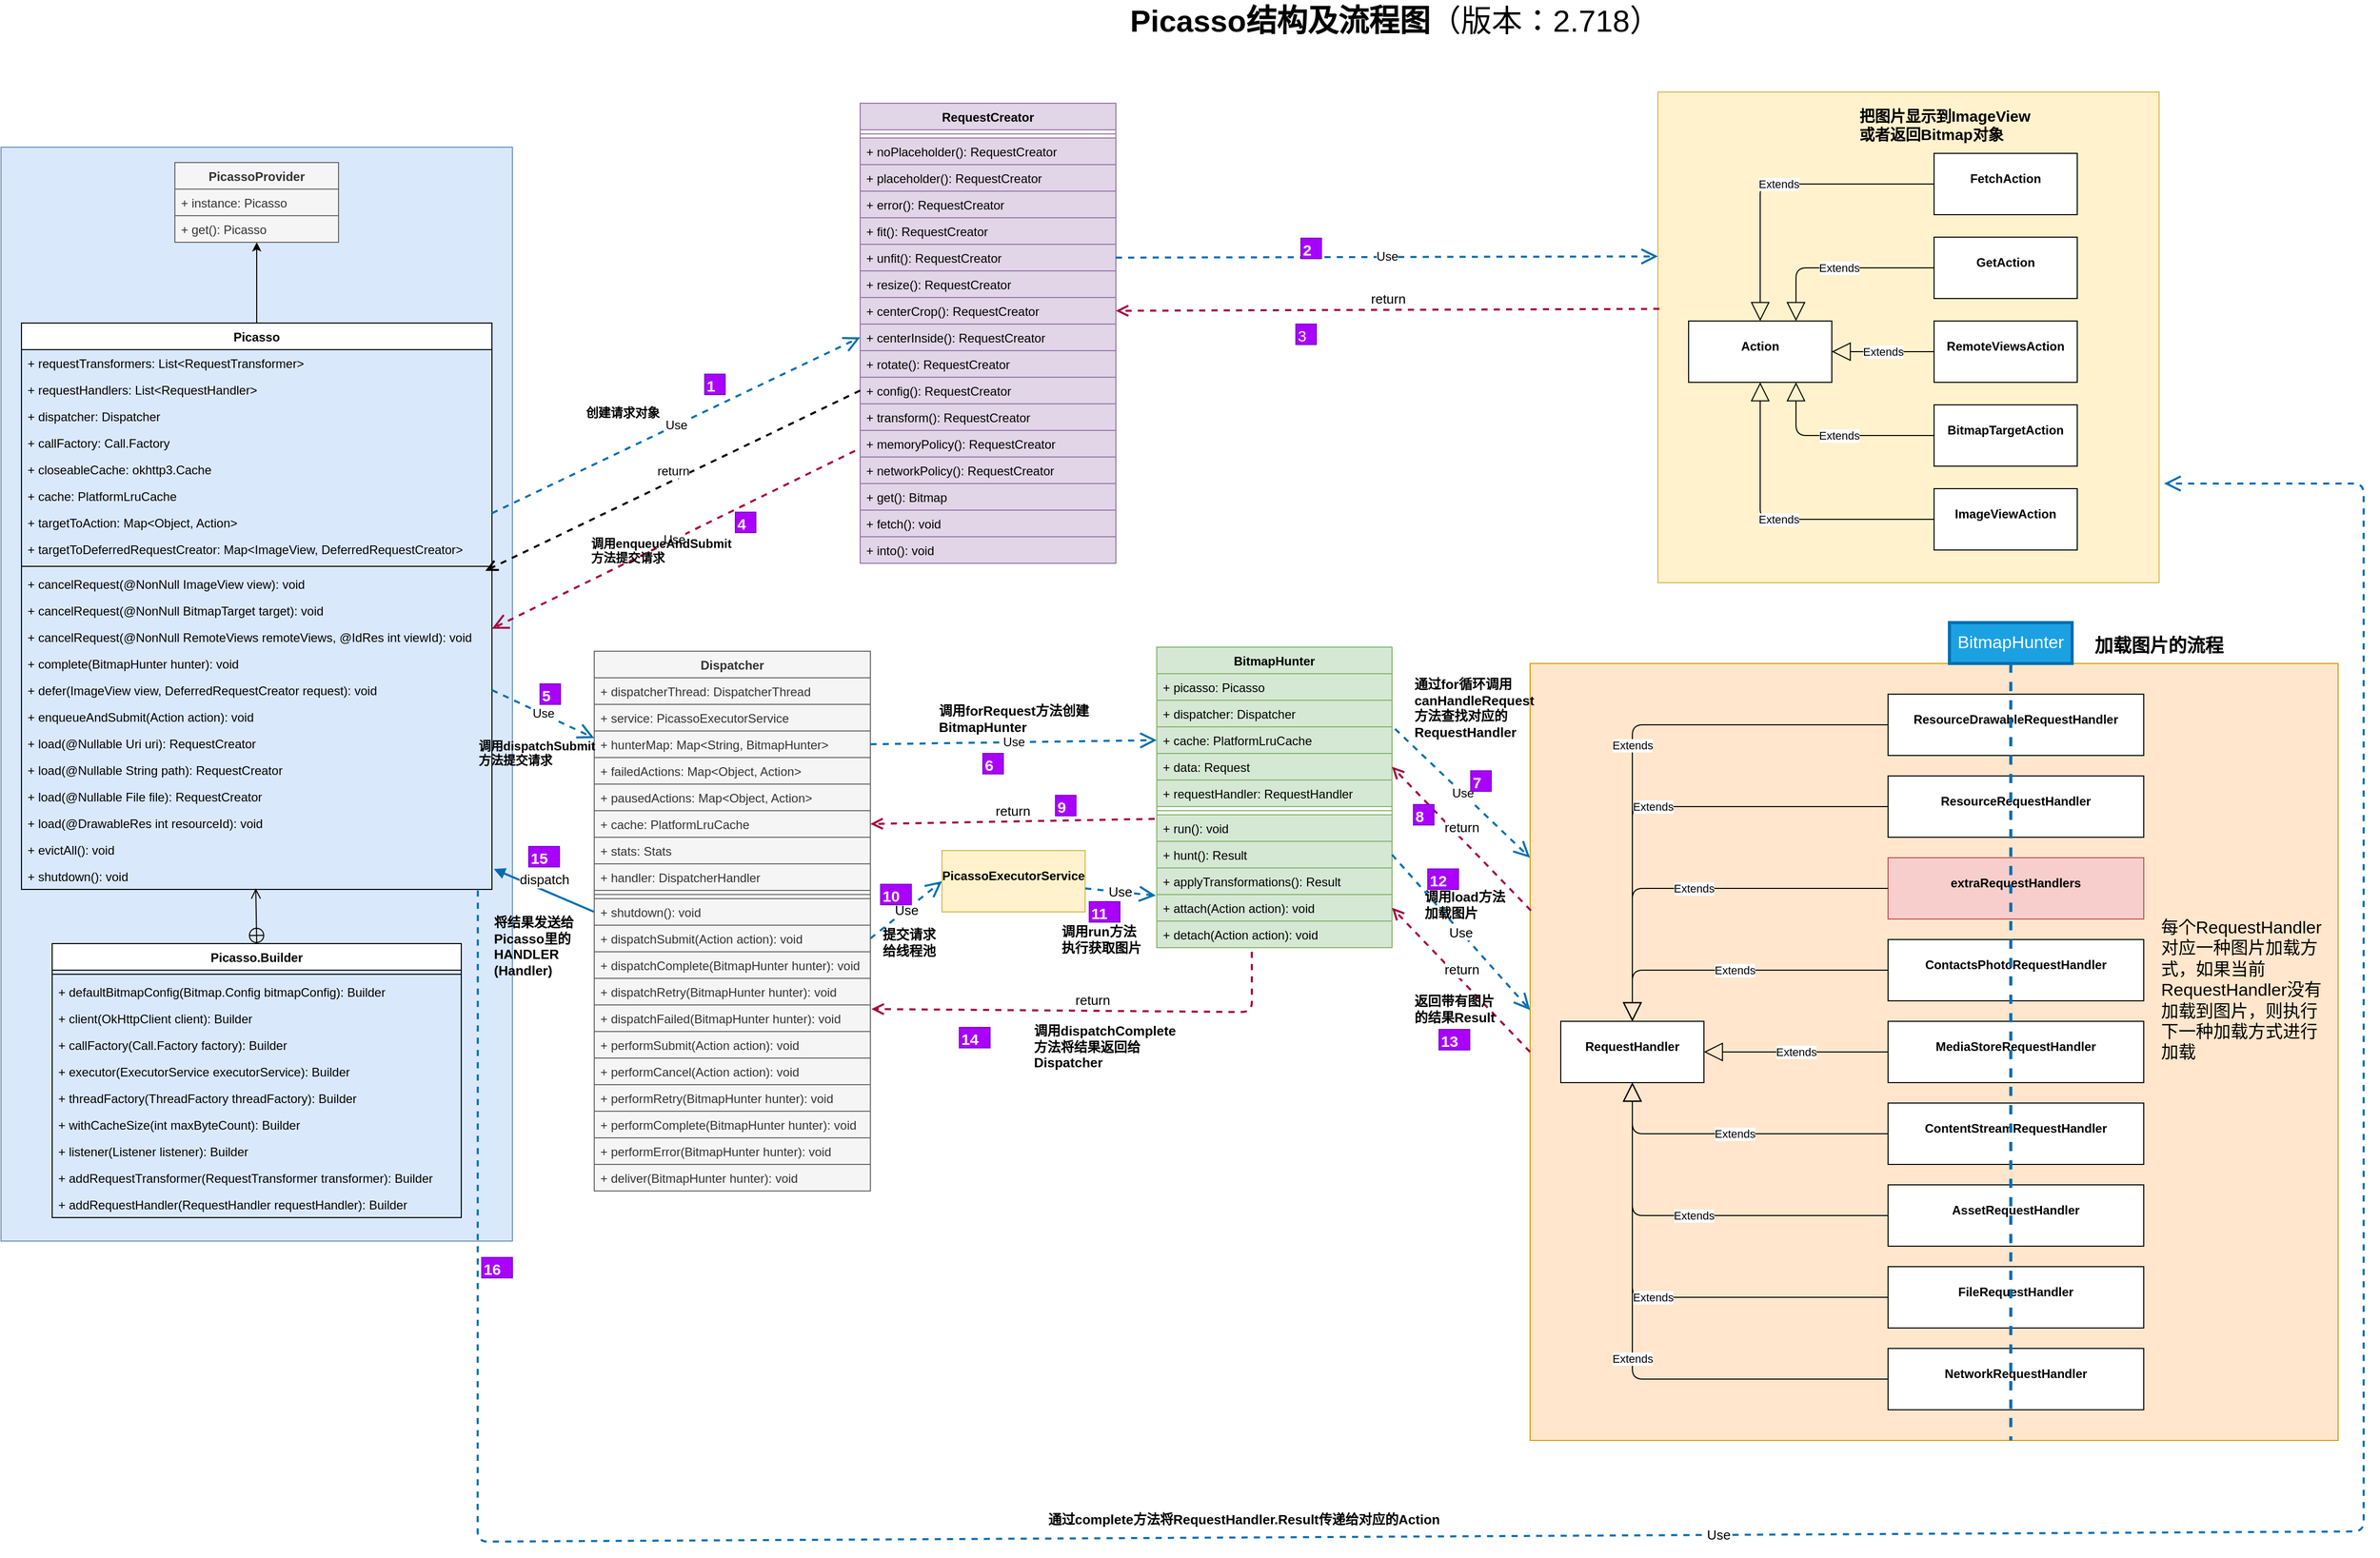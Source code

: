 <mxfile pages="7" version="11.1.4" type="device"><diagram id="YN6ty85PYpAopT5rpymf" name="Picasso"><mxGraphModel dx="1102" dy="855" grid="1" gridSize="10" guides="1" tooltips="1" connect="1" arrows="1" fold="1" page="1" pageScale="1" pageWidth="2336" pageHeight="1654" math="0" shadow="0"><root><mxCell id="0"/><mxCell id="1" parent="0"/><mxCell id="W0A1IRqYFveZQpX1Mk2n-83" value="" style="group" parent="1" vertex="1" connectable="0"><mxGeometry x="10" y="174" width="500" height="1070" as="geometry"/></mxCell><mxCell id="W0A1IRqYFveZQpX1Mk2n-60" value="" style="group;fillColor=#ffe6cc;strokeColor=#d79b00;" parent="W0A1IRqYFveZQpX1Mk2n-83" vertex="1" connectable="0"><mxGeometry width="500" height="1070" as="geometry"/></mxCell><mxCell id="W0A1IRqYFveZQpX1Mk2n-25" value="" style="rounded=0;whiteSpace=wrap;html=1;strokeWidth=1;fontSize=12;fillColor=#dae8fc;strokeColor=#6c8ebf;" parent="W0A1IRqYFveZQpX1Mk2n-83" vertex="1"><mxGeometry width="500" height="1070" as="geometry"/></mxCell><mxCell id="VWy3ka8N4CDYCMOVSz-P-19" value="PicassoProvider" style="swimlane;fontStyle=1;align=center;verticalAlign=top;childLayout=stackLayout;horizontal=1;startSize=26;horizontalStack=0;resizeParent=1;resizeParentMax=0;resizeLast=0;collapsible=1;marginBottom=0;fillColor=#f5f5f5;strokeColor=#666666;fontColor=#333333;" parent="W0A1IRqYFveZQpX1Mk2n-83" vertex="1"><mxGeometry x="170" y="15" width="160" height="78" as="geometry"/></mxCell><mxCell id="VWy3ka8N4CDYCMOVSz-P-20" value="+ instance: Picasso&#10;" style="text;strokeColor=#666666;fillColor=#f5f5f5;align=left;verticalAlign=top;spacingLeft=4;spacingRight=4;overflow=hidden;rotatable=0;points=[[0,0.5],[1,0.5]];portConstraint=eastwest;fontColor=#333333;" parent="VWy3ka8N4CDYCMOVSz-P-19" vertex="1"><mxGeometry y="26" width="160" height="26" as="geometry"/></mxCell><mxCell id="VWy3ka8N4CDYCMOVSz-P-22" value="+ get(): Picasso&#10;" style="text;strokeColor=#666666;fillColor=#f5f5f5;align=left;verticalAlign=top;spacingLeft=4;spacingRight=4;overflow=hidden;rotatable=0;points=[[0,0.5],[1,0.5]];portConstraint=eastwest;fontColor=#333333;" parent="VWy3ka8N4CDYCMOVSz-P-19" vertex="1"><mxGeometry y="52" width="160" height="26" as="geometry"/></mxCell><mxCell id="W0A1IRqYFveZQpX1Mk2n-24" value="" style="edgeStyle=orthogonalEdgeStyle;rounded=0;orthogonalLoop=1;jettySize=auto;html=1;fontSize=12;entryX=0.5;entryY=1;entryDx=0;entryDy=0;" parent="W0A1IRqYFveZQpX1Mk2n-83" source="VWy3ka8N4CDYCMOVSz-P-23" target="VWy3ka8N4CDYCMOVSz-P-19" edge="1"><mxGeometry relative="1" as="geometry"><mxPoint x="230" y="80" as="targetPoint"/></mxGeometry></mxCell><mxCell id="VWy3ka8N4CDYCMOVSz-P-23" value="Picasso&#10;" style="swimlane;fontStyle=1;align=center;verticalAlign=top;childLayout=stackLayout;horizontal=1;startSize=26;horizontalStack=0;resizeParent=1;resizeParentMax=0;resizeLast=0;collapsible=1;marginBottom=0;" parent="W0A1IRqYFveZQpX1Mk2n-83" vertex="1"><mxGeometry x="20" y="172" width="460" height="554" as="geometry"/></mxCell><mxCell id="VWy3ka8N4CDYCMOVSz-P-24" value="+ requestTransformers: List&lt;RequestTransformer&gt;" style="text;strokeColor=none;fillColor=none;align=left;verticalAlign=top;spacingLeft=4;spacingRight=4;overflow=hidden;rotatable=0;points=[[0,0.5],[1,0.5]];portConstraint=eastwest;" parent="VWy3ka8N4CDYCMOVSz-P-23" vertex="1"><mxGeometry y="26" width="460" height="26" as="geometry"/></mxCell><mxCell id="VWy3ka8N4CDYCMOVSz-P-27" value="+ requestHandlers: List&lt;RequestHandler&gt;" style="text;strokeColor=none;fillColor=none;align=left;verticalAlign=top;spacingLeft=4;spacingRight=4;overflow=hidden;rotatable=0;points=[[0,0.5],[1,0.5]];portConstraint=eastwest;" parent="VWy3ka8N4CDYCMOVSz-P-23" vertex="1"><mxGeometry y="52" width="460" height="26" as="geometry"/></mxCell><mxCell id="7cC1JCjUB5BqaV7B8JrR-1" value="+ dispatcher: Dispatcher" style="text;strokeColor=none;fillColor=none;align=left;verticalAlign=top;spacingLeft=4;spacingRight=4;overflow=hidden;rotatable=0;points=[[0,0.5],[1,0.5]];portConstraint=eastwest;" parent="VWy3ka8N4CDYCMOVSz-P-23" vertex="1"><mxGeometry y="78" width="460" height="26" as="geometry"/></mxCell><mxCell id="7cC1JCjUB5BqaV7B8JrR-2" value="+ callFactory: Call.Factory" style="text;strokeColor=none;fillColor=none;align=left;verticalAlign=top;spacingLeft=4;spacingRight=4;overflow=hidden;rotatable=0;points=[[0,0.5],[1,0.5]];portConstraint=eastwest;" parent="VWy3ka8N4CDYCMOVSz-P-23" vertex="1"><mxGeometry y="104" width="460" height="26" as="geometry"/></mxCell><mxCell id="7cC1JCjUB5BqaV7B8JrR-3" value="+ closeableCache: okhttp3.Cache" style="text;strokeColor=none;fillColor=none;align=left;verticalAlign=top;spacingLeft=4;spacingRight=4;overflow=hidden;rotatable=0;points=[[0,0.5],[1,0.5]];portConstraint=eastwest;" parent="VWy3ka8N4CDYCMOVSz-P-23" vertex="1"><mxGeometry y="130" width="460" height="26" as="geometry"/></mxCell><mxCell id="7cC1JCjUB5BqaV7B8JrR-4" value="+ cache: PlatformLruCache" style="text;strokeColor=none;fillColor=none;align=left;verticalAlign=top;spacingLeft=4;spacingRight=4;overflow=hidden;rotatable=0;points=[[0,0.5],[1,0.5]];portConstraint=eastwest;" parent="VWy3ka8N4CDYCMOVSz-P-23" vertex="1"><mxGeometry y="156" width="460" height="26" as="geometry"/></mxCell><mxCell id="7cC1JCjUB5BqaV7B8JrR-5" value="+ targetToAction: Map&lt;Object, Action&gt;" style="text;strokeColor=none;fillColor=none;align=left;verticalAlign=top;spacingLeft=4;spacingRight=4;overflow=hidden;rotatable=0;points=[[0,0.5],[1,0.5]];portConstraint=eastwest;" parent="VWy3ka8N4CDYCMOVSz-P-23" vertex="1"><mxGeometry y="182" width="460" height="26" as="geometry"/></mxCell><mxCell id="7cC1JCjUB5BqaV7B8JrR-6" value="+ targetToDeferredRequestCreator: Map&lt;ImageView, DeferredRequestCreator&gt;" style="text;strokeColor=none;fillColor=none;align=left;verticalAlign=top;spacingLeft=4;spacingRight=4;overflow=hidden;rotatable=0;points=[[0,0.5],[1,0.5]];portConstraint=eastwest;" parent="VWy3ka8N4CDYCMOVSz-P-23" vertex="1"><mxGeometry y="208" width="460" height="26" as="geometry"/></mxCell><mxCell id="VWy3ka8N4CDYCMOVSz-P-25" value="" style="line;strokeWidth=1;fillColor=none;align=left;verticalAlign=middle;spacingTop=-1;spacingLeft=3;spacingRight=3;rotatable=0;labelPosition=right;points=[];portConstraint=eastwest;" parent="VWy3ka8N4CDYCMOVSz-P-23" vertex="1"><mxGeometry y="234" width="460" height="8" as="geometry"/></mxCell><mxCell id="VWy3ka8N4CDYCMOVSz-P-26" value="+ cancelRequest(@NonNull ImageView view): void" style="text;strokeColor=none;fillColor=none;align=left;verticalAlign=top;spacingLeft=4;spacingRight=4;overflow=hidden;rotatable=0;points=[[0,0.5],[1,0.5]];portConstraint=eastwest;" parent="VWy3ka8N4CDYCMOVSz-P-23" vertex="1"><mxGeometry y="242" width="460" height="26" as="geometry"/></mxCell><mxCell id="7cC1JCjUB5BqaV7B8JrR-7" value="+ cancelRequest(@NonNull BitmapTarget target): void" style="text;strokeColor=none;fillColor=none;align=left;verticalAlign=top;spacingLeft=4;spacingRight=4;overflow=hidden;rotatable=0;points=[[0,0.5],[1,0.5]];portConstraint=eastwest;" parent="VWy3ka8N4CDYCMOVSz-P-23" vertex="1"><mxGeometry y="268" width="460" height="26" as="geometry"/></mxCell><mxCell id="7cC1JCjUB5BqaV7B8JrR-9" value="+ cancelRequest(@NonNull RemoteViews remoteViews, @IdRes int viewId): void" style="text;strokeColor=none;fillColor=none;align=left;verticalAlign=top;spacingLeft=4;spacingRight=4;overflow=hidden;rotatable=0;points=[[0,0.5],[1,0.5]];portConstraint=eastwest;" parent="VWy3ka8N4CDYCMOVSz-P-23" vertex="1"><mxGeometry y="294" width="460" height="26" as="geometry"/></mxCell><mxCell id="7cC1JCjUB5BqaV7B8JrR-10" value="+ complete(BitmapHunter hunter): void" style="text;strokeColor=none;fillColor=none;align=left;verticalAlign=top;spacingLeft=4;spacingRight=4;overflow=hidden;rotatable=0;points=[[0,0.5],[1,0.5]];portConstraint=eastwest;" parent="VWy3ka8N4CDYCMOVSz-P-23" vertex="1"><mxGeometry y="320" width="460" height="26" as="geometry"/></mxCell><mxCell id="7cC1JCjUB5BqaV7B8JrR-11" value="+ defer(ImageView view, DeferredRequestCreator request): void" style="text;strokeColor=none;fillColor=none;align=left;verticalAlign=top;spacingLeft=4;spacingRight=4;overflow=hidden;rotatable=0;points=[[0,0.5],[1,0.5]];portConstraint=eastwest;" parent="VWy3ka8N4CDYCMOVSz-P-23" vertex="1"><mxGeometry y="346" width="460" height="26" as="geometry"/></mxCell><mxCell id="7cC1JCjUB5BqaV7B8JrR-12" value="+ enqueueAndSubmit(Action action): void" style="text;strokeColor=none;fillColor=none;align=left;verticalAlign=top;spacingLeft=4;spacingRight=4;overflow=hidden;rotatable=0;points=[[0,0.5],[1,0.5]];portConstraint=eastwest;" parent="VWy3ka8N4CDYCMOVSz-P-23" vertex="1"><mxGeometry y="372" width="460" height="26" as="geometry"/></mxCell><mxCell id="7cC1JCjUB5BqaV7B8JrR-13" value="+ load(@Nullable Uri uri): RequestCreator" style="text;strokeColor=none;fillColor=none;align=left;verticalAlign=top;spacingLeft=4;spacingRight=4;overflow=hidden;rotatable=0;points=[[0,0.5],[1,0.5]];portConstraint=eastwest;" parent="VWy3ka8N4CDYCMOVSz-P-23" vertex="1"><mxGeometry y="398" width="460" height="26" as="geometry"/></mxCell><mxCell id="7cC1JCjUB5BqaV7B8JrR-14" value="+ load(@Nullable String path): RequestCreator" style="text;strokeColor=none;fillColor=none;align=left;verticalAlign=top;spacingLeft=4;spacingRight=4;overflow=hidden;rotatable=0;points=[[0,0.5],[1,0.5]];portConstraint=eastwest;" parent="VWy3ka8N4CDYCMOVSz-P-23" vertex="1"><mxGeometry y="424" width="460" height="26" as="geometry"/></mxCell><mxCell id="7cC1JCjUB5BqaV7B8JrR-15" value="+ load(@Nullable File file): RequestCreator" style="text;strokeColor=none;fillColor=none;align=left;verticalAlign=top;spacingLeft=4;spacingRight=4;overflow=hidden;rotatable=0;points=[[0,0.5],[1,0.5]];portConstraint=eastwest;" parent="VWy3ka8N4CDYCMOVSz-P-23" vertex="1"><mxGeometry y="450" width="460" height="26" as="geometry"/></mxCell><mxCell id="7cC1JCjUB5BqaV7B8JrR-16" value="+ load(@DrawableRes int resourceId): void" style="text;strokeColor=none;fillColor=none;align=left;verticalAlign=top;spacingLeft=4;spacingRight=4;overflow=hidden;rotatable=0;points=[[0,0.5],[1,0.5]];portConstraint=eastwest;" parent="VWy3ka8N4CDYCMOVSz-P-23" vertex="1"><mxGeometry y="476" width="460" height="26" as="geometry"/></mxCell><mxCell id="7cC1JCjUB5BqaV7B8JrR-17" value="+ evictAll(): void" style="text;strokeColor=none;fillColor=none;align=left;verticalAlign=top;spacingLeft=4;spacingRight=4;overflow=hidden;rotatable=0;points=[[0,0.5],[1,0.5]];portConstraint=eastwest;" parent="VWy3ka8N4CDYCMOVSz-P-23" vertex="1"><mxGeometry y="502" width="460" height="26" as="geometry"/></mxCell><mxCell id="7cC1JCjUB5BqaV7B8JrR-18" value="+ shutdown(): void" style="text;strokeColor=none;fillColor=none;align=left;verticalAlign=top;spacingLeft=4;spacingRight=4;overflow=hidden;rotatable=0;points=[[0,0.5],[1,0.5]];portConstraint=eastwest;" parent="VWy3ka8N4CDYCMOVSz-P-23" vertex="1"><mxGeometry y="528" width="460" height="26" as="geometry"/></mxCell><mxCell id="7cC1JCjUB5BqaV7B8JrR-24" value="Picasso.Builder" style="swimlane;fontStyle=1;align=center;verticalAlign=top;childLayout=stackLayout;horizontal=1;startSize=26;horizontalStack=0;resizeParent=1;resizeParentMax=0;resizeLast=0;collapsible=1;marginBottom=0;" parent="W0A1IRqYFveZQpX1Mk2n-83" vertex="1"><mxGeometry x="50" y="779" width="400" height="268" as="geometry"><mxRectangle x="570" y="620" width="120" height="26" as="alternateBounds"/></mxGeometry></mxCell><mxCell id="7cC1JCjUB5BqaV7B8JrR-26" value="" style="line;strokeWidth=1;fillColor=none;align=left;verticalAlign=middle;spacingTop=-1;spacingLeft=3;spacingRight=3;rotatable=0;labelPosition=right;points=[];portConstraint=eastwest;" parent="7cC1JCjUB5BqaV7B8JrR-24" vertex="1"><mxGeometry y="26" width="400" height="8" as="geometry"/></mxCell><mxCell id="7cC1JCjUB5BqaV7B8JrR-27" value="+ defaultBitmapConfig(Bitmap.Config bitmapConfig): Builder" style="text;strokeColor=none;fillColor=none;align=left;verticalAlign=top;spacingLeft=4;spacingRight=4;overflow=hidden;rotatable=0;points=[[0,0.5],[1,0.5]];portConstraint=eastwest;" parent="7cC1JCjUB5BqaV7B8JrR-24" vertex="1"><mxGeometry y="34" width="400" height="26" as="geometry"/></mxCell><mxCell id="7cC1JCjUB5BqaV7B8JrR-45" value="+ client(OkHttpClient client): Builder" style="text;strokeColor=none;fillColor=none;align=left;verticalAlign=top;spacingLeft=4;spacingRight=4;overflow=hidden;rotatable=0;points=[[0,0.5],[1,0.5]];portConstraint=eastwest;" parent="7cC1JCjUB5BqaV7B8JrR-24" vertex="1"><mxGeometry y="60" width="400" height="26" as="geometry"/></mxCell><mxCell id="7cC1JCjUB5BqaV7B8JrR-46" value="+ callFactory(Call.Factory factory): Builder" style="text;strokeColor=none;fillColor=none;align=left;verticalAlign=top;spacingLeft=4;spacingRight=4;overflow=hidden;rotatable=0;points=[[0,0.5],[1,0.5]];portConstraint=eastwest;" parent="7cC1JCjUB5BqaV7B8JrR-24" vertex="1"><mxGeometry y="86" width="400" height="26" as="geometry"/></mxCell><mxCell id="7cC1JCjUB5BqaV7B8JrR-47" value="+ executor(ExecutorService executorService): Builder" style="text;strokeColor=none;fillColor=none;align=left;verticalAlign=top;spacingLeft=4;spacingRight=4;overflow=hidden;rotatable=0;points=[[0,0.5],[1,0.5]];portConstraint=eastwest;" parent="7cC1JCjUB5BqaV7B8JrR-24" vertex="1"><mxGeometry y="112" width="400" height="26" as="geometry"/></mxCell><mxCell id="7cC1JCjUB5BqaV7B8JrR-48" value="+ threadFactory(ThreadFactory threadFactory): Builder" style="text;strokeColor=none;fillColor=none;align=left;verticalAlign=top;spacingLeft=4;spacingRight=4;overflow=hidden;rotatable=0;points=[[0,0.5],[1,0.5]];portConstraint=eastwest;" parent="7cC1JCjUB5BqaV7B8JrR-24" vertex="1"><mxGeometry y="138" width="400" height="26" as="geometry"/></mxCell><mxCell id="7cC1JCjUB5BqaV7B8JrR-49" value="+ withCacheSize(int maxByteCount): Builder" style="text;strokeColor=none;fillColor=none;align=left;verticalAlign=top;spacingLeft=4;spacingRight=4;overflow=hidden;rotatable=0;points=[[0,0.5],[1,0.5]];portConstraint=eastwest;" parent="7cC1JCjUB5BqaV7B8JrR-24" vertex="1"><mxGeometry y="164" width="400" height="26" as="geometry"/></mxCell><mxCell id="7cC1JCjUB5BqaV7B8JrR-50" value="+ listener(Listener listener): Builder" style="text;strokeColor=none;fillColor=none;align=left;verticalAlign=top;spacingLeft=4;spacingRight=4;overflow=hidden;rotatable=0;points=[[0,0.5],[1,0.5]];portConstraint=eastwest;" parent="7cC1JCjUB5BqaV7B8JrR-24" vertex="1"><mxGeometry y="190" width="400" height="26" as="geometry"/></mxCell><mxCell id="7cC1JCjUB5BqaV7B8JrR-51" value="+ addRequestTransformer(RequestTransformer transformer): Builder" style="text;strokeColor=none;fillColor=none;align=left;verticalAlign=top;spacingLeft=4;spacingRight=4;overflow=hidden;rotatable=0;points=[[0,0.5],[1,0.5]];portConstraint=eastwest;" parent="7cC1JCjUB5BqaV7B8JrR-24" vertex="1"><mxGeometry y="216" width="400" height="26" as="geometry"/></mxCell><mxCell id="7cC1JCjUB5BqaV7B8JrR-52" value="+ addRequestHandler(RequestHandler requestHandler): Builder" style="text;strokeColor=none;fillColor=none;align=left;verticalAlign=top;spacingLeft=4;spacingRight=4;overflow=hidden;rotatable=0;points=[[0,0.5],[1,0.5]];portConstraint=eastwest;" parent="7cC1JCjUB5BqaV7B8JrR-24" vertex="1"><mxGeometry y="242" width="400" height="26" as="geometry"/></mxCell><mxCell id="W0A1IRqYFveZQpX1Mk2n-23" value="" style="endArrow=open;startArrow=circlePlus;endFill=0;startFill=0;endSize=8;html=1;fontSize=12;exitX=0.5;exitY=0;exitDx=0;exitDy=0;entryX=0.498;entryY=0.962;entryDx=0;entryDy=0;entryPerimeter=0;" parent="W0A1IRqYFveZQpX1Mk2n-83" source="7cC1JCjUB5BqaV7B8JrR-24" target="7cC1JCjUB5BqaV7B8JrR-18" edge="1"><mxGeometry width="160" relative="1" as="geometry"><mxPoint x="515" y="562.5" as="sourcePoint"/><mxPoint x="250" y="710" as="targetPoint"/></mxGeometry></mxCell><mxCell id="7cC1JCjUB5BqaV7B8JrR-19" value="Dispatcher" style="swimlane;fontStyle=1;align=center;verticalAlign=top;childLayout=stackLayout;horizontal=1;startSize=26;horizontalStack=0;resizeParent=1;resizeParentMax=0;resizeLast=0;collapsible=1;marginBottom=0;fillColor=#f5f5f5;strokeColor=#666666;fontColor=#333333;" parent="1" vertex="1"><mxGeometry x="590" y="667" width="270" height="528" as="geometry"/></mxCell><mxCell id="7cC1JCjUB5BqaV7B8JrR-20" value="+ dispatcherThread: DispatcherThread" style="text;strokeColor=#666666;fillColor=#f5f5f5;align=left;verticalAlign=top;spacingLeft=4;spacingRight=4;overflow=hidden;rotatable=0;points=[[0,0.5],[1,0.5]];portConstraint=eastwest;fontColor=#333333;" parent="7cC1JCjUB5BqaV7B8JrR-19" vertex="1"><mxGeometry y="26" width="270" height="26" as="geometry"/></mxCell><mxCell id="7cC1JCjUB5BqaV7B8JrR-23" value="+ service: PicassoExecutorService" style="text;strokeColor=#666666;fillColor=#f5f5f5;align=left;verticalAlign=top;spacingLeft=4;spacingRight=4;overflow=hidden;rotatable=0;points=[[0,0.5],[1,0.5]];portConstraint=eastwest;fontColor=#333333;" parent="7cC1JCjUB5BqaV7B8JrR-19" vertex="1"><mxGeometry y="52" width="270" height="26" as="geometry"/></mxCell><mxCell id="7cC1JCjUB5BqaV7B8JrR-28" value="+ hunterMap: Map&lt;String, BitmapHunter&gt;" style="text;strokeColor=#666666;fillColor=#f5f5f5;align=left;verticalAlign=top;spacingLeft=4;spacingRight=4;overflow=hidden;rotatable=0;points=[[0,0.5],[1,0.5]];portConstraint=eastwest;fontColor=#333333;" parent="7cC1JCjUB5BqaV7B8JrR-19" vertex="1"><mxGeometry y="78" width="270" height="26" as="geometry"/></mxCell><mxCell id="7cC1JCjUB5BqaV7B8JrR-29" value="+ failedActions: Map&lt;Object, Action&gt;" style="text;strokeColor=#666666;fillColor=#f5f5f5;align=left;verticalAlign=top;spacingLeft=4;spacingRight=4;overflow=hidden;rotatable=0;points=[[0,0.5],[1,0.5]];portConstraint=eastwest;fontColor=#333333;" parent="7cC1JCjUB5BqaV7B8JrR-19" vertex="1"><mxGeometry y="104" width="270" height="26" as="geometry"/></mxCell><mxCell id="7cC1JCjUB5BqaV7B8JrR-30" value="+ pausedActions: Map&lt;Object, Action&gt;" style="text;strokeColor=#666666;fillColor=#f5f5f5;align=left;verticalAlign=top;spacingLeft=4;spacingRight=4;overflow=hidden;rotatable=0;points=[[0,0.5],[1,0.5]];portConstraint=eastwest;fontColor=#333333;" parent="7cC1JCjUB5BqaV7B8JrR-19" vertex="1"><mxGeometry y="130" width="270" height="26" as="geometry"/></mxCell><mxCell id="7cC1JCjUB5BqaV7B8JrR-31" value="+ cache: PlatformLruCache" style="text;strokeColor=#666666;fillColor=#f5f5f5;align=left;verticalAlign=top;spacingLeft=4;spacingRight=4;overflow=hidden;rotatable=0;points=[[0,0.5],[1,0.5]];portConstraint=eastwest;fontColor=#333333;" parent="7cC1JCjUB5BqaV7B8JrR-19" vertex="1"><mxGeometry y="156" width="270" height="26" as="geometry"/></mxCell><mxCell id="7cC1JCjUB5BqaV7B8JrR-32" value="+ stats: Stats" style="text;strokeColor=#666666;fillColor=#f5f5f5;align=left;verticalAlign=top;spacingLeft=4;spacingRight=4;overflow=hidden;rotatable=0;points=[[0,0.5],[1,0.5]];portConstraint=eastwest;fontColor=#333333;" parent="7cC1JCjUB5BqaV7B8JrR-19" vertex="1"><mxGeometry y="182" width="270" height="26" as="geometry"/></mxCell><mxCell id="7cC1JCjUB5BqaV7B8JrR-33" value="+ handler: DispatcherHandler" style="text;strokeColor=#666666;fillColor=#f5f5f5;align=left;verticalAlign=top;spacingLeft=4;spacingRight=4;overflow=hidden;rotatable=0;points=[[0,0.5],[1,0.5]];portConstraint=eastwest;fontColor=#333333;" parent="7cC1JCjUB5BqaV7B8JrR-19" vertex="1"><mxGeometry y="208" width="270" height="26" as="geometry"/></mxCell><mxCell id="7cC1JCjUB5BqaV7B8JrR-21" value="" style="line;strokeWidth=1;fillColor=#f5f5f5;align=left;verticalAlign=middle;spacingTop=-1;spacingLeft=3;spacingRight=3;rotatable=0;labelPosition=right;points=[];portConstraint=eastwest;strokeColor=#666666;fontColor=#333333;" parent="7cC1JCjUB5BqaV7B8JrR-19" vertex="1"><mxGeometry y="234" width="270" height="8" as="geometry"/></mxCell><mxCell id="7cC1JCjUB5BqaV7B8JrR-22" value="+ shutdown(): void&#10;" style="text;strokeColor=#666666;fillColor=#f5f5f5;align=left;verticalAlign=top;spacingLeft=4;spacingRight=4;overflow=hidden;rotatable=0;points=[[0,0.5],[1,0.5]];portConstraint=eastwest;fontColor=#333333;" parent="7cC1JCjUB5BqaV7B8JrR-19" vertex="1"><mxGeometry y="242" width="270" height="26" as="geometry"/></mxCell><mxCell id="7cC1JCjUB5BqaV7B8JrR-34" value="+ dispatchSubmit(Action action): void&#10;" style="text;strokeColor=#666666;fillColor=#f5f5f5;align=left;verticalAlign=top;spacingLeft=4;spacingRight=4;overflow=hidden;rotatable=0;points=[[0,0.5],[1,0.5]];portConstraint=eastwest;fontColor=#333333;" parent="7cC1JCjUB5BqaV7B8JrR-19" vertex="1"><mxGeometry y="268" width="270" height="26" as="geometry"/></mxCell><mxCell id="7cC1JCjUB5BqaV7B8JrR-35" value="+ dispatchComplete(BitmapHunter hunter): void&#10;" style="text;strokeColor=#666666;fillColor=#f5f5f5;align=left;verticalAlign=top;spacingLeft=4;spacingRight=4;overflow=hidden;rotatable=0;points=[[0,0.5],[1,0.5]];portConstraint=eastwest;fontColor=#333333;" parent="7cC1JCjUB5BqaV7B8JrR-19" vertex="1"><mxGeometry y="294" width="270" height="26" as="geometry"/></mxCell><mxCell id="7cC1JCjUB5BqaV7B8JrR-36" value="+ dispatchRetry(BitmapHunter hunter): void&#10;" style="text;strokeColor=#666666;fillColor=#f5f5f5;align=left;verticalAlign=top;spacingLeft=4;spacingRight=4;overflow=hidden;rotatable=0;points=[[0,0.5],[1,0.5]];portConstraint=eastwest;fontColor=#333333;" parent="7cC1JCjUB5BqaV7B8JrR-19" vertex="1"><mxGeometry y="320" width="270" height="26" as="geometry"/></mxCell><mxCell id="7cC1JCjUB5BqaV7B8JrR-37" value="+ dispatchFailed(BitmapHunter hunter): void&#10;" style="text;strokeColor=#666666;fillColor=#f5f5f5;align=left;verticalAlign=top;spacingLeft=4;spacingRight=4;overflow=hidden;rotatable=0;points=[[0,0.5],[1,0.5]];portConstraint=eastwest;fontColor=#333333;" parent="7cC1JCjUB5BqaV7B8JrR-19" vertex="1"><mxGeometry y="346" width="270" height="26" as="geometry"/></mxCell><mxCell id="7cC1JCjUB5BqaV7B8JrR-38" value="+ performSubmit(Action action): void&#10;" style="text;strokeColor=#666666;fillColor=#f5f5f5;align=left;verticalAlign=top;spacingLeft=4;spacingRight=4;overflow=hidden;rotatable=0;points=[[0,0.5],[1,0.5]];portConstraint=eastwest;fontColor=#333333;" parent="7cC1JCjUB5BqaV7B8JrR-19" vertex="1"><mxGeometry y="372" width="270" height="26" as="geometry"/></mxCell><mxCell id="7cC1JCjUB5BqaV7B8JrR-39" value="+ performCancel(Action action): void&#10;" style="text;strokeColor=#666666;fillColor=#f5f5f5;align=left;verticalAlign=top;spacingLeft=4;spacingRight=4;overflow=hidden;rotatable=0;points=[[0,0.5],[1,0.5]];portConstraint=eastwest;fontColor=#333333;" parent="7cC1JCjUB5BqaV7B8JrR-19" vertex="1"><mxGeometry y="398" width="270" height="26" as="geometry"/></mxCell><mxCell id="7cC1JCjUB5BqaV7B8JrR-40" value="+ performRetry(BitmapHunter hunter): void&#10;" style="text;strokeColor=#666666;fillColor=#f5f5f5;align=left;verticalAlign=top;spacingLeft=4;spacingRight=4;overflow=hidden;rotatable=0;points=[[0,0.5],[1,0.5]];portConstraint=eastwest;fontColor=#333333;" parent="7cC1JCjUB5BqaV7B8JrR-19" vertex="1"><mxGeometry y="424" width="270" height="26" as="geometry"/></mxCell><mxCell id="7cC1JCjUB5BqaV7B8JrR-41" value="+ performComplete(BitmapHunter hunter): void&#10;" style="text;strokeColor=#666666;fillColor=#f5f5f5;align=left;verticalAlign=top;spacingLeft=4;spacingRight=4;overflow=hidden;rotatable=0;points=[[0,0.5],[1,0.5]];portConstraint=eastwest;fontColor=#333333;" parent="7cC1JCjUB5BqaV7B8JrR-19" vertex="1"><mxGeometry y="450" width="270" height="26" as="geometry"/></mxCell><mxCell id="7cC1JCjUB5BqaV7B8JrR-42" value="+ performError(BitmapHunter hunter): void&#10;" style="text;strokeColor=#666666;fillColor=#f5f5f5;align=left;verticalAlign=top;spacingLeft=4;spacingRight=4;overflow=hidden;rotatable=0;points=[[0,0.5],[1,0.5]];portConstraint=eastwest;fontColor=#333333;" parent="7cC1JCjUB5BqaV7B8JrR-19" vertex="1"><mxGeometry y="476" width="270" height="26" as="geometry"/></mxCell><mxCell id="7cC1JCjUB5BqaV7B8JrR-43" value="+ deliver(BitmapHunter hunter): void&#10;" style="text;strokeColor=#666666;fillColor=#f5f5f5;align=left;verticalAlign=top;spacingLeft=4;spacingRight=4;overflow=hidden;rotatable=0;points=[[0,0.5],[1,0.5]];portConstraint=eastwest;fontColor=#333333;" parent="7cC1JCjUB5BqaV7B8JrR-19" vertex="1"><mxGeometry y="502" width="270" height="26" as="geometry"/></mxCell><mxCell id="c6LgOJGaYHbrN-EN-XHy-1" value="RequestCreator" style="swimlane;fontStyle=1;align=center;verticalAlign=top;childLayout=stackLayout;horizontal=1;startSize=26;horizontalStack=0;resizeParent=1;resizeParentMax=0;resizeLast=0;collapsible=1;marginBottom=0;fillColor=#e1d5e7;strokeColor=#9673a6;" parent="1" vertex="1"><mxGeometry x="850" y="131" width="250" height="450" as="geometry"/></mxCell><mxCell id="c6LgOJGaYHbrN-EN-XHy-3" value="" style="line;strokeWidth=1;fillColor=#e1d5e7;align=left;verticalAlign=middle;spacingTop=-1;spacingLeft=3;spacingRight=3;rotatable=0;labelPosition=right;points=[];portConstraint=eastwest;strokeColor=#9673a6;" parent="c6LgOJGaYHbrN-EN-XHy-1" vertex="1"><mxGeometry y="26" width="250" height="8" as="geometry"/></mxCell><mxCell id="c6LgOJGaYHbrN-EN-XHy-4" value="+ noPlaceholder(): RequestCreator" style="text;strokeColor=#9673a6;fillColor=#e1d5e7;align=left;verticalAlign=top;spacingLeft=4;spacingRight=4;overflow=hidden;rotatable=0;points=[[0,0.5],[1,0.5]];portConstraint=eastwest;" parent="c6LgOJGaYHbrN-EN-XHy-1" vertex="1"><mxGeometry y="34" width="250" height="26" as="geometry"/></mxCell><mxCell id="c6LgOJGaYHbrN-EN-XHy-5" value="+ placeholder(): RequestCreator" style="text;strokeColor=#9673a6;fillColor=#e1d5e7;align=left;verticalAlign=top;spacingLeft=4;spacingRight=4;overflow=hidden;rotatable=0;points=[[0,0.5],[1,0.5]];portConstraint=eastwest;" parent="c6LgOJGaYHbrN-EN-XHy-1" vertex="1"><mxGeometry y="60" width="250" height="26" as="geometry"/></mxCell><mxCell id="c6LgOJGaYHbrN-EN-XHy-6" value="+ error(): RequestCreator" style="text;strokeColor=#9673a6;fillColor=#e1d5e7;align=left;verticalAlign=top;spacingLeft=4;spacingRight=4;overflow=hidden;rotatable=0;points=[[0,0.5],[1,0.5]];portConstraint=eastwest;" parent="c6LgOJGaYHbrN-EN-XHy-1" vertex="1"><mxGeometry y="86" width="250" height="26" as="geometry"/></mxCell><mxCell id="c6LgOJGaYHbrN-EN-XHy-7" value="+ fit(): RequestCreator" style="text;strokeColor=#9673a6;fillColor=#e1d5e7;align=left;verticalAlign=top;spacingLeft=4;spacingRight=4;overflow=hidden;rotatable=0;points=[[0,0.5],[1,0.5]];portConstraint=eastwest;" parent="c6LgOJGaYHbrN-EN-XHy-1" vertex="1"><mxGeometry y="112" width="250" height="26" as="geometry"/></mxCell><mxCell id="c6LgOJGaYHbrN-EN-XHy-8" value="+ unfit(): RequestCreator" style="text;strokeColor=#9673a6;fillColor=#e1d5e7;align=left;verticalAlign=top;spacingLeft=4;spacingRight=4;overflow=hidden;rotatable=0;points=[[0,0.5],[1,0.5]];portConstraint=eastwest;" parent="c6LgOJGaYHbrN-EN-XHy-1" vertex="1"><mxGeometry y="138" width="250" height="26" as="geometry"/></mxCell><mxCell id="c6LgOJGaYHbrN-EN-XHy-9" value="+ resize(): RequestCreator" style="text;strokeColor=#9673a6;fillColor=#e1d5e7;align=left;verticalAlign=top;spacingLeft=4;spacingRight=4;overflow=hidden;rotatable=0;points=[[0,0.5],[1,0.5]];portConstraint=eastwest;" parent="c6LgOJGaYHbrN-EN-XHy-1" vertex="1"><mxGeometry y="164" width="250" height="26" as="geometry"/></mxCell><mxCell id="c6LgOJGaYHbrN-EN-XHy-10" value="+ centerCrop(): RequestCreator" style="text;strokeColor=#9673a6;fillColor=#e1d5e7;align=left;verticalAlign=top;spacingLeft=4;spacingRight=4;overflow=hidden;rotatable=0;points=[[0,0.5],[1,0.5]];portConstraint=eastwest;" parent="c6LgOJGaYHbrN-EN-XHy-1" vertex="1"><mxGeometry y="190" width="250" height="26" as="geometry"/></mxCell><mxCell id="c6LgOJGaYHbrN-EN-XHy-11" value="+ centerInside(): RequestCreator" style="text;strokeColor=#9673a6;fillColor=#e1d5e7;align=left;verticalAlign=top;spacingLeft=4;spacingRight=4;overflow=hidden;rotatable=0;points=[[0,0.5],[1,0.5]];portConstraint=eastwest;" parent="c6LgOJGaYHbrN-EN-XHy-1" vertex="1"><mxGeometry y="216" width="250" height="26" as="geometry"/></mxCell><mxCell id="c6LgOJGaYHbrN-EN-XHy-12" value="+ rotate(): RequestCreator" style="text;strokeColor=#9673a6;fillColor=#e1d5e7;align=left;verticalAlign=top;spacingLeft=4;spacingRight=4;overflow=hidden;rotatable=0;points=[[0,0.5],[1,0.5]];portConstraint=eastwest;" parent="c6LgOJGaYHbrN-EN-XHy-1" vertex="1"><mxGeometry y="242" width="250" height="26" as="geometry"/></mxCell><mxCell id="c6LgOJGaYHbrN-EN-XHy-13" value="+ config(): RequestCreator" style="text;strokeColor=#9673a6;fillColor=#e1d5e7;align=left;verticalAlign=top;spacingLeft=4;spacingRight=4;overflow=hidden;rotatable=0;points=[[0,0.5],[1,0.5]];portConstraint=eastwest;" parent="c6LgOJGaYHbrN-EN-XHy-1" vertex="1"><mxGeometry y="268" width="250" height="26" as="geometry"/></mxCell><mxCell id="c6LgOJGaYHbrN-EN-XHy-14" value="+ transform(): RequestCreator" style="text;strokeColor=#9673a6;fillColor=#e1d5e7;align=left;verticalAlign=top;spacingLeft=4;spacingRight=4;overflow=hidden;rotatable=0;points=[[0,0.5],[1,0.5]];portConstraint=eastwest;" parent="c6LgOJGaYHbrN-EN-XHy-1" vertex="1"><mxGeometry y="294" width="250" height="26" as="geometry"/></mxCell><mxCell id="c6LgOJGaYHbrN-EN-XHy-15" value="+ memoryPolicy(): RequestCreator" style="text;strokeColor=#9673a6;fillColor=#e1d5e7;align=left;verticalAlign=top;spacingLeft=4;spacingRight=4;overflow=hidden;rotatable=0;points=[[0,0.5],[1,0.5]];portConstraint=eastwest;" parent="c6LgOJGaYHbrN-EN-XHy-1" vertex="1"><mxGeometry y="320" width="250" height="26" as="geometry"/></mxCell><mxCell id="c6LgOJGaYHbrN-EN-XHy-16" value="+ networkPolicy(): RequestCreator" style="text;strokeColor=#9673a6;fillColor=#e1d5e7;align=left;verticalAlign=top;spacingLeft=4;spacingRight=4;overflow=hidden;rotatable=0;points=[[0,0.5],[1,0.5]];portConstraint=eastwest;" parent="c6LgOJGaYHbrN-EN-XHy-1" vertex="1"><mxGeometry y="346" width="250" height="26" as="geometry"/></mxCell><mxCell id="c6LgOJGaYHbrN-EN-XHy-17" value="+ get(): Bitmap" style="text;strokeColor=#9673a6;fillColor=#e1d5e7;align=left;verticalAlign=top;spacingLeft=4;spacingRight=4;overflow=hidden;rotatable=0;points=[[0,0.5],[1,0.5]];portConstraint=eastwest;" parent="c6LgOJGaYHbrN-EN-XHy-1" vertex="1"><mxGeometry y="372" width="250" height="26" as="geometry"/></mxCell><mxCell id="c6LgOJGaYHbrN-EN-XHy-18" value="+ fetch(): void&#10;" style="text;strokeColor=#9673a6;fillColor=#e1d5e7;align=left;verticalAlign=top;spacingLeft=4;spacingRight=4;overflow=hidden;rotatable=0;points=[[0,0.5],[1,0.5]];portConstraint=eastwest;" parent="c6LgOJGaYHbrN-EN-XHy-1" vertex="1"><mxGeometry y="398" width="250" height="26" as="geometry"/></mxCell><mxCell id="c6LgOJGaYHbrN-EN-XHy-19" value="+ into(): void" style="text;strokeColor=#9673a6;fillColor=#e1d5e7;align=left;verticalAlign=top;spacingLeft=4;spacingRight=4;overflow=hidden;rotatable=0;points=[[0,0.5],[1,0.5]];portConstraint=eastwest;" parent="c6LgOJGaYHbrN-EN-XHy-1" vertex="1"><mxGeometry y="424" width="250" height="26" as="geometry"/></mxCell><mxCell id="W0A1IRqYFveZQpX1Mk2n-3" value="BitmapHunter" style="swimlane;fontStyle=1;align=center;verticalAlign=top;childLayout=stackLayout;horizontal=1;startSize=26;horizontalStack=0;resizeParent=1;resizeParentMax=0;resizeLast=0;collapsible=1;marginBottom=0;strokeWidth=1;fontSize=12;fillColor=#d5e8d4;strokeColor=#82b366;" parent="1" vertex="1"><mxGeometry x="1140" y="663" width="230" height="294" as="geometry"/></mxCell><mxCell id="W0A1IRqYFveZQpX1Mk2n-4" value="+ picasso: Picasso" style="text;strokeColor=#82b366;fillColor=#d5e8d4;align=left;verticalAlign=top;spacingLeft=4;spacingRight=4;overflow=hidden;rotatable=0;points=[[0,0.5],[1,0.5]];portConstraint=eastwest;" parent="W0A1IRqYFveZQpX1Mk2n-3" vertex="1"><mxGeometry y="26" width="230" height="26" as="geometry"/></mxCell><mxCell id="W0A1IRqYFveZQpX1Mk2n-12" value="+ dispatcher: Dispatcher" style="text;strokeColor=#82b366;fillColor=#d5e8d4;align=left;verticalAlign=top;spacingLeft=4;spacingRight=4;overflow=hidden;rotatable=0;points=[[0,0.5],[1,0.5]];portConstraint=eastwest;" parent="W0A1IRqYFveZQpX1Mk2n-3" vertex="1"><mxGeometry y="52" width="230" height="26" as="geometry"/></mxCell><mxCell id="W0A1IRqYFveZQpX1Mk2n-13" value="+ cache: PlatformLruCache" style="text;strokeColor=#82b366;fillColor=#d5e8d4;align=left;verticalAlign=top;spacingLeft=4;spacingRight=4;overflow=hidden;rotatable=0;points=[[0,0.5],[1,0.5]];portConstraint=eastwest;" parent="W0A1IRqYFveZQpX1Mk2n-3" vertex="1"><mxGeometry y="78" width="230" height="26" as="geometry"/></mxCell><mxCell id="W0A1IRqYFveZQpX1Mk2n-14" value="+ data: Request" style="text;strokeColor=#82b366;fillColor=#d5e8d4;align=left;verticalAlign=top;spacingLeft=4;spacingRight=4;overflow=hidden;rotatable=0;points=[[0,0.5],[1,0.5]];portConstraint=eastwest;" parent="W0A1IRqYFveZQpX1Mk2n-3" vertex="1"><mxGeometry y="104" width="230" height="26" as="geometry"/></mxCell><mxCell id="W0A1IRqYFveZQpX1Mk2n-15" value="+ requestHandler: RequestHandler" style="text;strokeColor=#82b366;fillColor=#d5e8d4;align=left;verticalAlign=top;spacingLeft=4;spacingRight=4;overflow=hidden;rotatable=0;points=[[0,0.5],[1,0.5]];portConstraint=eastwest;" parent="W0A1IRqYFveZQpX1Mk2n-3" vertex="1"><mxGeometry y="130" width="230" height="26" as="geometry"/></mxCell><mxCell id="W0A1IRqYFveZQpX1Mk2n-5" value="" style="line;strokeWidth=1;fillColor=#d5e8d4;align=left;verticalAlign=middle;spacingTop=-1;spacingLeft=3;spacingRight=3;rotatable=0;labelPosition=right;points=[];portConstraint=eastwest;strokeColor=#82b366;" parent="W0A1IRqYFveZQpX1Mk2n-3" vertex="1"><mxGeometry y="156" width="230" height="8" as="geometry"/></mxCell><mxCell id="W0A1IRqYFveZQpX1Mk2n-6" value="+ run(): void&#10;" style="text;strokeColor=#82b366;fillColor=#d5e8d4;align=left;verticalAlign=top;spacingLeft=4;spacingRight=4;overflow=hidden;rotatable=0;points=[[0,0.5],[1,0.5]];portConstraint=eastwest;" parent="W0A1IRqYFveZQpX1Mk2n-3" vertex="1"><mxGeometry y="164" width="230" height="26" as="geometry"/></mxCell><mxCell id="W0A1IRqYFveZQpX1Mk2n-7" value="+ hunt(): Result&#10;" style="text;strokeColor=#82b366;fillColor=#d5e8d4;align=left;verticalAlign=top;spacingLeft=4;spacingRight=4;overflow=hidden;rotatable=0;points=[[0,0.5],[1,0.5]];portConstraint=eastwest;" parent="W0A1IRqYFveZQpX1Mk2n-3" vertex="1"><mxGeometry y="190" width="230" height="26" as="geometry"/></mxCell><mxCell id="W0A1IRqYFveZQpX1Mk2n-8" value="+ applyTransformations(): Result&#10;" style="text;strokeColor=#82b366;fillColor=#d5e8d4;align=left;verticalAlign=top;spacingLeft=4;spacingRight=4;overflow=hidden;rotatable=0;points=[[0,0.5],[1,0.5]];portConstraint=eastwest;" parent="W0A1IRqYFveZQpX1Mk2n-3" vertex="1"><mxGeometry y="216" width="230" height="26" as="geometry"/></mxCell><mxCell id="W0A1IRqYFveZQpX1Mk2n-9" value="+ attach(Action action): void&#10;" style="text;strokeColor=#82b366;fillColor=#d5e8d4;align=left;verticalAlign=top;spacingLeft=4;spacingRight=4;overflow=hidden;rotatable=0;points=[[0,0.5],[1,0.5]];portConstraint=eastwest;" parent="W0A1IRqYFveZQpX1Mk2n-3" vertex="1"><mxGeometry y="242" width="230" height="26" as="geometry"/></mxCell><mxCell id="W0A1IRqYFveZQpX1Mk2n-10" value="+ detach(Action action): void&#10;" style="text;strokeColor=#82b366;fillColor=#d5e8d4;align=left;verticalAlign=top;spacingLeft=4;spacingRight=4;overflow=hidden;rotatable=0;points=[[0,0.5],[1,0.5]];portConstraint=eastwest;" parent="W0A1IRqYFveZQpX1Mk2n-3" vertex="1"><mxGeometry y="268" width="230" height="26" as="geometry"/></mxCell><mxCell id="W0A1IRqYFveZQpX1Mk2n-20" value="" style="group" parent="1" vertex="1" connectable="0"><mxGeometry x="1505" y="639" width="790" height="800" as="geometry"/></mxCell><mxCell id="c6LgOJGaYHbrN-EN-XHy-33" value="" style="rounded=0;whiteSpace=wrap;html=1;fillColor=#ffe6cc;strokeColor=#d79b00;" parent="W0A1IRqYFveZQpX1Mk2n-20" vertex="1"><mxGeometry y="40" width="790" height="760" as="geometry"/></mxCell><mxCell id="c6LgOJGaYHbrN-EN-XHy-34" value="&lt;p style=&quot;margin: 0px ; margin-top: 4px ; text-align: center&quot;&gt;&lt;br&gt;&lt;b&gt;RequestHandler&lt;/b&gt;&lt;br&gt;&lt;/p&gt;" style="verticalAlign=top;align=left;overflow=fill;fontSize=12;fontFamily=Helvetica;html=1;" parent="W0A1IRqYFveZQpX1Mk2n-20" vertex="1"><mxGeometry x="30" y="390" width="140" height="60" as="geometry"/></mxCell><mxCell id="c6LgOJGaYHbrN-EN-XHy-35" value="&lt;p style=&quot;margin: 0px ; margin-top: 4px ; text-align: center&quot;&gt;&lt;br&gt;&lt;b&gt;ResourceDrawableRequestHandler&lt;/b&gt;&lt;br&gt;&lt;/p&gt;" style="verticalAlign=top;align=left;overflow=fill;fontSize=12;fontFamily=Helvetica;html=1;" parent="W0A1IRqYFveZQpX1Mk2n-20" vertex="1"><mxGeometry x="350" y="70" width="250" height="60" as="geometry"/></mxCell><mxCell id="c6LgOJGaYHbrN-EN-XHy-36" value="&lt;p style=&quot;margin: 0px ; margin-top: 4px ; text-align: center&quot;&gt;&lt;br&gt;&lt;b&gt;ResourceRequestHandler&lt;/b&gt;&lt;br&gt;&lt;/p&gt;" style="verticalAlign=top;align=left;overflow=fill;fontSize=12;fontFamily=Helvetica;html=1;" parent="W0A1IRqYFveZQpX1Mk2n-20" vertex="1"><mxGeometry x="350" y="150" width="250" height="60" as="geometry"/></mxCell><mxCell id="c6LgOJGaYHbrN-EN-XHy-37" value="&lt;p style=&quot;margin: 0px ; margin-top: 4px ; text-align: center&quot;&gt;&lt;br&gt;&lt;b&gt;extraRequestHandlers&lt;/b&gt;&lt;br&gt;&lt;/p&gt;" style="verticalAlign=top;align=left;overflow=fill;fontSize=12;fontFamily=Helvetica;html=1;fillColor=#f8cecc;strokeColor=#b85450;" parent="W0A1IRqYFveZQpX1Mk2n-20" vertex="1"><mxGeometry x="350" y="230" width="250" height="60" as="geometry"/></mxCell><mxCell id="c6LgOJGaYHbrN-EN-XHy-38" value="&lt;p style=&quot;margin: 0px ; margin-top: 4px ; text-align: center&quot;&gt;&lt;br&gt;&lt;b&gt;ContactsPhotoRequestHandler&lt;/b&gt;&lt;br&gt;&lt;/p&gt;" style="verticalAlign=top;align=left;overflow=fill;fontSize=12;fontFamily=Helvetica;html=1;" parent="W0A1IRqYFveZQpX1Mk2n-20" vertex="1"><mxGeometry x="350" y="310" width="250" height="60" as="geometry"/></mxCell><mxCell id="c6LgOJGaYHbrN-EN-XHy-39" value="&lt;p style=&quot;margin: 0px ; margin-top: 4px ; text-align: center&quot;&gt;&lt;br&gt;&lt;b&gt;MediaStoreRequestHandler&lt;/b&gt;&lt;br&gt;&lt;/p&gt;" style="verticalAlign=top;align=left;overflow=fill;fontSize=12;fontFamily=Helvetica;html=1;" parent="W0A1IRqYFveZQpX1Mk2n-20" vertex="1"><mxGeometry x="350" y="390" width="250" height="60" as="geometry"/></mxCell><mxCell id="c6LgOJGaYHbrN-EN-XHy-40" value="&lt;p style=&quot;margin: 0px ; margin-top: 4px ; text-align: center&quot;&gt;&lt;br&gt;&lt;b&gt;ContentStreamRequestHandler&lt;/b&gt;&lt;br&gt;&lt;/p&gt;" style="verticalAlign=top;align=left;overflow=fill;fontSize=12;fontFamily=Helvetica;html=1;" parent="W0A1IRqYFveZQpX1Mk2n-20" vertex="1"><mxGeometry x="350" y="470" width="250" height="60" as="geometry"/></mxCell><mxCell id="c6LgOJGaYHbrN-EN-XHy-41" value="&lt;p style=&quot;margin: 0px ; margin-top: 4px ; text-align: center&quot;&gt;&lt;br&gt;&lt;b&gt;AssetRequestHandler&lt;/b&gt;&lt;br&gt;&lt;/p&gt;" style="verticalAlign=top;align=left;overflow=fill;fontSize=12;fontFamily=Helvetica;html=1;" parent="W0A1IRqYFveZQpX1Mk2n-20" vertex="1"><mxGeometry x="350" y="550" width="250" height="60" as="geometry"/></mxCell><mxCell id="c6LgOJGaYHbrN-EN-XHy-42" value="&lt;p style=&quot;margin: 0px ; margin-top: 4px ; text-align: center&quot;&gt;&lt;br&gt;&lt;b&gt;FileRequestHandler&lt;/b&gt;&lt;br&gt;&lt;/p&gt;" style="verticalAlign=top;align=left;overflow=fill;fontSize=12;fontFamily=Helvetica;html=1;" parent="W0A1IRqYFveZQpX1Mk2n-20" vertex="1"><mxGeometry x="350" y="630" width="250" height="60" as="geometry"/></mxCell><mxCell id="c6LgOJGaYHbrN-EN-XHy-45" value="&lt;p style=&quot;margin: 0px ; margin-top: 4px ; text-align: center&quot;&gt;&lt;br&gt;&lt;b&gt;NetworkRequestHandler&lt;/b&gt;&lt;br&gt;&lt;/p&gt;" style="verticalAlign=top;align=left;overflow=fill;fontSize=12;fontFamily=Helvetica;html=1;" parent="W0A1IRqYFveZQpX1Mk2n-20" vertex="1"><mxGeometry x="350" y="710" width="250" height="60" as="geometry"/></mxCell><mxCell id="c6LgOJGaYHbrN-EN-XHy-47" value="&lt;font style=&quot;font-size: 17px&quot;&gt;BitmapHunter&lt;/font&gt;" style="shape=umlLifeline;perimeter=lifelinePerimeter;whiteSpace=wrap;html=1;container=1;collapsible=0;recursiveResize=0;outlineConnect=0;fontSize=17;fillColor=#1ba1e2;strokeColor=#006EAF;fontColor=#ffffff;strokeWidth=3;" parent="W0A1IRqYFveZQpX1Mk2n-20" vertex="1"><mxGeometry x="410" width="120" height="800" as="geometry"/></mxCell><mxCell id="c6LgOJGaYHbrN-EN-XHy-48" value="Extends" style="endArrow=block;endSize=16;endFill=0;html=1;exitX=0;exitY=0.5;exitDx=0;exitDy=0;" parent="W0A1IRqYFveZQpX1Mk2n-20" source="c6LgOJGaYHbrN-EN-XHy-35" target="c6LgOJGaYHbrN-EN-XHy-34" edge="1"><mxGeometry width="160" relative="1" as="geometry"><mxPoint x="60" y="240" as="sourcePoint"/><mxPoint x="220" y="240" as="targetPoint"/><Array as="points"><mxPoint x="100" y="100"/></Array></mxGeometry></mxCell><mxCell id="c6LgOJGaYHbrN-EN-XHy-49" value="Extends" style="endArrow=block;endSize=16;endFill=0;html=1;exitX=0;exitY=0.5;exitDx=0;exitDy=0;entryX=1;entryY=0.5;entryDx=0;entryDy=0;" parent="W0A1IRqYFveZQpX1Mk2n-20" source="c6LgOJGaYHbrN-EN-XHy-39" target="c6LgOJGaYHbrN-EN-XHy-34" edge="1"><mxGeometry width="160" relative="1" as="geometry"><mxPoint x="140" y="419" as="sourcePoint"/><mxPoint x="300" y="419" as="targetPoint"/></mxGeometry></mxCell><mxCell id="c6LgOJGaYHbrN-EN-XHy-50" value="Extends" style="endArrow=block;endSize=16;endFill=0;html=1;exitX=0;exitY=0.5;exitDx=0;exitDy=0;" parent="W0A1IRqYFveZQpX1Mk2n-20" source="c6LgOJGaYHbrN-EN-XHy-36" target="c6LgOJGaYHbrN-EN-XHy-34" edge="1"><mxGeometry width="160" relative="1" as="geometry"><mxPoint x="150" y="240" as="sourcePoint"/><mxPoint x="310" y="240" as="targetPoint"/><Array as="points"><mxPoint x="100" y="180"/></Array></mxGeometry></mxCell><mxCell id="c6LgOJGaYHbrN-EN-XHy-51" value="Extends" style="endArrow=block;endSize=16;endFill=0;html=1;exitX=0;exitY=0.5;exitDx=0;exitDy=0;" parent="W0A1IRqYFveZQpX1Mk2n-20" source="c6LgOJGaYHbrN-EN-XHy-37" edge="1"><mxGeometry width="160" relative="1" as="geometry"><mxPoint x="90" y="259.5" as="sourcePoint"/><mxPoint x="100" y="390" as="targetPoint"/><Array as="points"><mxPoint x="100" y="260"/></Array></mxGeometry></mxCell><mxCell id="c6LgOJGaYHbrN-EN-XHy-52" value="Extends" style="endArrow=block;endSize=16;endFill=0;html=1;" parent="W0A1IRqYFveZQpX1Mk2n-20" source="c6LgOJGaYHbrN-EN-XHy-38" edge="1"><mxGeometry width="160" relative="1" as="geometry"><mxPoint x="70" y="330" as="sourcePoint"/><mxPoint x="100" y="390" as="targetPoint"/><Array as="points"><mxPoint x="100" y="340"/></Array></mxGeometry></mxCell><mxCell id="c6LgOJGaYHbrN-EN-XHy-53" value="Extends" style="endArrow=block;endSize=16;endFill=0;html=1;exitX=0;exitY=0.5;exitDx=0;exitDy=0;" parent="W0A1IRqYFveZQpX1Mk2n-20" source="c6LgOJGaYHbrN-EN-XHy-40" edge="1"><mxGeometry width="160" relative="1" as="geometry"><mxPoint x="350" y="480" as="sourcePoint"/><mxPoint x="100" y="450" as="targetPoint"/><Array as="points"><mxPoint x="100" y="500"/></Array></mxGeometry></mxCell><mxCell id="c6LgOJGaYHbrN-EN-XHy-54" value="Extends" style="endArrow=block;endSize=16;endFill=0;html=1;entryX=0.5;entryY=1;entryDx=0;entryDy=0;" parent="W0A1IRqYFveZQpX1Mk2n-20" source="c6LgOJGaYHbrN-EN-XHy-41" target="c6LgOJGaYHbrN-EN-XHy-34" edge="1"><mxGeometry width="160" relative="1" as="geometry"><mxPoint x="350" y="560" as="sourcePoint"/><mxPoint x="100" y="770" as="targetPoint"/><Array as="points"><mxPoint x="100" y="580"/></Array></mxGeometry></mxCell><mxCell id="c6LgOJGaYHbrN-EN-XHy-55" value="Extends" style="endArrow=block;endSize=16;endFill=0;html=1;exitX=0;exitY=0.5;exitDx=0;exitDy=0;" parent="W0A1IRqYFveZQpX1Mk2n-20" source="c6LgOJGaYHbrN-EN-XHy-42" edge="1"><mxGeometry width="160" relative="1" as="geometry"><mxPoint x="350" y="640" as="sourcePoint"/><mxPoint x="100" y="450" as="targetPoint"/><Array as="points"><mxPoint x="100" y="660"/></Array></mxGeometry></mxCell><mxCell id="c6LgOJGaYHbrN-EN-XHy-56" value="Extends" style="endArrow=block;endSize=16;endFill=0;html=1;entryX=0.5;entryY=1;entryDx=0;entryDy=0;exitX=0;exitY=0.5;exitDx=0;exitDy=0;" parent="W0A1IRqYFveZQpX1Mk2n-20" source="c6LgOJGaYHbrN-EN-XHy-45" target="c6LgOJGaYHbrN-EN-XHy-34" edge="1"><mxGeometry width="160" relative="1" as="geometry"><mxPoint x="350" y="720" as="sourcePoint"/><mxPoint x="100" y="770" as="targetPoint"/><Array as="points"><mxPoint x="100" y="740"/></Array></mxGeometry></mxCell><mxCell id="W0A1IRqYFveZQpX1Mk2n-1" value="加载图片的流程&lt;br style=&quot;font-size: 18px;&quot;&gt;" style="text;html=1;resizable=0;points=[];autosize=1;align=left;verticalAlign=top;spacingTop=-4;fontSize=18;fontStyle=1" parent="W0A1IRqYFveZQpX1Mk2n-20" vertex="1"><mxGeometry x="550" y="10" width="100" height="20" as="geometry"/></mxCell><mxCell id="W0A1IRqYFveZQpX1Mk2n-2" value="每个RequestHandler&lt;br&gt;对应一种图片加载方&lt;br&gt;式，如果当前&lt;br&gt;RequestHandler没有&lt;br&gt;加载到图片，则执行&lt;br&gt;下一种加载方式进行&lt;br&gt;加载" style="text;html=1;resizable=0;points=[];autosize=1;align=left;verticalAlign=top;spacingTop=-4;fontSize=17;" parent="W0A1IRqYFveZQpX1Mk2n-20" vertex="1"><mxGeometry x="615" y="286" width="170" height="140" as="geometry"/></mxCell><mxCell id="W0A1IRqYFveZQpX1Mk2n-21" value="" style="group" parent="1" vertex="1" connectable="0"><mxGeometry x="1630" y="120" width="490" height="480" as="geometry"/></mxCell><mxCell id="c6LgOJGaYHbrN-EN-XHy-26" value="" style="rounded=0;whiteSpace=wrap;html=1;fillColor=#fff2cc;strokeColor=#d6b656;" parent="W0A1IRqYFveZQpX1Mk2n-21" vertex="1"><mxGeometry width="490" height="480" as="geometry"/></mxCell><mxCell id="c6LgOJGaYHbrN-EN-XHy-20" value="&lt;p style=&quot;margin: 0px ; margin-top: 4px ; text-align: center&quot;&gt;&lt;br&gt;&lt;b&gt;Action&lt;/b&gt;&lt;/p&gt;" style="verticalAlign=top;align=left;overflow=fill;fontSize=12;fontFamily=Helvetica;html=1;" parent="W0A1IRqYFveZQpX1Mk2n-21" vertex="1"><mxGeometry x="30" y="224" width="140" height="60" as="geometry"/></mxCell><mxCell id="c6LgOJGaYHbrN-EN-XHy-21" value="&lt;p style=&quot;margin: 0px ; margin-top: 4px ; text-align: center&quot;&gt;&lt;br&gt;&lt;b&gt;FetchAction&lt;/b&gt;&lt;/p&gt;" style="verticalAlign=top;align=left;overflow=fill;fontSize=12;fontFamily=Helvetica;html=1;" parent="W0A1IRqYFveZQpX1Mk2n-21" vertex="1"><mxGeometry x="270" y="60" width="140" height="60" as="geometry"/></mxCell><mxCell id="c6LgOJGaYHbrN-EN-XHy-22" value="&lt;p style=&quot;margin: 0px ; margin-top: 4px ; text-align: center&quot;&gt;&lt;br&gt;&lt;b&gt;GetAction&lt;/b&gt;&lt;/p&gt;&lt;p style=&quot;margin: 0px ; margin-top: 4px ; text-align: center&quot;&gt;&lt;b&gt;&lt;br&gt;&lt;/b&gt;&lt;/p&gt;" style="verticalAlign=top;align=left;overflow=fill;fontSize=12;fontFamily=Helvetica;html=1;" parent="W0A1IRqYFveZQpX1Mk2n-21" vertex="1"><mxGeometry x="270" y="142" width="140" height="60" as="geometry"/></mxCell><mxCell id="c6LgOJGaYHbrN-EN-XHy-23" value="&lt;p style=&quot;margin: 0px ; margin-top: 4px ; text-align: center&quot;&gt;&lt;br&gt;&lt;b&gt;RemoteViewsAction&lt;/b&gt;&lt;/p&gt;&lt;p style=&quot;margin: 0px ; margin-top: 4px ; text-align: center&quot;&gt;&lt;b&gt;&lt;br&gt;&lt;/b&gt;&lt;/p&gt;" style="verticalAlign=top;align=left;overflow=fill;fontSize=12;fontFamily=Helvetica;html=1;" parent="W0A1IRqYFveZQpX1Mk2n-21" vertex="1"><mxGeometry x="270" y="224" width="140" height="60" as="geometry"/></mxCell><mxCell id="c6LgOJGaYHbrN-EN-XHy-24" value="&lt;p style=&quot;margin: 0px ; margin-top: 4px ; text-align: center&quot;&gt;&lt;br&gt;&lt;b&gt;BitmapTargetAction&lt;/b&gt;&lt;/p&gt;" style="verticalAlign=top;align=left;overflow=fill;fontSize=12;fontFamily=Helvetica;html=1;" parent="W0A1IRqYFveZQpX1Mk2n-21" vertex="1"><mxGeometry x="270" y="306" width="140" height="60" as="geometry"/></mxCell><mxCell id="c6LgOJGaYHbrN-EN-XHy-25" value="&lt;p style=&quot;margin: 0px ; margin-top: 4px ; text-align: center&quot;&gt;&lt;br&gt;&lt;b&gt;ImageViewAction&lt;/b&gt;&lt;/p&gt;" style="verticalAlign=top;align=left;overflow=fill;fontSize=12;fontFamily=Helvetica;html=1;" parent="W0A1IRqYFveZQpX1Mk2n-21" vertex="1"><mxGeometry x="270" y="388" width="140" height="60" as="geometry"/></mxCell><mxCell id="c6LgOJGaYHbrN-EN-XHy-28" value="Extends" style="endArrow=block;endSize=16;endFill=0;html=1;exitX=0;exitY=0.5;exitDx=0;exitDy=0;entryX=0.5;entryY=0;entryDx=0;entryDy=0;" parent="W0A1IRqYFveZQpX1Mk2n-21" source="c6LgOJGaYHbrN-EN-XHy-21" target="c6LgOJGaYHbrN-EN-XHy-20" edge="1"><mxGeometry width="160" relative="1" as="geometry"><mxPoint x="30" y="350" as="sourcePoint"/><mxPoint x="190" y="350" as="targetPoint"/><Array as="points"><mxPoint x="100" y="90"/></Array></mxGeometry></mxCell><mxCell id="c6LgOJGaYHbrN-EN-XHy-29" value="Extends" style="endArrow=block;endSize=16;endFill=0;html=1;exitX=0;exitY=0.5;exitDx=0;exitDy=0;entryX=0.75;entryY=0;entryDx=0;entryDy=0;" parent="W0A1IRqYFveZQpX1Mk2n-21" source="c6LgOJGaYHbrN-EN-XHy-22" target="c6LgOJGaYHbrN-EN-XHy-20" edge="1"><mxGeometry width="160" relative="1" as="geometry"><mxPoint x="100" y="180.5" as="sourcePoint"/><mxPoint x="260" y="180.5" as="targetPoint"/><Array as="points"><mxPoint x="135" y="172"/></Array></mxGeometry></mxCell><mxCell id="c6LgOJGaYHbrN-EN-XHy-30" value="Extends" style="endArrow=block;endSize=16;endFill=0;html=1;entryX=1;entryY=0.5;entryDx=0;entryDy=0;exitX=0;exitY=0.5;exitDx=0;exitDy=0;" parent="W0A1IRqYFveZQpX1Mk2n-21" source="c6LgOJGaYHbrN-EN-XHy-23" target="c6LgOJGaYHbrN-EN-XHy-20" edge="1"><mxGeometry width="160" relative="1" as="geometry"><mxPoint x="100" y="310" as="sourcePoint"/><mxPoint x="260" y="310" as="targetPoint"/></mxGeometry></mxCell><mxCell id="c6LgOJGaYHbrN-EN-XHy-31" value="Extends" style="endArrow=block;endSize=16;endFill=0;html=1;entryX=0.75;entryY=1;entryDx=0;entryDy=0;exitX=0;exitY=0.5;exitDx=0;exitDy=0;" parent="W0A1IRqYFveZQpX1Mk2n-21" source="c6LgOJGaYHbrN-EN-XHy-24" target="c6LgOJGaYHbrN-EN-XHy-20" edge="1"><mxGeometry width="160" relative="1" as="geometry"><mxPoint x="60" y="344.5" as="sourcePoint"/><mxPoint x="220" y="344.5" as="targetPoint"/><Array as="points"><mxPoint x="135" y="336"/></Array></mxGeometry></mxCell><mxCell id="c6LgOJGaYHbrN-EN-XHy-32" value="Extends" style="endArrow=block;endSize=16;endFill=0;html=1;entryX=0.5;entryY=1;entryDx=0;entryDy=0;exitX=0;exitY=0.5;exitDx=0;exitDy=0;" parent="W0A1IRqYFveZQpX1Mk2n-21" source="c6LgOJGaYHbrN-EN-XHy-25" target="c6LgOJGaYHbrN-EN-XHy-20" edge="1"><mxGeometry width="160" relative="1" as="geometry"><mxPoint x="60" y="400" as="sourcePoint"/><mxPoint x="220" y="400" as="targetPoint"/><Array as="points"><mxPoint x="100" y="418"/></Array></mxGeometry></mxCell><mxCell id="W0A1IRqYFveZQpX1Mk2n-18" value="&lt;font style=&quot;font-size: 15px&quot;&gt;&lt;b&gt;把图片显示到ImageView&lt;br&gt;或者返回Bitmap对象&lt;/b&gt;&lt;/font&gt;" style="text;html=1;resizable=0;points=[];autosize=1;align=left;verticalAlign=top;spacingTop=-4;fontSize=12;" parent="W0A1IRqYFveZQpX1Mk2n-21" vertex="1"><mxGeometry x="195" y="12" width="180" height="30" as="geometry"/></mxCell><mxCell id="W0A1IRqYFveZQpX1Mk2n-27" value="Use" style="endArrow=open;endSize=12;dashed=1;html=1;fontSize=12;entryX=0;entryY=0.5;entryDx=0;entryDy=0;fillColor=#1ba1e2;strokeColor=#006EAF;exitX=1;exitY=0.154;exitDx=0;exitDy=0;exitPerimeter=0;strokeWidth=2;" parent="1" source="7cC1JCjUB5BqaV7B8JrR-5" target="c6LgOJGaYHbrN-EN-XHy-11" edge="1"><mxGeometry width="160" relative="1" as="geometry"><mxPoint x="520" y="607" as="sourcePoint"/><mxPoint x="680" y="797" as="targetPoint"/></mxGeometry></mxCell><mxCell id="W0A1IRqYFveZQpX1Mk2n-28" value="创建请求对象" style="text;html=1;resizable=0;points=[];autosize=1;align=left;verticalAlign=top;spacingTop=-4;fontSize=12;fontStyle=1" parent="1" vertex="1"><mxGeometry x="580" y="424" width="90" height="20" as="geometry"/></mxCell><mxCell id="W0A1IRqYFveZQpX1Mk2n-29" value="return" style="html=1;verticalAlign=bottom;endArrow=open;dashed=1;endSize=8;fontSize=12;exitX=0;exitY=0.5;exitDx=0;exitDy=0;strokeWidth=2;entryX=0.986;entryY=1.042;entryDx=0;entryDy=0;entryPerimeter=0;" parent="1" source="c6LgOJGaYHbrN-EN-XHy-13" target="VWy3ka8N4CDYCMOVSz-P-25" edge="1"><mxGeometry relative="1" as="geometry"><mxPoint x="680" y="618" as="sourcePoint"/><mxPoint x="500" y="468" as="targetPoint"/></mxGeometry></mxCell><mxCell id="W0A1IRqYFveZQpX1Mk2n-30" value="Use" style="endArrow=open;endSize=12;dashed=1;html=1;fontSize=12;exitX=1;exitY=0.5;exitDx=0;exitDy=0;entryX=0;entryY=0.335;entryDx=0;entryDy=0;entryPerimeter=0;fillColor=#1ba1e2;strokeColor=#006EAF;strokeWidth=2;" parent="1" source="c6LgOJGaYHbrN-EN-XHy-8" target="c6LgOJGaYHbrN-EN-XHy-26" edge="1"><mxGeometry width="160" relative="1" as="geometry"><mxPoint x="1160" y="268" as="sourcePoint"/><mxPoint x="1330" y="268" as="targetPoint"/></mxGeometry></mxCell><mxCell id="W0A1IRqYFveZQpX1Mk2n-31" value="Use" style="endArrow=open;endSize=12;dashed=1;html=1;fontSize=12;exitX=-0.02;exitY=0.769;exitDx=0;exitDy=0;exitPerimeter=0;entryX=1;entryY=0.192;entryDx=0;entryDy=0;fillColor=#d80073;strokeColor=#A50040;strokeWidth=2;entryPerimeter=0;" parent="1" source="c6LgOJGaYHbrN-EN-XHy-15" target="7cC1JCjUB5BqaV7B8JrR-9" edge="1"><mxGeometry width="160" relative="1" as="geometry"><mxPoint x="670" y="693" as="sourcePoint"/><mxPoint x="497" y="533" as="targetPoint"/></mxGeometry></mxCell><mxCell id="W0A1IRqYFveZQpX1Mk2n-32" value="调用enqueueAndSubmit&lt;br&gt;方法提交请求" style="text;html=1;resizable=0;points=[];autosize=1;align=left;verticalAlign=top;spacingTop=-4;fontSize=12;fontStyle=1" parent="1" vertex="1"><mxGeometry x="585" y="552" width="140" height="30" as="geometry"/></mxCell><mxCell id="W0A1IRqYFveZQpX1Mk2n-33" value="Use" style="endArrow=open;endSize=12;dashed=1;html=1;strokeWidth=2;fontSize=12;exitX=1;exitY=0.5;exitDx=0;exitDy=0;entryX=0;entryY=0.269;entryDx=0;entryDy=0;entryPerimeter=0;fillColor=#1ba1e2;strokeColor=#006EAF;" parent="1" source="7cC1JCjUB5BqaV7B8JrR-11" target="7cC1JCjUB5BqaV7B8JrR-28" edge="1"><mxGeometry width="160" relative="1" as="geometry"><mxPoint x="520" y="714" as="sourcePoint"/><mxPoint x="680" y="714" as="targetPoint"/></mxGeometry></mxCell><mxCell id="W0A1IRqYFveZQpX1Mk2n-37" value="Use" style="endArrow=open;endSize=12;dashed=1;html=1;strokeWidth=2;fontSize=12;exitX=1.013;exitY=1.077;exitDx=0;exitDy=0;exitPerimeter=0;entryX=0;entryY=0.25;entryDx=0;entryDy=0;fillColor=#1ba1e2;strokeColor=#006EAF;" parent="1" source="W0A1IRqYFveZQpX1Mk2n-12" target="c6LgOJGaYHbrN-EN-XHy-33" edge="1"><mxGeometry width="160" relative="1" as="geometry"><mxPoint x="1380" y="615.5" as="sourcePoint"/><mxPoint x="1540" y="615.5" as="targetPoint"/></mxGeometry></mxCell><mxCell id="W0A1IRqYFveZQpX1Mk2n-38" value="通过for循环调用&lt;br style=&quot;font-size: 13px;&quot;&gt;canHandleRequest&lt;br style=&quot;font-size: 13px;&quot;&gt;方法查找对应的&lt;br style=&quot;font-size: 13px;&quot;&gt;RequestHandler" style="text;html=1;resizable=0;points=[];autosize=1;align=left;verticalAlign=top;spacingTop=-4;fontSize=13;fontStyle=1" parent="1" vertex="1"><mxGeometry x="1390" y="689" width="120" height="60" as="geometry"/></mxCell><mxCell id="W0A1IRqYFveZQpX1Mk2n-39" value="return" style="html=1;verticalAlign=bottom;endArrow=open;dashed=1;endSize=8;strokeWidth=2;fontSize=13;entryX=1;entryY=0.5;entryDx=0;entryDy=0;exitX=0.001;exitY=0.318;exitDx=0;exitDy=0;exitPerimeter=0;fillColor=#d80073;strokeColor=#A50040;" parent="1" source="c6LgOJGaYHbrN-EN-XHy-33" target="W0A1IRqYFveZQpX1Mk2n-14" edge="1"><mxGeometry relative="1" as="geometry"><mxPoint x="1470" y="997.5" as="sourcePoint"/><mxPoint x="1390" y="997.5" as="targetPoint"/></mxGeometry></mxCell><mxCell id="W0A1IRqYFveZQpX1Mk2n-40" value="return" style="html=1;verticalAlign=bottom;endArrow=open;dashed=1;endSize=8;strokeWidth=2;fontSize=13;exitX=-0.009;exitY=0.154;exitDx=0;exitDy=0;exitPerimeter=0;entryX=1;entryY=0.5;entryDx=0;entryDy=0;fillColor=#d80073;strokeColor=#A50040;" parent="1" source="W0A1IRqYFveZQpX1Mk2n-6" target="7cC1JCjUB5BqaV7B8JrR-31" edge="1"><mxGeometry relative="1" as="geometry"><mxPoint x="1090" y="827" as="sourcePoint"/><mxPoint x="1010" y="827" as="targetPoint"/></mxGeometry></mxCell><mxCell id="W0A1IRqYFveZQpX1Mk2n-41" value="&lt;p style=&quot;margin: 0px ; margin-top: 4px ; text-align: center&quot;&gt;&lt;br&gt;&lt;span style=&quot;text-align: left&quot;&gt;PicassoExecutorService&lt;/span&gt;&lt;br&gt;&lt;/p&gt;" style="verticalAlign=top;align=left;overflow=fill;fontSize=12;fontFamily=Helvetica;html=1;strokeWidth=1;fontStyle=1;fillColor=#fff2cc;strokeColor=#d6b656;" parent="1" vertex="1"><mxGeometry x="930" y="862" width="140" height="60" as="geometry"/></mxCell><mxCell id="W0A1IRqYFveZQpX1Mk2n-42" value="Use" style="endArrow=open;endSize=12;dashed=1;html=1;strokeWidth=2;fontSize=13;exitX=1;exitY=0.5;exitDx=0;exitDy=0;entryX=0;entryY=0.5;entryDx=0;entryDy=0;fillColor=#1ba1e2;strokeColor=#006EAF;" parent="1" source="7cC1JCjUB5BqaV7B8JrR-34" target="W0A1IRqYFveZQpX1Mk2n-41" edge="1"><mxGeometry width="160" relative="1" as="geometry"><mxPoint x="975" y="1018" as="sourcePoint"/><mxPoint x="1135" y="1018" as="targetPoint"/></mxGeometry></mxCell><mxCell id="W0A1IRqYFveZQpX1Mk2n-43" value="提交请求&lt;br&gt;给线程池" style="text;html=1;resizable=0;points=[];autosize=1;align=left;verticalAlign=top;spacingTop=-4;fontSize=13;fontStyle=1" parent="1" vertex="1"><mxGeometry x="870" y="934" width="70" height="30" as="geometry"/></mxCell><mxCell id="W0A1IRqYFveZQpX1Mk2n-44" value="Use" style="endArrow=open;endSize=12;dashed=1;html=1;strokeWidth=2;fontSize=13;entryX=-0.004;entryY=0.038;entryDx=0;entryDy=0;entryPerimeter=0;fillColor=#1ba1e2;strokeColor=#006EAF;" parent="1" source="W0A1IRqYFveZQpX1Mk2n-41" target="W0A1IRqYFveZQpX1Mk2n-9" edge="1"><mxGeometry width="160" relative="1" as="geometry"><mxPoint x="1172" y="1036" as="sourcePoint"/><mxPoint x="1332" y="1036" as="targetPoint"/></mxGeometry></mxCell><mxCell id="W0A1IRqYFveZQpX1Mk2n-45" value="调用run方法&lt;br&gt;执行获取图片" style="text;html=1;resizable=0;points=[];autosize=1;align=left;verticalAlign=top;spacingTop=-4;fontSize=13;fontStyle=1" parent="1" vertex="1"><mxGeometry x="1045" y="931" width="90" height="30" as="geometry"/></mxCell><mxCell id="W0A1IRqYFveZQpX1Mk2n-48" value="Use" style="endArrow=open;endSize=12;dashed=1;html=1;strokeWidth=2;fontSize=13;exitX=1;exitY=0.5;exitDx=0;exitDy=0;entryX=0;entryY=0.446;entryDx=0;entryDy=0;entryPerimeter=0;fillColor=#1ba1e2;strokeColor=#006EAF;" parent="1" source="W0A1IRqYFveZQpX1Mk2n-7" target="c6LgOJGaYHbrN-EN-XHy-33" edge="1"><mxGeometry width="160" relative="1" as="geometry"><mxPoint x="1340" y="948.5" as="sourcePoint"/><mxPoint x="1500" y="948.5" as="targetPoint"/></mxGeometry></mxCell><mxCell id="W0A1IRqYFveZQpX1Mk2n-49" value="&lt;b&gt;调用load方法&lt;br&gt;加载图片&lt;/b&gt;" style="text;html=1;resizable=0;points=[];autosize=1;align=left;verticalAlign=top;spacingTop=-4;fontSize=13;" parent="1" vertex="1"><mxGeometry x="1400" y="897" width="90" height="30" as="geometry"/></mxCell><mxCell id="W0A1IRqYFveZQpX1Mk2n-50" value="return" style="html=1;verticalAlign=bottom;endArrow=open;dashed=1;endSize=8;strokeWidth=2;fontSize=13;exitX=0;exitY=0.5;exitDx=0;exitDy=0;entryX=1;entryY=0.5;entryDx=0;entryDy=0;fillColor=#d80073;strokeColor=#A50040;" parent="1" source="c6LgOJGaYHbrN-EN-XHy-33" target="W0A1IRqYFveZQpX1Mk2n-9" edge="1"><mxGeometry relative="1" as="geometry"><mxPoint x="1473" y="1115" as="sourcePoint"/><mxPoint x="1393" y="1115" as="targetPoint"/></mxGeometry></mxCell><mxCell id="W0A1IRqYFveZQpX1Mk2n-51" value="返回带有图片&lt;br&gt;的结果Result" style="text;html=1;resizable=0;points=[];autosize=1;align=left;verticalAlign=top;spacingTop=-4;fontSize=13;fontStyle=1" parent="1" vertex="1"><mxGeometry x="1390" y="999" width="90" height="30" as="geometry"/></mxCell><mxCell id="W0A1IRqYFveZQpX1Mk2n-54" value="return" style="html=1;verticalAlign=bottom;endArrow=open;dashed=1;endSize=8;strokeWidth=2;fontSize=13;exitX=0.404;exitY=1.154;exitDx=0;exitDy=0;exitPerimeter=0;fillColor=#d80073;strokeColor=#A50040;" parent="1" source="W0A1IRqYFveZQpX1Mk2n-10" edge="1"><mxGeometry relative="1" as="geometry"><mxPoint x="1130" y="1058" as="sourcePoint"/><mxPoint x="861" y="1017" as="targetPoint"/><Array as="points"><mxPoint x="1233" y="1020"/></Array></mxGeometry></mxCell><mxCell id="W0A1IRqYFveZQpX1Mk2n-55" value="调用dispatchComplete&lt;br&gt;方法将结果返回给&lt;br&gt;Dispatcher" style="text;html=1;resizable=0;points=[];autosize=1;align=left;verticalAlign=top;spacingTop=-4;fontSize=13;fontStyle=1" parent="1" vertex="1"><mxGeometry x="1018" y="1028" width="150" height="50" as="geometry"/></mxCell><mxCell id="W0A1IRqYFveZQpX1Mk2n-58" value="Use" style="endArrow=open;endSize=12;dashed=1;html=1;strokeWidth=2;fontSize=13;exitX=0.97;exitY=1.038;exitDx=0;exitDy=0;exitPerimeter=0;entryX=1.01;entryY=0.798;entryDx=0;entryDy=0;entryPerimeter=0;fillColor=#1ba1e2;strokeColor=#006EAF;" parent="1" source="7cC1JCjUB5BqaV7B8JrR-18" target="c6LgOJGaYHbrN-EN-XHy-26" edge="1"><mxGeometry width="160" relative="1" as="geometry"><mxPoint x="420" y="1238" as="sourcePoint"/><mxPoint x="1480" y="518" as="targetPoint"/><Array as="points"><mxPoint x="476" y="1538"/><mxPoint x="2320" y="1528"/><mxPoint x="2320" y="503"/></Array></mxGeometry></mxCell><mxCell id="W0A1IRqYFveZQpX1Mk2n-59" value="通过complete方法将RequestHandler.Result传递给对应的Action" style="text;html=1;resizable=0;points=[];autosize=1;align=left;verticalAlign=top;spacingTop=-4;fontSize=13;fontStyle=1" parent="1" vertex="1"><mxGeometry x="1032" y="1506" width="380" height="20" as="geometry"/></mxCell><mxCell id="W0A1IRqYFveZQpX1Mk2n-57" value="将结果发送给&lt;br&gt;Picasso里的&lt;br&gt;HANDLER&lt;br&gt;(Handler)" style="text;html=1;resizable=0;points=[];autosize=1;align=left;verticalAlign=top;spacingTop=-4;fontSize=13;fontStyle=1" parent="1" vertex="1"><mxGeometry x="490" y="922" width="90" height="70" as="geometry"/></mxCell><mxCell id="W0A1IRqYFveZQpX1Mk2n-56" value="dispatch" style="html=1;verticalAlign=bottom;endArrow=block;strokeWidth=2;fontSize=13;entryX=1.004;entryY=0.231;entryDx=0;entryDy=0;entryPerimeter=0;exitX=0;exitY=0.5;exitDx=0;exitDy=0;fillColor=#1ba1e2;strokeColor=#006EAF;" parent="1" source="7cC1JCjUB5BqaV7B8JrR-22" target="7cC1JCjUB5BqaV7B8JrR-18" edge="1"><mxGeometry width="80" relative="1" as="geometry"><mxPoint x="500" y="872.5" as="sourcePoint"/><mxPoint x="580" y="872.5" as="targetPoint"/></mxGeometry></mxCell><mxCell id="W0A1IRqYFveZQpX1Mk2n-34" value="调用dispatchSubmit&lt;br&gt;方法提交请求" style="text;html=1;resizable=0;points=[];autosize=1;align=left;verticalAlign=top;spacingTop=-4;fontSize=12;fontStyle=1" parent="1" vertex="1"><mxGeometry x="475" y="750" width="120" height="30" as="geometry"/></mxCell><mxCell id="W0A1IRqYFveZQpX1Mk2n-64" value="return" style="html=1;verticalAlign=bottom;endArrow=open;dashed=1;endSize=8;strokeWidth=2;fontSize=13;entryX=1;entryY=0.5;entryDx=0;entryDy=0;exitX=0.003;exitY=0.442;exitDx=0;exitDy=0;exitPerimeter=0;fillColor=#d80073;strokeColor=#A50040;" parent="1" source="c6LgOJGaYHbrN-EN-XHy-26" target="c6LgOJGaYHbrN-EN-XHy-10" edge="1"><mxGeometry relative="1" as="geometry"><mxPoint x="1335" y="450" as="sourcePoint"/><mxPoint x="1255" y="450" as="targetPoint"/></mxGeometry></mxCell><mxCell id="W0A1IRqYFveZQpX1Mk2n-65" value="1" style="text;html=1;resizable=0;points=[];autosize=1;align=left;verticalAlign=top;spacingTop=-4;fontSize=15;fontStyle=1;fillColor=#aa00ff;strokeColor=#7700CC;fontColor=#ffffff;" parent="1" vertex="1"><mxGeometry x="698" y="396" width="20" height="20" as="geometry"/></mxCell><mxCell id="W0A1IRqYFveZQpX1Mk2n-66" value="2" style="text;html=1;resizable=0;points=[];autosize=1;align=left;verticalAlign=top;spacingTop=-4;fontSize=15;fontStyle=1;fillColor=#aa00ff;strokeColor=#7700CC;fontColor=#ffffff;" parent="1" vertex="1"><mxGeometry x="1281" y="263" width="20" height="20" as="geometry"/></mxCell><mxCell id="W0A1IRqYFveZQpX1Mk2n-67" value="3" style="text;html=1;resizable=0;points=[];autosize=1;align=left;verticalAlign=top;spacingTop=-4;fontSize=15;fillColor=#aa00ff;strokeColor=#7700CC;fontColor=#ffffff;" parent="1" vertex="1"><mxGeometry x="1276" y="347" width="20" height="20" as="geometry"/></mxCell><mxCell id="W0A1IRqYFveZQpX1Mk2n-68" value="4" style="text;html=1;resizable=0;points=[];autosize=1;align=left;verticalAlign=top;spacingTop=-4;fontSize=15;fillColor=#aa00ff;strokeColor=#7700CC;fontColor=#ffffff;fontStyle=1" parent="1" vertex="1"><mxGeometry x="728" y="531" width="20" height="20" as="geometry"/></mxCell><mxCell id="W0A1IRqYFveZQpX1Mk2n-69" value="5" style="text;html=1;resizable=0;points=[];autosize=1;align=left;verticalAlign=top;spacingTop=-4;fontSize=15;fontStyle=1;fillColor=#aa00ff;strokeColor=#7700CC;fontColor=#ffffff;" parent="1" vertex="1"><mxGeometry x="537" y="699" width="20" height="20" as="geometry"/></mxCell><mxCell id="W0A1IRqYFveZQpX1Mk2n-71" value="9" style="text;html=1;resizable=0;points=[];autosize=1;align=left;verticalAlign=top;spacingTop=-4;fontSize=15;fontStyle=1;fillColor=#aa00ff;strokeColor=#7700CC;fontColor=#ffffff;" parent="1" vertex="1"><mxGeometry x="1041" y="808" width="20" height="20" as="geometry"/></mxCell><mxCell id="W0A1IRqYFveZQpX1Mk2n-73" value="" style="group" parent="1" vertex="1" connectable="0"><mxGeometry x="925" y="715" width="150" height="72" as="geometry"/></mxCell><mxCell id="W0A1IRqYFveZQpX1Mk2n-72" value="" style="group" parent="W0A1IRqYFveZQpX1Mk2n-73" vertex="1" connectable="0"><mxGeometry width="150" height="72" as="geometry"/></mxCell><mxCell id="W0A1IRqYFveZQpX1Mk2n-35" value="Use" style="endArrow=open;endSize=12;dashed=1;html=1;strokeWidth=2;fontSize=12;exitX=1;exitY=0.5;exitDx=0;exitDy=0;entryX=0;entryY=0.5;entryDx=0;entryDy=0;fillColor=#1ba1e2;strokeColor=#006EAF;" parent="W0A1IRqYFveZQpX1Mk2n-72" source="7cC1JCjUB5BqaV7B8JrR-28" target="W0A1IRqYFveZQpX1Mk2n-13" edge="1"><mxGeometry width="160" relative="1" as="geometry"><mxPoint x="35" y="38.5" as="sourcePoint"/><mxPoint x="195" y="38.5" as="targetPoint"/></mxGeometry></mxCell><mxCell id="W0A1IRqYFveZQpX1Mk2n-36" value="调用forRequest方法创建&lt;br style=&quot;font-size: 13px;&quot;&gt;BitmapHunter" style="text;html=1;resizable=0;points=[];autosize=1;align=left;verticalAlign=top;spacingTop=-4;fontSize=13;fontStyle=1" parent="W0A1IRqYFveZQpX1Mk2n-72" vertex="1"><mxGeometry width="150" height="30" as="geometry"/></mxCell><mxCell id="W0A1IRqYFveZQpX1Mk2n-70" value="6" style="text;html=1;resizable=0;points=[];autosize=1;align=left;verticalAlign=top;spacingTop=-4;fontSize=15;fillColor=#aa00ff;strokeColor=#7700CC;fontColor=#ffffff;fontStyle=1" parent="W0A1IRqYFveZQpX1Mk2n-72" vertex="1"><mxGeometry x="45" y="52" width="20" height="20" as="geometry"/></mxCell><mxCell id="W0A1IRqYFveZQpX1Mk2n-74" value="7" style="text;html=1;resizable=0;points=[];autosize=1;align=left;verticalAlign=top;spacingTop=-4;fontSize=15;fontStyle=1;fillColor=#aa00ff;strokeColor=#7700CC;fontColor=#ffffff;" parent="1" vertex="1"><mxGeometry x="1447" y="784" width="20" height="20" as="geometry"/></mxCell><mxCell id="W0A1IRqYFveZQpX1Mk2n-75" value="8" style="text;html=1;resizable=0;points=[];autosize=1;align=left;verticalAlign=top;spacingTop=-4;fontSize=15;fillColor=#aa00ff;strokeColor=#7700CC;fontColor=#ffffff;fontStyle=1" parent="1" vertex="1"><mxGeometry x="1391" y="817" width="20" height="20" as="geometry"/></mxCell><mxCell id="W0A1IRqYFveZQpX1Mk2n-76" value="10" style="text;html=1;resizable=0;points=[];autosize=1;align=left;verticalAlign=top;spacingTop=-4;fontSize=15;fillColor=#aa00ff;strokeColor=#7700CC;fontColor=#ffffff;fontStyle=1" parent="1" vertex="1"><mxGeometry x="870" y="895" width="30" height="20" as="geometry"/></mxCell><mxCell id="W0A1IRqYFveZQpX1Mk2n-77" value="11" style="text;html=1;resizable=0;points=[];autosize=1;align=left;verticalAlign=top;spacingTop=-4;fontSize=15;fontStyle=1;fillColor=#aa00ff;strokeColor=#7700CC;fontColor=#ffffff;" parent="1" vertex="1"><mxGeometry x="1074" y="912" width="30" height="20" as="geometry"/></mxCell><mxCell id="W0A1IRqYFveZQpX1Mk2n-78" value="12" style="text;html=1;resizable=0;points=[];autosize=1;align=left;verticalAlign=top;spacingTop=-4;fontSize=15;fillColor=#aa00ff;strokeColor=#7700CC;fontColor=#ffffff;fontStyle=1" parent="1" vertex="1"><mxGeometry x="1405" y="880" width="30" height="20" as="geometry"/></mxCell><mxCell id="W0A1IRqYFveZQpX1Mk2n-79" value="13" style="text;html=1;resizable=0;points=[];autosize=1;align=left;verticalAlign=top;spacingTop=-4;fontSize=15;fontStyle=1;fillColor=#aa00ff;strokeColor=#7700CC;fontColor=#ffffff;" parent="1" vertex="1"><mxGeometry x="1416" y="1037" width="30" height="20" as="geometry"/></mxCell><mxCell id="W0A1IRqYFveZQpX1Mk2n-80" value="14&lt;br&gt;" style="text;html=1;resizable=0;points=[];autosize=1;align=left;verticalAlign=top;spacingTop=-4;fontSize=15;fillColor=#aa00ff;strokeColor=#7700CC;fontColor=#ffffff;fontStyle=1" parent="1" vertex="1"><mxGeometry x="947" y="1035" width="30" height="20" as="geometry"/></mxCell><mxCell id="W0A1IRqYFveZQpX1Mk2n-81" value="15" style="text;html=1;resizable=0;points=[];autosize=1;align=left;verticalAlign=top;spacingTop=-4;fontSize=15;fontStyle=1;fillColor=#aa00ff;strokeColor=#7700CC;fontColor=#ffffff;" parent="1" vertex="1"><mxGeometry x="526" y="858" width="30" height="20" as="geometry"/></mxCell><mxCell id="W0A1IRqYFveZQpX1Mk2n-82" value="&lt;b&gt;16&lt;/b&gt;" style="text;html=1;resizable=0;points=[];autosize=1;align=left;verticalAlign=top;spacingTop=-4;fontSize=15;fillColor=#aa00ff;strokeColor=#7700CC;fontColor=#ffffff;" parent="1" vertex="1"><mxGeometry x="480" y="1260" width="30" height="20" as="geometry"/></mxCell><mxCell id="W0A1IRqYFveZQpX1Mk2n-84" value="Picasso结构及流程图&lt;span style=&quot;font-weight: normal&quot;&gt;（&lt;/span&gt;&lt;span style=&quot;font-weight: 400&quot;&gt;版本：&lt;/span&gt;&lt;span style=&quot;font-weight: normal&quot;&gt;2.718）&lt;/span&gt;" style="text;html=1;resizable=0;points=[];autosize=1;align=left;verticalAlign=top;spacingTop=-4;fontSize=30;fontStyle=1" parent="1" vertex="1"><mxGeometry x="1112" y="30" width="560" height="40" as="geometry"/></mxCell></root></mxGraphModel></diagram><diagram id="AlASRNEogm4r6HzepXur" name="retrofit"><mxGraphModel dx="1102" dy="855" grid="1" gridSize="10" guides="1" tooltips="1" connect="1" arrows="1" fold="1" page="1" pageScale="1" pageWidth="1169" pageHeight="1654" math="0" shadow="0"><root><mxCell id="uKH9UX2A01WENvFl1vcE-0"/><mxCell id="uKH9UX2A01WENvFl1vcE-1" parent="uKH9UX2A01WENvFl1vcE-0"/><mxCell id="xcYKPbqc8yHR4Q8VxqRA-0" value="&lt;font style=&quot;font-size: 16px&quot;&gt;Retrofit Config&lt;/font&gt;" style="shape=parallelogram;perimeter=parallelogramPerimeter;whiteSpace=wrap;html=1;" parent="uKH9UX2A01WENvFl1vcE-1" vertex="1"><mxGeometry x="48" y="140" width="170" height="60" as="geometry"/></mxCell><mxCell id="xcYKPbqc8yHR4Q8VxqRA-1" value="&lt;font style=&quot;font-size: 16px&quot;&gt;Service Proxy&lt;/font&gt;" style="rounded=0;whiteSpace=wrap;html=1;" parent="uKH9UX2A01WENvFl1vcE-1" vertex="1"><mxGeometry x="73" y="270" width="120" height="60" as="geometry"/></mxCell><mxCell id="xcYKPbqc8yHR4Q8VxqRA-2" value="&lt;font style=&quot;font-size: 16px&quot;&gt;build request&lt;/font&gt;" style="rounded=0;whiteSpace=wrap;html=1;" parent="uKH9UX2A01WENvFl1vcE-1" vertex="1"><mxGeometry x="73" y="390" width="120" height="60" as="geometry"/></mxCell><mxCell id="xcYKPbqc8yHR4Q8VxqRA-3" value="&lt;font style=&quot;font-size: 15px&quot;&gt;create&lt;/font&gt;" style="endArrow=classic;html=1;entryX=0.5;entryY=0;entryDx=0;entryDy=0;" parent="uKH9UX2A01WENvFl1vcE-1" source="xcYKPbqc8yHR4Q8VxqRA-0" target="xcYKPbqc8yHR4Q8VxqRA-1" edge="1"><mxGeometry width="50" height="50" relative="1" as="geometry"><mxPoint x="38" y="490" as="sourcePoint"/><mxPoint x="97" y="240" as="targetPoint"/></mxGeometry></mxCell><mxCell id="xcYKPbqc8yHR4Q8VxqRA-4" value="&lt;font style=&quot;font-size: 14px&quot;&gt;invoke&lt;/font&gt;" style="endArrow=classic;html=1;entryX=0.5;entryY=0;entryDx=0;entryDy=0;" parent="uKH9UX2A01WENvFl1vcE-1" source="xcYKPbqc8yHR4Q8VxqRA-1" target="xcYKPbqc8yHR4Q8VxqRA-2" edge="1"><mxGeometry width="50" height="50" relative="1" as="geometry"><mxPoint x="38" y="490" as="sourcePoint"/><mxPoint x="96" y="360" as="targetPoint"/></mxGeometry></mxCell><mxCell id="xcYKPbqc8yHR4Q8VxqRA-5" value="&lt;font style=&quot;font-size: 16px&quot; color=&quot;#ff0000&quot;&gt;动态代理&lt;/font&gt;" style="text;html=1;align=center;verticalAlign=middle;whiteSpace=wrap;rounded=0;" parent="uKH9UX2A01WENvFl1vcE-1" vertex="1"><mxGeometry x="208" y="290" width="80" height="20" as="geometry"/></mxCell><mxCell id="xcYKPbqc8yHR4Q8VxqRA-6" value="&lt;font style=&quot;font-size: 16px&quot; color=&quot;#ff0000&quot;&gt;外观模式&lt;/font&gt;" style="text;html=1;strokeColor=none;fillColor=none;align=center;verticalAlign=middle;whiteSpace=wrap;rounded=0;" parent="uKH9UX2A01WENvFl1vcE-1" vertex="1"><mxGeometry x="228" y="160" width="70" height="20" as="geometry"/></mxCell><mxCell id="xcYKPbqc8yHR4Q8VxqRA-7" value="&lt;font style=&quot;font-size: 16px&quot;&gt;method cache &lt;br&gt;exist&lt;/font&gt;" style="rhombus;whiteSpace=wrap;html=1;" parent="uKH9UX2A01WENvFl1vcE-1" vertex="1"><mxGeometry x="418" y="190" width="160" height="80" as="geometry"/></mxCell><mxCell id="xcYKPbqc8yHR4Q8VxqRA-8" value="" style="endArrow=classic;html=1;entryX=0;entryY=0.5;entryDx=0;entryDy=0;exitX=0.992;exitY=0.617;exitDx=0;exitDy=0;exitPerimeter=0;" parent="uKH9UX2A01WENvFl1vcE-1" source="xcYKPbqc8yHR4Q8VxqRA-2" target="xcYKPbqc8yHR4Q8VxqRA-7" edge="1"><mxGeometry width="50" height="50" relative="1" as="geometry"><mxPoint x="198" y="425" as="sourcePoint"/><mxPoint x="98" y="475" as="targetPoint"/><Array as="points"><mxPoint x="328" y="425"/><mxPoint x="328" y="230"/></Array></mxGeometry></mxCell><mxCell id="xcYKPbqc8yHR4Q8VxqRA-9" value="&lt;font style=&quot;font-size: 16px&quot;&gt;create&lt;br&gt;ServiceMethod&lt;/font&gt;" style="rounded=0;whiteSpace=wrap;html=1;" parent="uKH9UX2A01WENvFl1vcE-1" vertex="1"><mxGeometry x="658" y="200" width="120" height="60" as="geometry"/></mxCell><mxCell id="xcYKPbqc8yHR4Q8VxqRA-10" value="" style="endArrow=classic;html=1;entryX=0;entryY=0.5;entryDx=0;entryDy=0;exitX=1;exitY=0.5;exitDx=0;exitDy=0;" parent="uKH9UX2A01WENvFl1vcE-1" source="xcYKPbqc8yHR4Q8VxqRA-7" target="xcYKPbqc8yHR4Q8VxqRA-9" edge="1"><mxGeometry width="50" height="50" relative="1" as="geometry"><mxPoint x="593" y="270" as="sourcePoint"/><mxPoint x="643" y="220" as="targetPoint"/></mxGeometry></mxCell><mxCell id="xcYKPbqc8yHR4Q8VxqRA-11" value="&lt;font style=&quot;font-size: 16px&quot;&gt;N&lt;/font&gt;" style="text;html=1;resizable=0;points=[];autosize=1;align=left;verticalAlign=top;spacingTop=-4;" parent="uKH9UX2A01WENvFl1vcE-1" vertex="1"><mxGeometry x="603" y="210" width="30" height="20" as="geometry"/></mxCell><mxCell id="xcYKPbqc8yHR4Q8VxqRA-12" value="&lt;span style=&quot;font-size: 16px ; white-space: normal&quot;&gt;ServiceMethod&lt;/span&gt;" style="rounded=0;whiteSpace=wrap;html=1;" parent="uKH9UX2A01WENvFl1vcE-1" vertex="1"><mxGeometry x="438" y="310" width="120" height="60" as="geometry"/></mxCell><mxCell id="xcYKPbqc8yHR4Q8VxqRA-13" value="" style="endArrow=classic;html=1;exitX=0.5;exitY=1;exitDx=0;exitDy=0;" parent="uKH9UX2A01WENvFl1vcE-1" source="xcYKPbqc8yHR4Q8VxqRA-7" target="xcYKPbqc8yHR4Q8VxqRA-12" edge="1"><mxGeometry width="50" height="50" relative="1" as="geometry"><mxPoint x="508" y="275" as="sourcePoint"/><mxPoint x="518" y="270" as="targetPoint"/></mxGeometry></mxCell><mxCell id="xcYKPbqc8yHR4Q8VxqRA-14" value="&lt;font style=&quot;font-size: 16px&quot;&gt;Y&lt;/font&gt;" style="text;html=1;resizable=0;points=[];autosize=1;align=left;verticalAlign=top;spacingTop=-4;" parent="uKH9UX2A01WENvFl1vcE-1" vertex="1"><mxGeometry x="508" y="280" width="20" height="20" as="geometry"/></mxCell><mxCell id="xcYKPbqc8yHR4Q8VxqRA-15" value="" style="endArrow=classic;html=1;entryX=1;entryY=0.5;entryDx=0;entryDy=0;exitX=0.5;exitY=1;exitDx=0;exitDy=0;" parent="uKH9UX2A01WENvFl1vcE-1" source="xcYKPbqc8yHR4Q8VxqRA-9" target="xcYKPbqc8yHR4Q8VxqRA-12" edge="1"><mxGeometry width="50" height="50" relative="1" as="geometry"><mxPoint x="688" y="350" as="sourcePoint"/><mxPoint x="738" y="300" as="targetPoint"/><Array as="points"><mxPoint x="718" y="340"/></Array></mxGeometry></mxCell><mxCell id="xcYKPbqc8yHR4Q8VxqRA-16" value="&lt;font style=&quot;font-size: 16px&quot;&gt;ask factory for CallAdapter&lt;/font&gt;" style="rounded=0;whiteSpace=wrap;html=1;" parent="uKH9UX2A01WENvFl1vcE-1" vertex="1"><mxGeometry x="868" y="130" width="120" height="60" as="geometry"/></mxCell><mxCell id="xcYKPbqc8yHR4Q8VxqRA-17" value="&lt;span style=&quot;font-size: 16px ; white-space: normal&quot;&gt;ask factory for Converter&lt;br&gt;&lt;/span&gt;" style="rounded=0;whiteSpace=wrap;html=1;" parent="uKH9UX2A01WENvFl1vcE-1" vertex="1"><mxGeometry x="868" y="200" width="120" height="60" as="geometry"/></mxCell><mxCell id="xcYKPbqc8yHR4Q8VxqRA-18" value="&lt;span style=&quot;font-size: 16px ; white-space: normal&quot;&gt;parse method annotion&lt;br&gt;&lt;/span&gt;" style="rounded=0;whiteSpace=wrap;html=1;" parent="uKH9UX2A01WENvFl1vcE-1" vertex="1"><mxGeometry x="868" y="270" width="120" height="60" as="geometry"/></mxCell><mxCell id="xcYKPbqc8yHR4Q8VxqRA-19" value="" style="endArrow=classic;html=1;exitX=-0.025;exitY=0.617;exitDx=0;exitDy=0;exitPerimeter=0;entryX=1;entryY=0.25;entryDx=0;entryDy=0;" parent="uKH9UX2A01WENvFl1vcE-1" source="xcYKPbqc8yHR4Q8VxqRA-16" target="xcYKPbqc8yHR4Q8VxqRA-9" edge="1"><mxGeometry width="50" height="50" relative="1" as="geometry"><mxPoint x="795" y="205" as="sourcePoint"/><mxPoint x="779" y="235" as="targetPoint"/><Array as="points"><mxPoint x="818" y="167"/><mxPoint x="818" y="215"/></Array></mxGeometry></mxCell><mxCell id="xcYKPbqc8yHR4Q8VxqRA-20" value="" style="endArrow=classic;html=1;entryX=1;entryY=0.5;entryDx=0;entryDy=0;" parent="uKH9UX2A01WENvFl1vcE-1" source="xcYKPbqc8yHR4Q8VxqRA-17" target="xcYKPbqc8yHR4Q8VxqRA-9" edge="1"><mxGeometry width="50" height="50" relative="1" as="geometry"><mxPoint x="875" y="177.02" as="sourcePoint"/><mxPoint x="778" y="225" as="targetPoint"/></mxGeometry></mxCell><mxCell id="xcYKPbqc8yHR4Q8VxqRA-21" value="" style="endArrow=classic;html=1;entryX=1;entryY=0.75;entryDx=0;entryDy=0;exitX=0;exitY=0.5;exitDx=0;exitDy=0;" parent="uKH9UX2A01WENvFl1vcE-1" source="xcYKPbqc8yHR4Q8VxqRA-18" target="xcYKPbqc8yHR4Q8VxqRA-9" edge="1"><mxGeometry width="50" height="50" relative="1" as="geometry"><mxPoint x="878" y="240" as="sourcePoint"/><mxPoint x="788" y="240" as="targetPoint"/><Array as="points"><mxPoint x="818" y="300"/><mxPoint x="818" y="245"/></Array></mxGeometry></mxCell><mxCell id="xcYKPbqc8yHR4Q8VxqRA-22" value="&lt;font style=&quot;font-size: 16px&quot;&gt;&lt;font style=&quot;font-size: 16px&quot;&gt;build&lt;br&gt;OkhttpCal&lt;/font&gt;l&lt;/font&gt;" style="rounded=0;whiteSpace=wrap;html=1;" parent="uKH9UX2A01WENvFl1vcE-1" vertex="1"><mxGeometry x="438" y="405" width="120" height="60" as="geometry"/></mxCell><mxCell id="xcYKPbqc8yHR4Q8VxqRA-23" value="" style="endArrow=classic;html=1;exitX=0.5;exitY=1;exitDx=0;exitDy=0;" parent="uKH9UX2A01WENvFl1vcE-1" source="xcYKPbqc8yHR4Q8VxqRA-12" target="xcYKPbqc8yHR4Q8VxqRA-22" edge="1"><mxGeometry width="50" height="50" relative="1" as="geometry"><mxPoint x="478" y="420" as="sourcePoint"/><mxPoint x="528" y="370" as="targetPoint"/></mxGeometry></mxCell><mxCell id="xcYKPbqc8yHR4Q8VxqRA-24" value="" style="edgeStyle=orthogonalEdgeStyle;rounded=0;orthogonalLoop=1;jettySize=auto;html=1;" parent="uKH9UX2A01WENvFl1vcE-1" source="xcYKPbqc8yHR4Q8VxqRA-28" target="xcYKPbqc8yHR4Q8VxqRA-56" edge="1"><mxGeometry relative="1" as="geometry"/></mxCell><mxCell id="xcYKPbqc8yHR4Q8VxqRA-25" value="" style="edgeStyle=orthogonalEdgeStyle;rounded=0;orthogonalLoop=1;jettySize=auto;html=1;" parent="uKH9UX2A01WENvFl1vcE-1" source="xcYKPbqc8yHR4Q8VxqRA-28" target="xcYKPbqc8yHR4Q8VxqRA-42" edge="1"><mxGeometry relative="1" as="geometry"><Array as="points"><mxPoint x="498" y="585"/><mxPoint x="318" y="585"/></Array></mxGeometry></mxCell><mxCell id="xcYKPbqc8yHR4Q8VxqRA-26" value="" style="edgeStyle=orthogonalEdgeStyle;rounded=0;orthogonalLoop=1;jettySize=auto;html=1;" parent="uKH9UX2A01WENvFl1vcE-1" source="xcYKPbqc8yHR4Q8VxqRA-28" target="xcYKPbqc8yHR4Q8VxqRA-39" edge="1"><mxGeometry relative="1" as="geometry"><Array as="points"><mxPoint x="498" y="585"/><mxPoint x="670" y="585"/></Array></mxGeometry></mxCell><mxCell id="xcYKPbqc8yHR4Q8VxqRA-27" value="" style="edgeStyle=orthogonalEdgeStyle;rounded=0;orthogonalLoop=1;jettySize=auto;html=1;" parent="uKH9UX2A01WENvFl1vcE-1" source="xcYKPbqc8yHR4Q8VxqRA-28" target="xcYKPbqc8yHR4Q8VxqRA-30" edge="1"><mxGeometry relative="1" as="geometry"><Array as="points"><mxPoint x="498" y="585"/><mxPoint x="853" y="585"/></Array></mxGeometry></mxCell><mxCell id="xcYKPbqc8yHR4Q8VxqRA-28" value="&lt;font style=&quot;font-size: 16px&quot;&gt;CallAdapter&lt;br&gt;adapt&lt;/font&gt;" style="rounded=0;whiteSpace=wrap;html=1;" parent="uKH9UX2A01WENvFl1vcE-1" vertex="1"><mxGeometry x="438" y="495" width="120" height="60" as="geometry"/></mxCell><mxCell id="xcYKPbqc8yHR4Q8VxqRA-29" value="" style="edgeStyle=orthogonalEdgeStyle;rounded=0;orthogonalLoop=1;jettySize=auto;html=1;" parent="uKH9UX2A01WENvFl1vcE-1" source="xcYKPbqc8yHR4Q8VxqRA-30" target="xcYKPbqc8yHR4Q8VxqRA-32" edge="1"><mxGeometry relative="1" as="geometry"/></mxCell><mxCell id="xcYKPbqc8yHR4Q8VxqRA-30" value="&lt;font style=&quot;font-size: 16px&quot;&gt;AndroidCallAdapter&lt;br&gt;adapt&lt;/font&gt;" style="rounded=0;whiteSpace=wrap;html=1;" parent="uKH9UX2A01WENvFl1vcE-1" vertex="1"><mxGeometry x="768" y="640" width="170" height="60" as="geometry"/></mxCell><mxCell id="xcYKPbqc8yHR4Q8VxqRA-31" value="" style="edgeStyle=orthogonalEdgeStyle;rounded=0;orthogonalLoop=1;jettySize=auto;html=1;" parent="uKH9UX2A01WENvFl1vcE-1" source="xcYKPbqc8yHR4Q8VxqRA-32" target="xcYKPbqc8yHR4Q8VxqRA-34" edge="1"><mxGeometry relative="1" as="geometry"/></mxCell><mxCell id="xcYKPbqc8yHR4Q8VxqRA-32" value="&lt;span style=&quot;font-size: 16px&quot;&gt;ExecutorCallbackCall&lt;br&gt;enqueue&lt;br&gt;&lt;/span&gt;" style="rounded=0;whiteSpace=wrap;html=1;" parent="uKH9UX2A01WENvFl1vcE-1" vertex="1"><mxGeometry x="768" y="735" width="170" height="60" as="geometry"/></mxCell><mxCell id="xcYKPbqc8yHR4Q8VxqRA-33" value="" style="edgeStyle=orthogonalEdgeStyle;rounded=0;orthogonalLoop=1;jettySize=auto;html=1;" parent="uKH9UX2A01WENvFl1vcE-1" source="xcYKPbqc8yHR4Q8VxqRA-34" target="xcYKPbqc8yHR4Q8VxqRA-36" edge="1"><mxGeometry relative="1" as="geometry"/></mxCell><mxCell id="xcYKPbqc8yHR4Q8VxqRA-34" value="&lt;span style=&quot;font-size: 16px&quot;&gt;OkhttpCall&lt;br&gt;enqueue&lt;br&gt;&lt;/span&gt;" style="rounded=0;whiteSpace=wrap;html=1;" parent="uKH9UX2A01WENvFl1vcE-1" vertex="1"><mxGeometry x="768" y="834" width="170" height="60" as="geometry"/></mxCell><mxCell id="xcYKPbqc8yHR4Q8VxqRA-35" value="" style="edgeStyle=orthogonalEdgeStyle;rounded=0;orthogonalLoop=1;jettySize=auto;html=1;" parent="uKH9UX2A01WENvFl1vcE-1" source="xcYKPbqc8yHR4Q8VxqRA-36" target="xcYKPbqc8yHR4Q8VxqRA-38" edge="1"><mxGeometry relative="1" as="geometry"/></mxCell><mxCell id="xcYKPbqc8yHR4Q8VxqRA-36" value="&lt;span style=&quot;font-size: 16px&quot;&gt;response&lt;br&gt;&lt;/span&gt;" style="rounded=0;whiteSpace=wrap;html=1;" parent="uKH9UX2A01WENvFl1vcE-1" vertex="1"><mxGeometry x="768" y="934" width="170" height="60" as="geometry"/></mxCell><mxCell id="xcYKPbqc8yHR4Q8VxqRA-37" value="" style="edgeStyle=orthogonalEdgeStyle;rounded=0;orthogonalLoop=1;jettySize=auto;html=1;entryX=0.5;entryY=0;entryDx=0;entryDy=0;" parent="uKH9UX2A01WENvFl1vcE-1" source="xcYKPbqc8yHR4Q8VxqRA-38" target="xcYKPbqc8yHR4Q8VxqRA-51" edge="1"><mxGeometry relative="1" as="geometry"><mxPoint x="853" y="1174" as="targetPoint"/><Array as="points"><mxPoint x="853" y="1154"/><mxPoint x="498" y="1154"/></Array></mxGeometry></mxCell><mxCell id="xcYKPbqc8yHR4Q8VxqRA-38" value="&lt;span style=&quot;font-size: 16px&quot;&gt;Handler&lt;br&gt;postRunnable&lt;br&gt;&lt;/span&gt;" style="rounded=0;whiteSpace=wrap;html=1;" parent="uKH9UX2A01WENvFl1vcE-1" vertex="1"><mxGeometry x="768" y="1034" width="170" height="60" as="geometry"/></mxCell><mxCell id="xcYKPbqc8yHR4Q8VxqRA-39" value="&lt;font style=&quot;font-size: 16px&quot;&gt;GuavaCallAdapter&lt;br&gt;adapt&lt;/font&gt;" style="rounded=0;whiteSpace=wrap;html=1;" parent="uKH9UX2A01WENvFl1vcE-1" vertex="1"><mxGeometry x="602.5" y="640" width="135.5" height="60" as="geometry"/></mxCell><mxCell id="xcYKPbqc8yHR4Q8VxqRA-40" value="" style="edgeStyle=orthogonalEdgeStyle;rounded=0;orthogonalLoop=1;jettySize=auto;html=1;" parent="uKH9UX2A01WENvFl1vcE-1" source="xcYKPbqc8yHR4Q8VxqRA-42" target="xcYKPbqc8yHR4Q8VxqRA-53" edge="1"><mxGeometry relative="1" as="geometry"/></mxCell><mxCell id="xcYKPbqc8yHR4Q8VxqRA-41" value="" style="edgeStyle=orthogonalEdgeStyle;rounded=0;orthogonalLoop=1;jettySize=auto;html=1;" parent="uKH9UX2A01WENvFl1vcE-1" source="xcYKPbqc8yHR4Q8VxqRA-42" target="xcYKPbqc8yHR4Q8VxqRA-44" edge="1"><mxGeometry relative="1" as="geometry"/></mxCell><mxCell id="xcYKPbqc8yHR4Q8VxqRA-42" value="&lt;font style=&quot;font-size: 16px&quot;&gt;RxJavaCallAdapter&lt;br&gt;adapt&lt;/font&gt;" style="rounded=0;whiteSpace=wrap;html=1;" parent="uKH9UX2A01WENvFl1vcE-1" vertex="1"><mxGeometry x="238" y="640" width="160" height="60" as="geometry"/></mxCell><mxCell id="xcYKPbqc8yHR4Q8VxqRA-43" value="" style="edgeStyle=orthogonalEdgeStyle;rounded=0;orthogonalLoop=1;jettySize=auto;html=1;" parent="uKH9UX2A01WENvFl1vcE-1" source="xcYKPbqc8yHR4Q8VxqRA-44" target="xcYKPbqc8yHR4Q8VxqRA-46" edge="1"><mxGeometry relative="1" as="geometry"/></mxCell><mxCell id="xcYKPbqc8yHR4Q8VxqRA-44" value="&lt;font style=&quot;font-size: 16px&quot;&gt;ResultCallAdapter&lt;br&gt;adapt&lt;/font&gt;" style="rounded=0;whiteSpace=wrap;html=1;" parent="uKH9UX2A01WENvFl1vcE-1" vertex="1"><mxGeometry x="28" y="700" width="160" height="60" as="geometry"/></mxCell><mxCell id="xcYKPbqc8yHR4Q8VxqRA-45" value="" style="edgeStyle=orthogonalEdgeStyle;rounded=0;orthogonalLoop=1;jettySize=auto;html=1;" parent="uKH9UX2A01WENvFl1vcE-1" source="xcYKPbqc8yHR4Q8VxqRA-46" target="xcYKPbqc8yHR4Q8VxqRA-48" edge="1"><mxGeometry relative="1" as="geometry"/></mxCell><mxCell id="xcYKPbqc8yHR4Q8VxqRA-46" value="&lt;span style=&quot;font-size: 16px&quot;&gt;CallOnSubscribe&lt;/span&gt;" style="rounded=0;whiteSpace=wrap;html=1;" parent="uKH9UX2A01WENvFl1vcE-1" vertex="1"><mxGeometry x="188" y="834" width="160" height="60" as="geometry"/></mxCell><mxCell id="xcYKPbqc8yHR4Q8VxqRA-47" value="" style="edgeStyle=orthogonalEdgeStyle;rounded=0;orthogonalLoop=1;jettySize=auto;html=1;" parent="uKH9UX2A01WENvFl1vcE-1" source="xcYKPbqc8yHR4Q8VxqRA-48" target="xcYKPbqc8yHR4Q8VxqRA-50" edge="1"><mxGeometry relative="1" as="geometry"/></mxCell><mxCell id="xcYKPbqc8yHR4Q8VxqRA-48" value="&lt;span style=&quot;font-size: 16px&quot;&gt;okhttp3.execute()&lt;/span&gt;" style="rounded=0;whiteSpace=wrap;html=1;" parent="uKH9UX2A01WENvFl1vcE-1" vertex="1"><mxGeometry x="188" y="934" width="160" height="60" as="geometry"/></mxCell><mxCell id="xcYKPbqc8yHR4Q8VxqRA-49" value="" style="edgeStyle=orthogonalEdgeStyle;rounded=0;orthogonalLoop=1;jettySize=auto;html=1;" parent="uKH9UX2A01WENvFl1vcE-1" source="xcYKPbqc8yHR4Q8VxqRA-50" target="xcYKPbqc8yHR4Q8VxqRA-51" edge="1"><mxGeometry relative="1" as="geometry"><Array as="points"><mxPoint x="268" y="1154"/><mxPoint x="498" y="1154"/></Array></mxGeometry></mxCell><mxCell id="xcYKPbqc8yHR4Q8VxqRA-50" value="&lt;span style=&quot;font-size: 16px&quot;&gt;response&lt;/span&gt;" style="rounded=0;whiteSpace=wrap;html=1;" parent="uKH9UX2A01WENvFl1vcE-1" vertex="1"><mxGeometry x="188" y="1034" width="160" height="60" as="geometry"/></mxCell><mxCell id="xcYKPbqc8yHR4Q8VxqRA-51" value="&lt;span style=&quot;font-size: 16px&quot;&gt;T&lt;/span&gt;" style="rounded=0;whiteSpace=wrap;html=1;" parent="uKH9UX2A01WENvFl1vcE-1" vertex="1"><mxGeometry x="418" y="1194" width="160" height="60" as="geometry"/></mxCell><mxCell id="xcYKPbqc8yHR4Q8VxqRA-52" value="" style="edgeStyle=orthogonalEdgeStyle;rounded=0;orthogonalLoop=1;jettySize=auto;html=1;exitX=0;exitY=0.5;exitDx=0;exitDy=0;" parent="uKH9UX2A01WENvFl1vcE-1" source="xcYKPbqc8yHR4Q8VxqRA-42" target="xcYKPbqc8yHR4Q8VxqRA-54" edge="1"><mxGeometry relative="1" as="geometry"/></mxCell><mxCell id="xcYKPbqc8yHR4Q8VxqRA-53" value="&lt;font style=&quot;font-size: 16px&quot;&gt;ResponseCallAdapter&lt;br&gt;adapt&lt;/font&gt;" style="rounded=0;whiteSpace=wrap;html=1;" parent="uKH9UX2A01WENvFl1vcE-1" vertex="1"><mxGeometry x="28" y="640" width="160" height="60" as="geometry"/></mxCell><mxCell id="xcYKPbqc8yHR4Q8VxqRA-54" value="&lt;font style=&quot;font-size: 16px&quot;&gt;SimpleCallAdapter&lt;br&gt;adapt&lt;/font&gt;" style="rounded=0;whiteSpace=wrap;html=1;" parent="uKH9UX2A01WENvFl1vcE-1" vertex="1"><mxGeometry x="28" y="580" width="160" height="60" as="geometry"/></mxCell><mxCell id="xcYKPbqc8yHR4Q8VxqRA-55" value="" style="edgeStyle=orthogonalEdgeStyle;rounded=0;orthogonalLoop=1;jettySize=auto;html=1;" parent="uKH9UX2A01WENvFl1vcE-1" source="xcYKPbqc8yHR4Q8VxqRA-56" target="xcYKPbqc8yHR4Q8VxqRA-58" edge="1"><mxGeometry relative="1" as="geometry"/></mxCell><mxCell id="xcYKPbqc8yHR4Q8VxqRA-56" value="&lt;font style=&quot;font-size: 16px&quot;&gt;Java8CallAdapter&lt;br&gt;adapt&lt;/font&gt;" style="rounded=0;whiteSpace=wrap;html=1;" parent="uKH9UX2A01WENvFl1vcE-1" vertex="1"><mxGeometry x="428" y="640" width="140" height="60" as="geometry"/></mxCell><mxCell id="xcYKPbqc8yHR4Q8VxqRA-57" value="" style="edgeStyle=orthogonalEdgeStyle;rounded=0;orthogonalLoop=1;jettySize=auto;html=1;" parent="uKH9UX2A01WENvFl1vcE-1" source="xcYKPbqc8yHR4Q8VxqRA-58" target="xcYKPbqc8yHR4Q8VxqRA-60" edge="1"><mxGeometry relative="1" as="geometry"/></mxCell><mxCell id="xcYKPbqc8yHR4Q8VxqRA-58" value="&lt;span style=&quot;font-size: 16px&quot;&gt;BodyCallAdapter&lt;br&gt;adapt&lt;br&gt;&lt;/span&gt;" style="rounded=0;whiteSpace=wrap;html=1;" parent="uKH9UX2A01WENvFl1vcE-1" vertex="1"><mxGeometry x="428" y="735" width="140" height="60" as="geometry"/></mxCell><mxCell id="xcYKPbqc8yHR4Q8VxqRA-59" value="" style="edgeStyle=orthogonalEdgeStyle;rounded=0;orthogonalLoop=1;jettySize=auto;html=1;" parent="uKH9UX2A01WENvFl1vcE-1" source="xcYKPbqc8yHR4Q8VxqRA-60" target="xcYKPbqc8yHR4Q8VxqRA-62" edge="1"><mxGeometry relative="1" as="geometry"/></mxCell><mxCell id="xcYKPbqc8yHR4Q8VxqRA-60" value="&lt;span style=&quot;font-size: 16px&quot;&gt;ResponseCallAdapter&lt;br&gt;adapt&lt;br&gt;&lt;/span&gt;" style="rounded=0;whiteSpace=wrap;html=1;" parent="uKH9UX2A01WENvFl1vcE-1" vertex="1"><mxGeometry x="418" y="834" width="160" height="60" as="geometry"/></mxCell><mxCell id="xcYKPbqc8yHR4Q8VxqRA-61" value="" style="edgeStyle=orthogonalEdgeStyle;rounded=0;orthogonalLoop=1;jettySize=auto;html=1;" parent="uKH9UX2A01WENvFl1vcE-1" source="xcYKPbqc8yHR4Q8VxqRA-62" target="xcYKPbqc8yHR4Q8VxqRA-64" edge="1"><mxGeometry relative="1" as="geometry"/></mxCell><mxCell id="xcYKPbqc8yHR4Q8VxqRA-62" value="&lt;span style=&quot;font-size: 16px&quot;&gt;okhttp3.enqueus()&lt;br&gt;&lt;/span&gt;" style="rounded=0;whiteSpace=wrap;html=1;" parent="uKH9UX2A01WENvFl1vcE-1" vertex="1"><mxGeometry x="418" y="934" width="160" height="60" as="geometry"/></mxCell><mxCell id="xcYKPbqc8yHR4Q8VxqRA-63" value="" style="edgeStyle=orthogonalEdgeStyle;rounded=0;orthogonalLoop=1;jettySize=auto;html=1;entryX=0.5;entryY=0;entryDx=0;entryDy=0;" parent="uKH9UX2A01WENvFl1vcE-1" source="xcYKPbqc8yHR4Q8VxqRA-64" target="xcYKPbqc8yHR4Q8VxqRA-51" edge="1"><mxGeometry relative="1" as="geometry"><mxPoint x="498" y="1174" as="targetPoint"/><Array as="points"><mxPoint x="498" y="1174"/><mxPoint x="498" y="1174"/></Array></mxGeometry></mxCell><mxCell id="xcYKPbqc8yHR4Q8VxqRA-64" value="&lt;span style=&quot;font-size: 16px&quot;&gt;response&lt;br&gt;&lt;/span&gt;" style="rounded=0;whiteSpace=wrap;html=1;" parent="uKH9UX2A01WENvFl1vcE-1" vertex="1"><mxGeometry x="418" y="1034" width="160" height="60" as="geometry"/></mxCell><mxCell id="xcYKPbqc8yHR4Q8VxqRA-65" value="" style="endArrow=classic;html=1;" parent="uKH9UX2A01WENvFl1vcE-1" source="xcYKPbqc8yHR4Q8VxqRA-22" target="xcYKPbqc8yHR4Q8VxqRA-28" edge="1"><mxGeometry width="50" height="50" relative="1" as="geometry"><mxPoint x="48" y="635" as="sourcePoint"/><mxPoint x="98" y="585" as="targetPoint"/></mxGeometry></mxCell><mxCell id="xcYKPbqc8yHR4Q8VxqRA-66" value="&lt;font style=&quot;font-size: 16px&quot; color=&quot;#ff3333&quot;&gt;策略模式&lt;/font&gt;" style="text;html=1;align=center;verticalAlign=middle;resizable=0;points=[];autosize=1;" parent="uKH9UX2A01WENvFl1vcE-1" vertex="1"><mxGeometry x="218" y="595" width="80" height="20" as="geometry"/></mxCell><mxCell id="xcYKPbqc8yHR4Q8VxqRA-67" value="&lt;font style=&quot;font-size: 16px&quot; color=&quot;#ff3333&quot;&gt;适配器模式&lt;/font&gt;" style="text;html=1;align=center;verticalAlign=middle;resizable=0;points=[];autosize=1;" parent="uKH9UX2A01WENvFl1vcE-1" vertex="1"><mxGeometry x="553" y="555" width="100" height="20" as="geometry"/></mxCell><mxCell id="xcYKPbqc8yHR4Q8VxqRA-68" value="&lt;font style=&quot;font-size: 14px&quot;&gt;Converter&lt;/font&gt;" style="text;html=1;align=center;verticalAlign=middle;resizable=0;points=[];autosize=1;" parent="uKH9UX2A01WENvFl1vcE-1" vertex="1"><mxGeometry x="267" y="1006" width="80" height="20" as="geometry"/></mxCell><mxCell id="xcYKPbqc8yHR4Q8VxqRA-69" value="&lt;font style=&quot;font-size: 14px&quot;&gt;callback&lt;/font&gt;" style="text;html=1;align=center;verticalAlign=middle;resizable=0;points=[];autosize=1;" parent="uKH9UX2A01WENvFl1vcE-1" vertex="1"><mxGeometry x="656" y="1134" width="70" height="20" as="geometry"/></mxCell><mxCell id="xcYKPbqc8yHR4Q8VxqRA-70" value="&lt;font style=&quot;font-size: 14px&quot;&gt;callback&lt;/font&gt;" style="text;html=1;align=center;verticalAlign=middle;resizable=0;points=[];autosize=1;" parent="uKH9UX2A01WENvFl1vcE-1" vertex="1"><mxGeometry x="489" y="1122" width="70" height="20" as="geometry"/></mxCell><mxCell id="xcYKPbqc8yHR4Q8VxqRA-71" value="observeOn" style="text;html=1;align=center;verticalAlign=middle;resizable=0;points=[];autosize=1;" parent="uKH9UX2A01WENvFl1vcE-1" vertex="1"><mxGeometry x="298" y="1134" width="70" height="20" as="geometry"/></mxCell><mxCell id="xcYKPbqc8yHR4Q8VxqRA-72" value="&lt;font style=&quot;font-size: 14px&quot;&gt;Converter&lt;/font&gt;" style="text;html=1;align=center;verticalAlign=middle;resizable=0;points=[];autosize=1;" parent="uKH9UX2A01WENvFl1vcE-1" vertex="1"><mxGeometry x="498" y="1006" width="80" height="20" as="geometry"/></mxCell><mxCell id="xcYKPbqc8yHR4Q8VxqRA-73" value="&lt;font style=&quot;font-size: 16px&quot; color=&quot;#ff3333&quot;&gt;装饰模式&lt;/font&gt;" style="text;html=1;align=center;verticalAlign=middle;resizable=0;points=[];autosize=1;" parent="uKH9UX2A01WENvFl1vcE-1" vertex="1"><mxGeometry x="928" y="704" width="80" height="20" as="geometry"/></mxCell><mxCell id="NViniyrLBCTtb08_squ8-0" value="Retrofit流程图&lt;span style=&quot;font-weight: normal&quot;&gt;（2.6.0版本）&lt;/span&gt;" style="text;html=1;align=center;verticalAlign=middle;resizable=0;points=[];autosize=1;fontStyle=1;fontSize=30;" parent="uKH9UX2A01WENvFl1vcE-1" vertex="1"><mxGeometry x="240" y="25" width="400" height="40" as="geometry"/></mxCell></root></mxGraphModel></diagram><diagram id="Gqc2BO0cjnWpRqi2pbNC" name="okhttp"><mxGraphModel dx="1102" dy="855" grid="1" gridSize="10" guides="1" tooltips="1" connect="1" arrows="1" fold="1" page="1" pageScale="1" pageWidth="1169" pageHeight="1654" math="0" shadow="0"><root><mxCell id="ns6d6xrBuAWhiYlF9yHa-0"/><mxCell id="ns6d6xrBuAWhiYlF9yHa-1" parent="ns6d6xrBuAWhiYlF9yHa-0"/></root></mxGraphModel></diagram><diagram id="_p6VvVo8MTFiNoROlDg-" name="glide"><mxGraphModel dx="1102" dy="855" grid="1" gridSize="10" guides="1" tooltips="1" connect="1" arrows="1" fold="1" page="1" pageScale="1" pageWidth="1169" pageHeight="1654" math="0" shadow="0"><root><mxCell id="nrbrRZQooeo5YM7PGFsM-0"/><mxCell id="nrbrRZQooeo5YM7PGFsM-1" parent="nrbrRZQooeo5YM7PGFsM-0"/></root></mxGraphModel></diagram><diagram id="37Y-DjzCS292gKOnG6yk" name="eventbus"><mxGraphModel dx="2204" dy="1710" grid="1" gridSize="10" guides="1" tooltips="1" connect="1" arrows="1" fold="1" page="1" pageScale="1" pageWidth="2336" pageHeight="1654" background="none" math="0" shadow="0"><root><mxCell id="VqSNGykrmsd2oTuCRCS4-0"/><mxCell id="VqSNGykrmsd2oTuCRCS4-1" parent="VqSNGykrmsd2oTuCRCS4-0"/><mxCell id="2Fmw5MuyKKSkCJGLNmUj-103" value="" style="group" vertex="1" connectable="0" parent="VqSNGykrmsd2oTuCRCS4-1"><mxGeometry x="787.5" y="299.5" width="460" height="300" as="geometry"/></mxCell><mxCell id="2Fmw5MuyKKSkCJGLNmUj-101" value="" style="rounded=0;whiteSpace=wrap;html=1;strokeColor=#d79b00;fontSize=13;fillColor=#ffe6cc;" vertex="1" parent="2Fmw5MuyKKSkCJGLNmUj-103"><mxGeometry width="460" height="300" as="geometry"/></mxCell><mxCell id="2Fmw5MuyKKSkCJGLNmUj-89" value="" style="group;fillColor=#ffe6cc;strokeColor=#d79b00;" vertex="1" connectable="0" parent="2Fmw5MuyKKSkCJGLNmUj-103"><mxGeometry x="20" y="32" width="430" height="248" as="geometry"/></mxCell><mxCell id="2Fmw5MuyKKSkCJGLNmUj-71" value="SubscriberMethodFinder" style="swimlane;fontStyle=1;align=center;verticalAlign=top;childLayout=stackLayout;horizontal=1;startSize=26;horizontalStack=0;resizeParent=1;resizeParentMax=0;resizeLast=0;collapsible=1;marginBottom=0;strokeColor=#d79b00;fillColor=#ffe6cc;" vertex="1" parent="2Fmw5MuyKKSkCJGLNmUj-89"><mxGeometry width="430" height="86" as="geometry"/></mxCell><mxCell id="2Fmw5MuyKKSkCJGLNmUj-72" value="+ METHOD_CACHE: Map&lt;Class&lt;?&gt;, List&lt;SubscriberMethod&gt;&gt; " style="text;strokeColor=#d79b00;fillColor=#ffe6cc;align=left;verticalAlign=top;spacingLeft=4;spacingRight=4;overflow=hidden;rotatable=0;points=[[0,0.5],[1,0.5]];portConstraint=eastwest;" vertex="1" parent="2Fmw5MuyKKSkCJGLNmUj-71"><mxGeometry y="26" width="430" height="26" as="geometry"/></mxCell><mxCell id="2Fmw5MuyKKSkCJGLNmUj-73" value="" style="line;strokeWidth=1;fillColor=#ffe6cc;align=left;verticalAlign=middle;spacingTop=-1;spacingLeft=3;spacingRight=3;rotatable=0;labelPosition=right;points=[];portConstraint=eastwest;strokeColor=#d79b00;" vertex="1" parent="2Fmw5MuyKKSkCJGLNmUj-71"><mxGeometry y="52" width="430" height="8" as="geometry"/></mxCell><mxCell id="2Fmw5MuyKKSkCJGLNmUj-74" value="+ findSubscriberMethods(Class&lt;?&gt; subscriberClass): List&lt;SubscriberMethod&gt;" style="text;strokeColor=#d79b00;fillColor=#ffe6cc;align=left;verticalAlign=top;spacingLeft=4;spacingRight=4;overflow=hidden;rotatable=0;points=[[0,0.5],[1,0.5]];portConstraint=eastwest;" vertex="1" parent="2Fmw5MuyKKSkCJGLNmUj-71"><mxGeometry y="60" width="430" height="26" as="geometry"/></mxCell><mxCell id="2Fmw5MuyKKSkCJGLNmUj-83" value="FindState" style="swimlane;fontStyle=1;align=center;verticalAlign=top;childLayout=stackLayout;horizontal=1;startSize=26;horizontalStack=0;resizeParent=1;resizeParentMax=0;resizeLast=0;collapsible=1;marginBottom=0;strokeColor=#d79b00;fillColor=#ffe6cc;" vertex="1" parent="2Fmw5MuyKKSkCJGLNmUj-89"><mxGeometry x="135" y="162" width="160" height="86" as="geometry"/></mxCell><mxCell id="2Fmw5MuyKKSkCJGLNmUj-84" value="+ field: type" style="text;strokeColor=#d79b00;fillColor=#ffe6cc;align=left;verticalAlign=top;spacingLeft=4;spacingRight=4;overflow=hidden;rotatable=0;points=[[0,0.5],[1,0.5]];portConstraint=eastwest;" vertex="1" parent="2Fmw5MuyKKSkCJGLNmUj-83"><mxGeometry y="26" width="160" height="26" as="geometry"/></mxCell><mxCell id="2Fmw5MuyKKSkCJGLNmUj-85" value="" style="line;strokeWidth=1;fillColor=#ffe6cc;align=left;verticalAlign=middle;spacingTop=-1;spacingLeft=3;spacingRight=3;rotatable=0;labelPosition=right;points=[];portConstraint=eastwest;strokeColor=#d79b00;" vertex="1" parent="2Fmw5MuyKKSkCJGLNmUj-83"><mxGeometry y="52" width="160" height="8" as="geometry"/></mxCell><mxCell id="2Fmw5MuyKKSkCJGLNmUj-86" value="+ method(type): type" style="text;strokeColor=#d79b00;fillColor=#ffe6cc;align=left;verticalAlign=top;spacingLeft=4;spacingRight=4;overflow=hidden;rotatable=0;points=[[0,0.5],[1,0.5]];portConstraint=eastwest;" vertex="1" parent="2Fmw5MuyKKSkCJGLNmUj-83"><mxGeometry y="60" width="160" height="26" as="geometry"/></mxCell><mxCell id="2Fmw5MuyKKSkCJGLNmUj-87" value="" style="endArrow=open;startArrow=circlePlus;endFill=0;startFill=0;endSize=8;html=1;exitX=0.5;exitY=0;exitDx=0;exitDy=0;entryX=0.501;entryY=0.962;entryDx=0;entryDy=0;entryPerimeter=0;fillColor=#ffe6cc;strokeColor=#d79b00;" edge="1" parent="2Fmw5MuyKKSkCJGLNmUj-89" source="2Fmw5MuyKKSkCJGLNmUj-83" target="2Fmw5MuyKKSkCJGLNmUj-74"><mxGeometry width="160" relative="1" as="geometry"><mxPoint y="320" as="sourcePoint"/><mxPoint x="160" y="320" as="targetPoint"/></mxGeometry></mxCell><mxCell id="2Fmw5MuyKKSkCJGLNmUj-88" value="static inner class" style="text;html=1;resizable=0;points=[];autosize=1;align=left;verticalAlign=top;spacingTop=-4;fillColor=#ffe6cc;strokeColor=#d79b00;" vertex="1" parent="2Fmw5MuyKKSkCJGLNmUj-89"><mxGeometry x="215" y="114" width="100" height="20" as="geometry"/></mxCell><mxCell id="2Fmw5MuyKKSkCJGLNmUj-45" value="EventBus" style="swimlane;fontStyle=1;align=center;verticalAlign=top;childLayout=stackLayout;horizontal=1;startSize=26;horizontalStack=0;resizeParent=1;resizeParentMax=0;resizeLast=0;collapsible=1;marginBottom=0;strokeColor=#000000;" vertex="1" parent="VqSNGykrmsd2oTuCRCS4-1"><mxGeometry x="80" y="462.5" width="470" height="528" as="geometry"/></mxCell><mxCell id="2Fmw5MuyKKSkCJGLNmUj-46" value="+ eventTypesCache: Map&lt;Class&lt;?&gt;, List&lt;Class&lt;?&gt;&gt;&gt;" style="text;strokeColor=none;fillColor=none;align=left;verticalAlign=top;spacingLeft=4;spacingRight=4;overflow=hidden;rotatable=0;points=[[0,0.5],[1,0.5]];portConstraint=eastwest;" vertex="1" parent="2Fmw5MuyKKSkCJGLNmUj-45"><mxGeometry y="26" width="470" height="26" as="geometry"/></mxCell><mxCell id="2Fmw5MuyKKSkCJGLNmUj-54" value="+ subscriptionsByEventType: Map&lt;Class&lt;?&gt;, CopyOnWriteArrayList&lt;Subscription&gt;&gt; " style="text;strokeColor=none;fillColor=none;align=left;verticalAlign=top;spacingLeft=4;spacingRight=4;overflow=hidden;rotatable=0;points=[[0,0.5],[1,0.5]];portConstraint=eastwest;" vertex="1" parent="2Fmw5MuyKKSkCJGLNmUj-45"><mxGeometry y="52" width="470" height="26" as="geometry"/></mxCell><mxCell id="2Fmw5MuyKKSkCJGLNmUj-55" value="+ typesBySubscriber: Map&lt;Object, List&lt;Class&lt;?&gt;&gt;&gt;" style="text;strokeColor=none;fillColor=none;align=left;verticalAlign=top;spacingLeft=4;spacingRight=4;overflow=hidden;rotatable=0;points=[[0,0.5],[1,0.5]];portConstraint=eastwest;" vertex="1" parent="2Fmw5MuyKKSkCJGLNmUj-45"><mxGeometry y="78" width="470" height="26" as="geometry"/></mxCell><mxCell id="2Fmw5MuyKKSkCJGLNmUj-56" value="+ stickyEvents: Map&lt;Class&lt;?&gt;, Object&gt;" style="text;strokeColor=none;fillColor=none;align=left;verticalAlign=top;spacingLeft=4;spacingRight=4;overflow=hidden;rotatable=0;points=[[0,0.5],[1,0.5]];portConstraint=eastwest;" vertex="1" parent="2Fmw5MuyKKSkCJGLNmUj-45"><mxGeometry y="104" width="470" height="26" as="geometry"/></mxCell><mxCell id="2Fmw5MuyKKSkCJGLNmUj-57" value="+ currentPostingThreadState: ThreadLocal&lt;PostingThreadState&gt;" style="text;strokeColor=none;fillColor=none;align=left;verticalAlign=top;spacingLeft=4;spacingRight=4;overflow=hidden;rotatable=0;points=[[0,0.5],[1,0.5]];portConstraint=eastwest;" vertex="1" parent="2Fmw5MuyKKSkCJGLNmUj-45"><mxGeometry y="130" width="470" height="26" as="geometry"/></mxCell><mxCell id="2Fmw5MuyKKSkCJGLNmUj-58" value="+ mainThreadPoster: Poster" style="text;strokeColor=none;fillColor=none;align=left;verticalAlign=top;spacingLeft=4;spacingRight=4;overflow=hidden;rotatable=0;points=[[0,0.5],[1,0.5]];portConstraint=eastwest;" vertex="1" parent="2Fmw5MuyKKSkCJGLNmUj-45"><mxGeometry y="156" width="470" height="26" as="geometry"/></mxCell><mxCell id="2Fmw5MuyKKSkCJGLNmUj-59" value="+ backgroundPoster: BackgroundPoster" style="text;strokeColor=none;fillColor=none;align=left;verticalAlign=top;spacingLeft=4;spacingRight=4;overflow=hidden;rotatable=0;points=[[0,0.5],[1,0.5]];portConstraint=eastwest;" vertex="1" parent="2Fmw5MuyKKSkCJGLNmUj-45"><mxGeometry y="182" width="470" height="26" as="geometry"/></mxCell><mxCell id="2Fmw5MuyKKSkCJGLNmUj-60" value="+ asyncPoster: AsyncPoster" style="text;strokeColor=none;fillColor=none;align=left;verticalAlign=top;spacingLeft=4;spacingRight=4;overflow=hidden;rotatable=0;points=[[0,0.5],[1,0.5]];portConstraint=eastwest;" vertex="1" parent="2Fmw5MuyKKSkCJGLNmUj-45"><mxGeometry y="208" width="470" height="26" as="geometry"/></mxCell><mxCell id="2Fmw5MuyKKSkCJGLNmUj-61" value="+ subscriberMethodFinder: SubscriberMethodFinder" style="text;strokeColor=none;fillColor=none;align=left;verticalAlign=top;spacingLeft=4;spacingRight=4;overflow=hidden;rotatable=0;points=[[0,0.5],[1,0.5]];portConstraint=eastwest;" vertex="1" parent="2Fmw5MuyKKSkCJGLNmUj-45"><mxGeometry y="234" width="470" height="26" as="geometry"/></mxCell><mxCell id="2Fmw5MuyKKSkCJGLNmUj-62" value="+ executorService: ExecutorService" style="text;strokeColor=none;fillColor=none;align=left;verticalAlign=top;spacingLeft=4;spacingRight=4;overflow=hidden;rotatable=0;points=[[0,0.5],[1,0.5]];portConstraint=eastwest;" vertex="1" parent="2Fmw5MuyKKSkCJGLNmUj-45"><mxGeometry y="260" width="470" height="26" as="geometry"/></mxCell><mxCell id="2Fmw5MuyKKSkCJGLNmUj-47" value="" style="line;strokeWidth=1;fillColor=none;align=left;verticalAlign=middle;spacingTop=-1;spacingLeft=3;spacingRight=3;rotatable=0;labelPosition=right;points=[];portConstraint=eastwest;" vertex="1" parent="2Fmw5MuyKKSkCJGLNmUj-45"><mxGeometry y="286" width="470" height="8" as="geometry"/></mxCell><mxCell id="2Fmw5MuyKKSkCJGLNmUj-48" value="+ getDefault(): EventBus" style="text;strokeColor=none;fillColor=none;align=left;verticalAlign=top;spacingLeft=4;spacingRight=4;overflow=hidden;rotatable=0;points=[[0,0.5],[1,0.5]];portConstraint=eastwest;" vertex="1" parent="2Fmw5MuyKKSkCJGLNmUj-45"><mxGeometry y="294" width="470" height="26" as="geometry"/></mxCell><mxCell id="2Fmw5MuyKKSkCJGLNmUj-63" value="+ clearCaches(): void" style="text;strokeColor=none;fillColor=none;align=left;verticalAlign=top;spacingLeft=4;spacingRight=4;overflow=hidden;rotatable=0;points=[[0,0.5],[1,0.5]];portConstraint=eastwest;" vertex="1" parent="2Fmw5MuyKKSkCJGLNmUj-45"><mxGeometry y="320" width="470" height="26" as="geometry"/></mxCell><mxCell id="2Fmw5MuyKKSkCJGLNmUj-64" value="+ register(Object subscriber): void" style="text;strokeColor=none;fillColor=none;align=left;verticalAlign=top;spacingLeft=4;spacingRight=4;overflow=hidden;rotatable=0;points=[[0,0.5],[1,0.5]];portConstraint=eastwest;" vertex="1" parent="2Fmw5MuyKKSkCJGLNmUj-45"><mxGeometry y="346" width="470" height="26" as="geometry"/></mxCell><mxCell id="2Fmw5MuyKKSkCJGLNmUj-65" value="+ unregister(Object subscriber): void" style="text;strokeColor=none;fillColor=none;align=left;verticalAlign=top;spacingLeft=4;spacingRight=4;overflow=hidden;rotatable=0;points=[[0,0.5],[1,0.5]];portConstraint=eastwest;" vertex="1" parent="2Fmw5MuyKKSkCJGLNmUj-45"><mxGeometry y="372" width="470" height="26" as="geometry"/></mxCell><mxCell id="2Fmw5MuyKKSkCJGLNmUj-66" value="+ post(Object event): void&#10;" style="text;strokeColor=none;fillColor=none;align=left;verticalAlign=top;spacingLeft=4;spacingRight=4;overflow=hidden;rotatable=0;points=[[0,0.5],[1,0.5]];portConstraint=eastwest;" vertex="1" parent="2Fmw5MuyKKSkCJGLNmUj-45"><mxGeometry y="398" width="470" height="26" as="geometry"/></mxCell><mxCell id="2Fmw5MuyKKSkCJGLNmUj-67" value="+ cancelEventDelivery(Object event): void" style="text;strokeColor=none;fillColor=none;align=left;verticalAlign=top;spacingLeft=4;spacingRight=4;overflow=hidden;rotatable=0;points=[[0,0.5],[1,0.5]];portConstraint=eastwest;" vertex="1" parent="2Fmw5MuyKKSkCJGLNmUj-45"><mxGeometry y="424" width="470" height="26" as="geometry"/></mxCell><mxCell id="2Fmw5MuyKKSkCJGLNmUj-68" value="+ postSticky(Object event): void" style="text;strokeColor=none;fillColor=none;align=left;verticalAlign=top;spacingLeft=4;spacingRight=4;overflow=hidden;rotatable=0;points=[[0,0.5],[1,0.5]];portConstraint=eastwest;" vertex="1" parent="2Fmw5MuyKKSkCJGLNmUj-45"><mxGeometry y="450" width="470" height="26" as="geometry"/></mxCell><mxCell id="2Fmw5MuyKKSkCJGLNmUj-69" value="+ removeStickyEvent(Object event): boolean" style="text;strokeColor=none;fillColor=none;align=left;verticalAlign=top;spacingLeft=4;spacingRight=4;overflow=hidden;rotatable=0;points=[[0,0.5],[1,0.5]];portConstraint=eastwest;" vertex="1" parent="2Fmw5MuyKKSkCJGLNmUj-45"><mxGeometry y="476" width="470" height="26" as="geometry"/></mxCell><mxCell id="2Fmw5MuyKKSkCJGLNmUj-70" value="+ removeAllStickyEvents(): void" style="text;strokeColor=none;fillColor=none;align=left;verticalAlign=top;spacingLeft=4;spacingRight=4;overflow=hidden;rotatable=0;points=[[0,0.5],[1,0.5]];portConstraint=eastwest;" vertex="1" parent="2Fmw5MuyKKSkCJGLNmUj-45"><mxGeometry y="502" width="470" height="26" as="geometry"/></mxCell><mxCell id="2Fmw5MuyKKSkCJGLNmUj-93" value="register" style="html=1;verticalAlign=bottom;endArrow=block;fontSize=13;exitX=1;exitY=0.5;exitDx=0;exitDy=0;entryX=1;entryY=0.5;entryDx=0;entryDy=0;fillColor=#1ba1e2;strokeColor=#006EAF;" edge="1" parent="2Fmw5MuyKKSkCJGLNmUj-45" source="2Fmw5MuyKKSkCJGLNmUj-54" target="2Fmw5MuyKKSkCJGLNmUj-55"><mxGeometry x="-0.457" y="6" width="80" relative="1" as="geometry"><mxPoint x="490" y="98.5" as="sourcePoint"/><mxPoint x="590" y="145" as="targetPoint"/><Array as="points"><mxPoint x="550" y="65"/><mxPoint x="550" y="91"/></Array><mxPoint as="offset"/></mxGeometry></mxCell><mxCell id="2Fmw5MuyKKSkCJGLNmUj-99" value="unregister" style="html=1;verticalAlign=bottom;endArrow=block;fontSize=13;exitX=1;exitY=0.5;exitDx=0;exitDy=0;entryX=1;entryY=0.5;entryDx=0;entryDy=0;fillColor=#1ba1e2;strokeColor=#006EAF;" edge="1" parent="2Fmw5MuyKKSkCJGLNmUj-45" source="2Fmw5MuyKKSkCJGLNmUj-68" target="2Fmw5MuyKKSkCJGLNmUj-69"><mxGeometry x="-0.457" y="6" width="80" relative="1" as="geometry"><mxPoint x="570" y="463" as="sourcePoint"/><mxPoint x="570" y="489" as="targetPoint"/><Array as="points"><mxPoint x="550" y="463"/><mxPoint x="550" y="489"/></Array><mxPoint as="offset"/></mxGeometry></mxCell><mxCell id="2Fmw5MuyKKSkCJGLNmUj-91" value="" style="group" vertex="1" connectable="0" parent="VqSNGykrmsd2oTuCRCS4-1"><mxGeometry x="1345" y="405.5" width="910" height="357" as="geometry"/></mxCell><mxCell id="2Fmw5MuyKKSkCJGLNmUj-50" value="" style="group" vertex="1" connectable="0" parent="2Fmw5MuyKKSkCJGLNmUj-91"><mxGeometry x="230" width="680" height="357" as="geometry"/></mxCell><mxCell id="2Fmw5MuyKKSkCJGLNmUj-49" value="" style="rounded=0;whiteSpace=wrap;html=1;strokeColor=#6c8ebf;fillColor=#dae8fc;" vertex="1" parent="2Fmw5MuyKKSkCJGLNmUj-50"><mxGeometry x="-32.5" y="-119.632" width="680" height="260.234" as="geometry"/></mxCell><mxCell id="xrOAT1ezYb3SdwZBG0Di-0" value="ThreadMode" style="swimlane;fontStyle=0;childLayout=stackLayout;horizontal=1;startSize=26;fillColor=none;horizontalStack=0;resizeParent=1;resizeParentMax=0;resizeLast=0;collapsible=1;marginBottom=0;" vertex="1" parent="2Fmw5MuyKKSkCJGLNmUj-50"><mxGeometry x="-11.5" y="-62.324" width="140" height="148.132" as="geometry"/></mxCell><mxCell id="xrOAT1ezYb3SdwZBG0Di-1" value="+ POSTING" style="text;strokeColor=none;fillColor=none;align=left;verticalAlign=top;spacingLeft=4;spacingRight=4;overflow=hidden;rotatable=0;points=[[0,0.5],[1,0.5]];portConstraint=eastwest;" vertex="1" parent="xrOAT1ezYb3SdwZBG0Di-0"><mxGeometry y="26" width="140" height="24.426" as="geometry"/></mxCell><mxCell id="xrOAT1ezYb3SdwZBG0Di-2" value="+ MAIN" style="text;strokeColor=none;fillColor=none;align=left;verticalAlign=top;spacingLeft=4;spacingRight=4;overflow=hidden;rotatable=0;points=[[0,0.5],[1,0.5]];portConstraint=eastwest;" vertex="1" parent="xrOAT1ezYb3SdwZBG0Di-0"><mxGeometry y="50.426" width="140" height="24.426" as="geometry"/></mxCell><mxCell id="xrOAT1ezYb3SdwZBG0Di-3" value="+ MAIN_ORDERED" style="text;strokeColor=none;fillColor=none;align=left;verticalAlign=top;spacingLeft=4;spacingRight=4;overflow=hidden;rotatable=0;points=[[0,0.5],[1,0.5]];portConstraint=eastwest;" vertex="1" parent="xrOAT1ezYb3SdwZBG0Di-0"><mxGeometry y="74.853" width="140" height="24.426" as="geometry"/></mxCell><mxCell id="xrOAT1ezYb3SdwZBG0Di-4" value="+ BACKGROUND" style="text;strokeColor=none;fillColor=none;align=left;verticalAlign=top;spacingLeft=4;spacingRight=4;overflow=hidden;rotatable=0;points=[[0,0.5],[1,0.5]];portConstraint=eastwest;" vertex="1" parent="xrOAT1ezYb3SdwZBG0Di-0"><mxGeometry y="99.279" width="140" height="24.426" as="geometry"/></mxCell><mxCell id="xrOAT1ezYb3SdwZBG0Di-5" value="+ ASYNC" style="text;strokeColor=none;fillColor=none;align=left;verticalAlign=top;spacingLeft=4;spacingRight=4;overflow=hidden;rotatable=0;points=[[0,0.5],[1,0.5]];portConstraint=eastwest;" vertex="1" parent="xrOAT1ezYb3SdwZBG0Di-0"><mxGeometry y="123.705" width="140" height="24.426" as="geometry"/></mxCell><mxCell id="xrOAT1ezYb3SdwZBG0Di-6" value="&lt;b&gt;&lt;br&gt;&lt;font color=&quot;#ff3333&quot;&gt;POSTING：&lt;/font&gt;&lt;/b&gt;事件接收和发送在相同的线程，不需要切换线程，开销最小。如果在主线程，避免事件处理阻塞线程&lt;br&gt;&lt;br&gt;&lt;b&gt;&lt;font color=&quot;#ff3333&quot;&gt;MAIN：&lt;/font&gt;&lt;/b&gt;在Android中主线程中处理事件，如果是主线程中调用，则直接调用事件接收方法，如果在子线程发送消息，则通过消息队列（非阻塞）&lt;br&gt;&lt;br&gt;&lt;b&gt;&lt;font color=&quot;#ff3333&quot;&gt;MAIN_OPDERED：&lt;/font&gt;&lt;/b&gt;在Android上，订阅者在主线程调用。事件排队分发，不会造成消息阻塞&lt;br&gt;&lt;br&gt;&lt;font color=&quot;#ff3333&quot;&gt;&lt;b&gt;BACKGROUND：&lt;/b&gt;&lt;/font&gt;订阅者在后台线程中被调用，如果发送事件在后台线程，订阅者直接调用。如果发送事件在主线程，EventBus会通过一个后台单一线程，通过顺序方式发送事件。订阅者用这个模式要快速返回，避免消息阻塞。&lt;br&gt;&lt;br&gt;&lt;font color=&quot;#ff3333&quot;&gt;&lt;b&gt;ASYNC：&lt;/b&gt;&lt;/font&gt;订阅者会在一个独立线程被调用。订阅者线程会一直独立与发送事件线程和主线程。发送事件线程不会等待订阅者方法。如果订阅者执行需要耗时则最好使用这种模式。为了避免大量线程，最好使用线程池，以高效复用线程。" style="text;html=1;strokeColor=#6c8ebf;fillColor=#dae8fc;spacing=5;spacingTop=-20;whiteSpace=wrap;overflow=hidden;rounded=0;fontStyle=0" vertex="1" parent="2Fmw5MuyKKSkCJGLNmUj-50"><mxGeometry x="157.5" y="-104.6" width="460" height="229.232" as="geometry"/></mxCell><mxCell id="xrOAT1ezYb3SdwZBG0Di-7" value="" style="edgeStyle=orthogonalEdgeStyle;rounded=0;orthogonalLoop=1;jettySize=auto;html=1;" edge="1" parent="2Fmw5MuyKKSkCJGLNmUj-50" source="xrOAT1ezYb3SdwZBG0Di-3" target="xrOAT1ezYb3SdwZBG0Di-6"><mxGeometry relative="1" as="geometry"/></mxCell><mxCell id="2Fmw5MuyKKSkCJGLNmUj-75" value="SubscriberMethod" style="swimlane;fontStyle=1;align=center;verticalAlign=top;childLayout=stackLayout;horizontal=1;startSize=26;horizontalStack=0;resizeParent=1;resizeParentMax=0;resizeLast=0;collapsible=1;marginBottom=0;strokeColor=#000000;" vertex="1" parent="2Fmw5MuyKKSkCJGLNmUj-91"><mxGeometry x="-32.5" y="-82.053" width="160" height="180.074" as="geometry"/></mxCell><mxCell id="2Fmw5MuyKKSkCJGLNmUj-76" value="+ method: Method " style="text;strokeColor=none;fillColor=none;align=left;verticalAlign=top;spacingLeft=4;spacingRight=4;overflow=hidden;rotatable=0;points=[[0,0.5],[1,0.5]];portConstraint=eastwest;" vertex="1" parent="2Fmw5MuyKKSkCJGLNmUj-75"><mxGeometry y="26" width="160" height="24.426" as="geometry"/></mxCell><mxCell id="2Fmw5MuyKKSkCJGLNmUj-79" value="+ threadMode: ThreadMode " style="text;strokeColor=none;fillColor=none;align=left;verticalAlign=top;spacingLeft=4;spacingRight=4;overflow=hidden;rotatable=0;points=[[0,0.5],[1,0.5]];portConstraint=eastwest;" vertex="1" parent="2Fmw5MuyKKSkCJGLNmUj-75"><mxGeometry y="50.426" width="160" height="24.426" as="geometry"/></mxCell><mxCell id="2Fmw5MuyKKSkCJGLNmUj-80" value="+ eventType: Class&lt;?&gt; " style="text;strokeColor=none;fillColor=none;align=left;verticalAlign=top;spacingLeft=4;spacingRight=4;overflow=hidden;rotatable=0;points=[[0,0.5],[1,0.5]];portConstraint=eastwest;" vertex="1" parent="2Fmw5MuyKKSkCJGLNmUj-75"><mxGeometry y="74.853" width="160" height="24.426" as="geometry"/></mxCell><mxCell id="2Fmw5MuyKKSkCJGLNmUj-81" value="+ priority: int " style="text;strokeColor=none;fillColor=none;align=left;verticalAlign=top;spacingLeft=4;spacingRight=4;overflow=hidden;rotatable=0;points=[[0,0.5],[1,0.5]];portConstraint=eastwest;" vertex="1" parent="2Fmw5MuyKKSkCJGLNmUj-75"><mxGeometry y="99.279" width="160" height="24.426" as="geometry"/></mxCell><mxCell id="2Fmw5MuyKKSkCJGLNmUj-82" value="+ sticky: boolean " style="text;strokeColor=none;fillColor=none;align=left;verticalAlign=top;spacingLeft=4;spacingRight=4;overflow=hidden;rotatable=0;points=[[0,0.5],[1,0.5]];portConstraint=eastwest;" vertex="1" parent="2Fmw5MuyKKSkCJGLNmUj-75"><mxGeometry y="123.705" width="160" height="24.426" as="geometry"/></mxCell><mxCell id="2Fmw5MuyKKSkCJGLNmUj-77" value="" style="line;strokeWidth=1;fillColor=none;align=left;verticalAlign=middle;spacingTop=-1;spacingLeft=3;spacingRight=3;rotatable=0;labelPosition=right;points=[];portConstraint=eastwest;" vertex="1" parent="2Fmw5MuyKKSkCJGLNmUj-75"><mxGeometry y="148.132" width="160" height="7.516" as="geometry"/></mxCell><mxCell id="2Fmw5MuyKKSkCJGLNmUj-78" value="+ method(type): type" style="text;strokeColor=none;fillColor=none;align=left;verticalAlign=top;spacingLeft=4;spacingRight=4;overflow=hidden;rotatable=0;points=[[0,0.5],[1,0.5]];portConstraint=eastwest;" vertex="1" parent="2Fmw5MuyKKSkCJGLNmUj-75"><mxGeometry y="155.647" width="160" height="24.426" as="geometry"/></mxCell><mxCell id="2Fmw5MuyKKSkCJGLNmUj-90" value="" style="edgeStyle=orthogonalEdgeStyle;rounded=0;orthogonalLoop=1;jettySize=auto;html=1;fontSize=13;" edge="1" parent="2Fmw5MuyKKSkCJGLNmUj-91" source="xrOAT1ezYb3SdwZBG0Di-4" target="2Fmw5MuyKKSkCJGLNmUj-81"><mxGeometry relative="1" as="geometry"/></mxCell><mxCell id="2Fmw5MuyKKSkCJGLNmUj-95" value="return" style="html=1;verticalAlign=bottom;endArrow=open;dashed=1;endSize=8;fontSize=13;fillColor=#d80073;strokeColor=#A50040;exitX=0.007;exitY=1.038;exitDx=0;exitDy=0;exitPerimeter=0;entryX=1;entryY=0.5;entryDx=0;entryDy=0;" edge="1" parent="VqSNGykrmsd2oTuCRCS4-1" source="2Fmw5MuyKKSkCJGLNmUj-74" target="2Fmw5MuyKKSkCJGLNmUj-61"><mxGeometry relative="1" as="geometry"><mxPoint x="810" y="612.5" as="sourcePoint"/><mxPoint x="650" y="572.5" as="targetPoint"/></mxGeometry></mxCell><mxCell id="2Fmw5MuyKKSkCJGLNmUj-96" value="&lt;font color=&quot;#ff33ff&quot;&gt;List&amp;lt;SubscriberMethod&amp;gt;&lt;/font&gt;" style="text;html=1;resizable=0;points=[];autosize=1;align=left;verticalAlign=top;spacingTop=-4;fontSize=13;" vertex="1" parent="VqSNGykrmsd2oTuCRCS4-1"><mxGeometry x="600" y="608.5" width="160" height="20" as="geometry"/></mxCell><mxCell id="2Fmw5MuyKKSkCJGLNmUj-100" value="Use" style="endArrow=open;endSize=12;dashed=1;html=1;fontSize=13;entryX=1;entryY=0.5;entryDx=0;entryDy=0;exitX=0;exitY=0.5;exitDx=0;exitDy=0;" edge="1" parent="VqSNGykrmsd2oTuCRCS4-1" source="2Fmw5MuyKKSkCJGLNmUj-79" target="2Fmw5MuyKKSkCJGLNmUj-71"><mxGeometry width="160" relative="1" as="geometry"><mxPoint x="1147.5" y="470.5" as="sourcePoint"/><mxPoint x="1307.5" y="470.5" as="targetPoint"/></mxGeometry></mxCell><mxCell id="2Fmw5MuyKKSkCJGLNmUj-105" value="" style="group" vertex="1" connectable="0" parent="VqSNGykrmsd2oTuCRCS4-1"><mxGeometry x="780" y="899.5" width="610" height="510" as="geometry"/></mxCell><mxCell id="2Fmw5MuyKKSkCJGLNmUj-53" value="" style="group" vertex="1" connectable="0" parent="2Fmw5MuyKKSkCJGLNmUj-105"><mxGeometry width="610" height="510" as="geometry"/></mxCell><mxCell id="2Fmw5MuyKKSkCJGLNmUj-51" value="" style="rounded=0;whiteSpace=wrap;html=1;strokeColor=#d6b656;fillColor=#fff2cc;" vertex="1" parent="2Fmw5MuyKKSkCJGLNmUj-53"><mxGeometry width="610" height="510" as="geometry"/></mxCell><mxCell id="2Fmw5MuyKKSkCJGLNmUj-27" value="" style="group" vertex="1" connectable="0" parent="2Fmw5MuyKKSkCJGLNmUj-53"><mxGeometry x="27.5" y="26" width="555" height="458" as="geometry"/></mxCell><mxCell id="xrOAT1ezYb3SdwZBG0Di-9" value="«interface»&lt;br&gt;&lt;b&gt;Poster&lt;/b&gt;" style="html=1;strokeColor=#000000;" vertex="1" parent="2Fmw5MuyKKSkCJGLNmUj-27"><mxGeometry y="200" width="110" height="50" as="geometry"/></mxCell><mxCell id="2Fmw5MuyKKSkCJGLNmUj-3" value="HandlerPoster" style="swimlane;fontStyle=1;align=center;verticalAlign=top;childLayout=stackLayout;horizontal=1;startSize=26;horizontalStack=0;resizeParent=1;resizeParentMax=0;resizeLast=0;collapsible=1;marginBottom=0;strokeColor=#000000;" vertex="1" parent="2Fmw5MuyKKSkCJGLNmUj-27"><mxGeometry x="245" width="310" height="138" as="geometry"/></mxCell><mxCell id="2Fmw5MuyKKSkCJGLNmUj-4" value="+ queue: PendingPostQueue" style="text;strokeColor=none;fillColor=none;align=left;verticalAlign=top;spacingLeft=4;spacingRight=4;overflow=hidden;rotatable=0;points=[[0,0.5],[1,0.5]];portConstraint=eastwest;" vertex="1" parent="2Fmw5MuyKKSkCJGLNmUj-3"><mxGeometry y="26" width="310" height="26" as="geometry"/></mxCell><mxCell id="2Fmw5MuyKKSkCJGLNmUj-10" value="+ eventBus: EventBus" style="text;strokeColor=none;fillColor=none;align=left;verticalAlign=top;spacingLeft=4;spacingRight=4;overflow=hidden;rotatable=0;points=[[0,0.5],[1,0.5]];portConstraint=eastwest;" vertex="1" parent="2Fmw5MuyKKSkCJGLNmUj-3"><mxGeometry y="52" width="310" height="26" as="geometry"/></mxCell><mxCell id="2Fmw5MuyKKSkCJGLNmUj-5" value="" style="line;strokeWidth=1;fillColor=none;align=left;verticalAlign=middle;spacingTop=-1;spacingLeft=3;spacingRight=3;rotatable=0;labelPosition=right;points=[];portConstraint=eastwest;" vertex="1" parent="2Fmw5MuyKKSkCJGLNmUj-3"><mxGeometry y="78" width="310" height="8" as="geometry"/></mxCell><mxCell id="2Fmw5MuyKKSkCJGLNmUj-6" value="+ enqueue(Subscription subscription, Object event): void" style="text;strokeColor=none;fillColor=none;align=left;verticalAlign=top;spacingLeft=4;spacingRight=4;overflow=hidden;rotatable=0;points=[[0,0.5],[1,0.5]];portConstraint=eastwest;" vertex="1" parent="2Fmw5MuyKKSkCJGLNmUj-3"><mxGeometry y="86" width="310" height="26" as="geometry"/></mxCell><mxCell id="2Fmw5MuyKKSkCJGLNmUj-18" value="+ handleMessage(Message msg): void&#10;" style="text;strokeColor=none;fillColor=none;align=left;verticalAlign=top;spacingLeft=4;spacingRight=4;overflow=hidden;rotatable=0;points=[[0,0.5],[1,0.5]];portConstraint=eastwest;" vertex="1" parent="2Fmw5MuyKKSkCJGLNmUj-3"><mxGeometry y="112" width="310" height="26" as="geometry"/></mxCell><mxCell id="2Fmw5MuyKKSkCJGLNmUj-9" value="" style="endArrow=block;dashed=1;endFill=0;endSize=12;html=1;exitX=0;exitY=0.5;exitDx=0;exitDy=0;entryX=1;entryY=0.5;entryDx=0;entryDy=0;" edge="1" parent="2Fmw5MuyKKSkCJGLNmUj-27" source="2Fmw5MuyKKSkCJGLNmUj-10" target="xrOAT1ezYb3SdwZBG0Di-9"><mxGeometry width="160" relative="1" as="geometry"><mxPoint x="375" y="10" as="sourcePoint"/><mxPoint x="55" y="220" as="targetPoint"/><Array as="points"><mxPoint x="175" y="65"/><mxPoint x="175" y="225"/></Array></mxGeometry></mxCell><mxCell id="2Fmw5MuyKKSkCJGLNmUj-11" value="BackgroundPoster" style="swimlane;fontStyle=1;align=center;verticalAlign=top;childLayout=stackLayout;horizontal=1;startSize=26;horizontalStack=0;resizeParent=1;resizeParentMax=0;resizeLast=0;collapsible=1;marginBottom=0;strokeColor=#000000;" vertex="1" parent="2Fmw5MuyKKSkCJGLNmUj-27"><mxGeometry x="245" y="320" width="310" height="138" as="geometry"/></mxCell><mxCell id="2Fmw5MuyKKSkCJGLNmUj-12" value="+ queue: PendingPostQueue" style="text;strokeColor=none;fillColor=none;align=left;verticalAlign=top;spacingLeft=4;spacingRight=4;overflow=hidden;rotatable=0;points=[[0,0.5],[1,0.5]];portConstraint=eastwest;" vertex="1" parent="2Fmw5MuyKKSkCJGLNmUj-11"><mxGeometry y="26" width="310" height="26" as="geometry"/></mxCell><mxCell id="2Fmw5MuyKKSkCJGLNmUj-16" value="+ eventBus: EventBus" style="text;strokeColor=none;fillColor=none;align=left;verticalAlign=top;spacingLeft=4;spacingRight=4;overflow=hidden;rotatable=0;points=[[0,0.5],[1,0.5]];portConstraint=eastwest;" vertex="1" parent="2Fmw5MuyKKSkCJGLNmUj-11"><mxGeometry y="52" width="310" height="26" as="geometry"/></mxCell><mxCell id="2Fmw5MuyKKSkCJGLNmUj-13" value="" style="line;strokeWidth=1;fillColor=none;align=left;verticalAlign=middle;spacingTop=-1;spacingLeft=3;spacingRight=3;rotatable=0;labelPosition=right;points=[];portConstraint=eastwest;" vertex="1" parent="2Fmw5MuyKKSkCJGLNmUj-11"><mxGeometry y="78" width="310" height="8" as="geometry"/></mxCell><mxCell id="2Fmw5MuyKKSkCJGLNmUj-14" value="+ enqueue(Subscription subscription, Object event): void" style="text;strokeColor=none;fillColor=none;align=left;verticalAlign=top;spacingLeft=4;spacingRight=4;overflow=hidden;rotatable=0;points=[[0,0.5],[1,0.5]];portConstraint=eastwest;" vertex="1" parent="2Fmw5MuyKKSkCJGLNmUj-11"><mxGeometry y="86" width="310" height="26" as="geometry"/></mxCell><mxCell id="2Fmw5MuyKKSkCJGLNmUj-19" value="+ run(): void" style="text;strokeColor=none;fillColor=none;align=left;verticalAlign=top;spacingLeft=4;spacingRight=4;overflow=hidden;rotatable=0;points=[[0,0.5],[1,0.5]];portConstraint=eastwest;" vertex="1" parent="2Fmw5MuyKKSkCJGLNmUj-11"><mxGeometry y="112" width="310" height="26" as="geometry"/></mxCell><mxCell id="2Fmw5MuyKKSkCJGLNmUj-15" value="" style="endArrow=block;dashed=1;endFill=0;endSize=12;html=1;exitX=0;exitY=1.077;exitDx=0;exitDy=0;entryX=1;entryY=0.5;entryDx=0;entryDy=0;exitPerimeter=0;" edge="1" parent="2Fmw5MuyKKSkCJGLNmUj-27" source="2Fmw5MuyKKSkCJGLNmUj-16" target="xrOAT1ezYb3SdwZBG0Di-9"><mxGeometry width="160" relative="1" as="geometry"><mxPoint x="305" y="140" as="sourcePoint"/><mxPoint x="478" y="-81" as="targetPoint"/><Array as="points"><mxPoint x="175" y="400"/><mxPoint x="175" y="225"/></Array></mxGeometry></mxCell><mxCell id="2Fmw5MuyKKSkCJGLNmUj-20" value="AsyncPoster" style="swimlane;fontStyle=1;align=center;verticalAlign=top;childLayout=stackLayout;horizontal=1;startSize=26;horizontalStack=0;resizeParent=1;resizeParentMax=0;resizeLast=0;collapsible=1;marginBottom=0;strokeColor=#000000;" vertex="1" parent="2Fmw5MuyKKSkCJGLNmUj-27"><mxGeometry x="245" y="160" width="310" height="138" as="geometry"/></mxCell><mxCell id="2Fmw5MuyKKSkCJGLNmUj-21" value="+ queue: PendingPostQueue" style="text;strokeColor=none;fillColor=none;align=left;verticalAlign=top;spacingLeft=4;spacingRight=4;overflow=hidden;rotatable=0;points=[[0,0.5],[1,0.5]];portConstraint=eastwest;" vertex="1" parent="2Fmw5MuyKKSkCJGLNmUj-20"><mxGeometry y="26" width="310" height="26" as="geometry"/></mxCell><mxCell id="2Fmw5MuyKKSkCJGLNmUj-24" value="+ eventBus: EventBus" style="text;strokeColor=none;fillColor=none;align=left;verticalAlign=top;spacingLeft=4;spacingRight=4;overflow=hidden;rotatable=0;points=[[0,0.5],[1,0.5]];portConstraint=eastwest;" vertex="1" parent="2Fmw5MuyKKSkCJGLNmUj-20"><mxGeometry y="52" width="310" height="26" as="geometry"/></mxCell><mxCell id="2Fmw5MuyKKSkCJGLNmUj-22" value="" style="line;strokeWidth=1;fillColor=none;align=left;verticalAlign=middle;spacingTop=-1;spacingLeft=3;spacingRight=3;rotatable=0;labelPosition=right;points=[];portConstraint=eastwest;" vertex="1" parent="2Fmw5MuyKKSkCJGLNmUj-20"><mxGeometry y="78" width="310" height="8" as="geometry"/></mxCell><mxCell id="2Fmw5MuyKKSkCJGLNmUj-23" value="+ enqueue(Subscription subscription, Object event): void" style="text;strokeColor=none;fillColor=none;align=left;verticalAlign=top;spacingLeft=4;spacingRight=4;overflow=hidden;rotatable=0;points=[[0,0.5],[1,0.5]];portConstraint=eastwest;" vertex="1" parent="2Fmw5MuyKKSkCJGLNmUj-20"><mxGeometry y="86" width="310" height="26" as="geometry"/></mxCell><mxCell id="2Fmw5MuyKKSkCJGLNmUj-25" value="+ run(): void" style="text;strokeColor=none;fillColor=none;align=left;verticalAlign=top;spacingLeft=4;spacingRight=4;overflow=hidden;rotatable=0;points=[[0,0.5],[1,0.5]];portConstraint=eastwest;" vertex="1" parent="2Fmw5MuyKKSkCJGLNmUj-20"><mxGeometry y="112" width="310" height="26" as="geometry"/></mxCell><mxCell id="2Fmw5MuyKKSkCJGLNmUj-26" value="" style="endArrow=block;dashed=1;endFill=0;endSize=12;html=1;entryX=1;entryY=0.5;entryDx=0;entryDy=0;exitX=0;exitY=0.5;exitDx=0;exitDy=0;" edge="1" parent="2Fmw5MuyKKSkCJGLNmUj-27" source="2Fmw5MuyKKSkCJGLNmUj-24" target="xrOAT1ezYb3SdwZBG0Di-9"><mxGeometry width="160" relative="1" as="geometry"><mxPoint x="-45" y="480" as="sourcePoint"/><mxPoint x="115" y="480" as="targetPoint"/></mxGeometry></mxCell><mxCell id="2Fmw5MuyKKSkCJGLNmUj-106" value="post" style="html=1;verticalAlign=bottom;endArrow=block;fontSize=13;exitX=1;exitY=0.5;exitDx=0;exitDy=0;entryX=0.5;entryY=0;entryDx=0;entryDy=0;fillColor=#1ba1e2;strokeColor=#006EAF;" edge="1" parent="VqSNGykrmsd2oTuCRCS4-1" source="2Fmw5MuyKKSkCJGLNmUj-48" target="xrOAT1ezYb3SdwZBG0Di-9"><mxGeometry width="80" relative="1" as="geometry"><mxPoint x="620" y="1232.5" as="sourcePoint"/><mxPoint x="700" y="1232.5" as="targetPoint"/></mxGeometry></mxCell><mxCell id="2Fmw5MuyKKSkCJGLNmUj-117" value="" style="group" vertex="1" connectable="0" parent="VqSNGykrmsd2oTuCRCS4-1"><mxGeometry x="1530" y="861.5" width="529" height="586.5" as="geometry"/></mxCell><mxCell id="2Fmw5MuyKKSkCJGLNmUj-109" value="" style="group;fillColor=#e1d5e7;strokeColor=#9673a6;" vertex="1" connectable="0" parent="2Fmw5MuyKKSkCJGLNmUj-117"><mxGeometry width="529" height="539" as="geometry"/></mxCell><mxCell id="2Fmw5MuyKKSkCJGLNmUj-108" value="" style="rounded=0;whiteSpace=wrap;html=1;strokeColor=#9673a6;fontSize=13;fillColor=#e1d5e7;" vertex="1" parent="2Fmw5MuyKKSkCJGLNmUj-117"><mxGeometry y="0.5" width="529" height="586" as="geometry"/></mxCell><mxCell id="2Fmw5MuyKKSkCJGLNmUj-104" value="" style="group;fillColor=none;strokeColor=none;" vertex="1" connectable="0" parent="2Fmw5MuyKKSkCJGLNmUj-117"><mxGeometry x="60" y="56" width="420" height="427" as="geometry"/></mxCell><mxCell id="2Fmw5MuyKKSkCJGLNmUj-38" value="PendingPostQueue" style="swimlane;fontStyle=1;align=center;verticalAlign=top;childLayout=stackLayout;horizontal=1;startSize=26;horizontalStack=0;resizeParent=1;resizeParentMax=0;resizeLast=0;collapsible=1;marginBottom=0;strokeColor=#000000;" vertex="1" parent="2Fmw5MuyKKSkCJGLNmUj-117"><mxGeometry x="145" y="27.5" width="250" height="164" as="geometry"/></mxCell><mxCell id="2Fmw5MuyKKSkCJGLNmUj-39" value="+ head: PendingPost" style="text;strokeColor=none;fillColor=none;align=left;verticalAlign=top;spacingLeft=4;spacingRight=4;overflow=hidden;rotatable=0;points=[[0,0.5],[1,0.5]];portConstraint=eastwest;" vertex="1" parent="2Fmw5MuyKKSkCJGLNmUj-38"><mxGeometry y="26" width="250" height="26" as="geometry"/></mxCell><mxCell id="2Fmw5MuyKKSkCJGLNmUj-42" value="+ tail: PendingPost" style="text;strokeColor=none;fillColor=none;align=left;verticalAlign=top;spacingLeft=4;spacingRight=4;overflow=hidden;rotatable=0;points=[[0,0.5],[1,0.5]];portConstraint=eastwest;" vertex="1" parent="2Fmw5MuyKKSkCJGLNmUj-38"><mxGeometry y="52" width="250" height="26" as="geometry"/></mxCell><mxCell id="2Fmw5MuyKKSkCJGLNmUj-40" value="" style="line;strokeWidth=1;fillColor=none;align=left;verticalAlign=middle;spacingTop=-1;spacingLeft=3;spacingRight=3;rotatable=0;labelPosition=right;points=[];portConstraint=eastwest;" vertex="1" parent="2Fmw5MuyKKSkCJGLNmUj-38"><mxGeometry y="78" width="250" height="8" as="geometry"/></mxCell><mxCell id="2Fmw5MuyKKSkCJGLNmUj-41" value="+ enqueue(PendingPost pendingPost): void&#10;" style="text;strokeColor=none;fillColor=none;align=left;verticalAlign=top;spacingLeft=4;spacingRight=4;overflow=hidden;rotatable=0;points=[[0,0.5],[1,0.5]];portConstraint=eastwest;" vertex="1" parent="2Fmw5MuyKKSkCJGLNmUj-38"><mxGeometry y="86" width="250" height="26" as="geometry"/></mxCell><mxCell id="2Fmw5MuyKKSkCJGLNmUj-43" value="+ poll(): PendingPost&#10;" style="text;strokeColor=none;fillColor=none;align=left;verticalAlign=top;spacingLeft=4;spacingRight=4;overflow=hidden;rotatable=0;points=[[0,0.5],[1,0.5]];portConstraint=eastwest;" vertex="1" parent="2Fmw5MuyKKSkCJGLNmUj-38"><mxGeometry y="112" width="250" height="26" as="geometry"/></mxCell><mxCell id="2Fmw5MuyKKSkCJGLNmUj-44" value="+ poll(int maxMillisToWait): PendingPost&#10;" style="text;strokeColor=none;fillColor=none;align=left;verticalAlign=top;spacingLeft=4;spacingRight=4;overflow=hidden;rotatable=0;points=[[0,0.5],[1,0.5]];portConstraint=eastwest;" vertex="1" parent="2Fmw5MuyKKSkCJGLNmUj-38"><mxGeometry y="138" width="250" height="26" as="geometry"/></mxCell><mxCell id="2Fmw5MuyKKSkCJGLNmUj-107" value="" style="group" vertex="1" connectable="0" parent="2Fmw5MuyKKSkCJGLNmUj-117"><mxGeometry x="60" y="237" width="420" height="190" as="geometry"/></mxCell><mxCell id="2Fmw5MuyKKSkCJGLNmUj-28" value="PendingPost" style="swimlane;fontStyle=1;align=center;verticalAlign=top;childLayout=stackLayout;horizontal=1;startSize=26;horizontalStack=0;resizeParent=1;resizeParentMax=0;resizeLast=0;collapsible=1;marginBottom=0;strokeColor=#000000;" vertex="1" parent="2Fmw5MuyKKSkCJGLNmUj-107"><mxGeometry width="420" height="190" as="geometry"/></mxCell><mxCell id="2Fmw5MuyKKSkCJGLNmUj-29" value="+ pendingPostPool: List&lt;PendingPost&gt;" style="text;strokeColor=none;fillColor=none;align=left;verticalAlign=top;spacingLeft=4;spacingRight=4;overflow=hidden;rotatable=0;points=[[0,0.5],[1,0.5]];portConstraint=eastwest;fontStyle=2" vertex="1" parent="2Fmw5MuyKKSkCJGLNmUj-28"><mxGeometry y="26" width="420" height="26" as="geometry"/></mxCell><mxCell id="2Fmw5MuyKKSkCJGLNmUj-32" value="+ event: Object" style="text;strokeColor=none;fillColor=none;align=left;verticalAlign=top;spacingLeft=4;spacingRight=4;overflow=hidden;rotatable=0;points=[[0,0.5],[1,0.5]];portConstraint=eastwest;" vertex="1" parent="2Fmw5MuyKKSkCJGLNmUj-28"><mxGeometry y="52" width="420" height="26" as="geometry"/></mxCell><mxCell id="2Fmw5MuyKKSkCJGLNmUj-33" value="+ subscription: Subscription" style="text;strokeColor=none;fillColor=none;align=left;verticalAlign=top;spacingLeft=4;spacingRight=4;overflow=hidden;rotatable=0;points=[[0,0.5],[1,0.5]];portConstraint=eastwest;" vertex="1" parent="2Fmw5MuyKKSkCJGLNmUj-28"><mxGeometry y="78" width="420" height="26" as="geometry"/></mxCell><mxCell id="2Fmw5MuyKKSkCJGLNmUj-35" value="+ next: PendingPost" style="text;strokeColor=none;fillColor=none;align=left;verticalAlign=top;spacingLeft=4;spacingRight=4;overflow=hidden;rotatable=0;points=[[0,0.5],[1,0.5]];portConstraint=eastwest;" vertex="1" parent="2Fmw5MuyKKSkCJGLNmUj-28"><mxGeometry y="104" width="420" height="26" as="geometry"/></mxCell><mxCell id="2Fmw5MuyKKSkCJGLNmUj-30" value="" style="line;strokeWidth=1;fillColor=none;align=left;verticalAlign=middle;spacingTop=-1;spacingLeft=3;spacingRight=3;rotatable=0;labelPosition=right;points=[];portConstraint=eastwest;" vertex="1" parent="2Fmw5MuyKKSkCJGLNmUj-28"><mxGeometry y="130" width="420" height="8" as="geometry"/></mxCell><mxCell id="2Fmw5MuyKKSkCJGLNmUj-31" value="+ obtainPendingPost(Subscription subscription, Object event): PendingPost" style="text;strokeColor=none;fillColor=none;align=left;verticalAlign=top;spacingLeft=4;spacingRight=4;overflow=hidden;rotatable=0;points=[[0,0.5],[1,0.5]];portConstraint=eastwest;fontStyle=2" vertex="1" parent="2Fmw5MuyKKSkCJGLNmUj-28"><mxGeometry y="138" width="420" height="26" as="geometry"/></mxCell><mxCell id="2Fmw5MuyKKSkCJGLNmUj-37" value="+ releasePendingPost(PendingPost pendingPost): void&#10;" style="text;strokeColor=none;fillColor=none;align=left;verticalAlign=top;spacingLeft=4;spacingRight=4;overflow=hidden;rotatable=0;points=[[0,0.5],[1,0.5]];portConstraint=eastwest;" vertex="1" parent="2Fmw5MuyKKSkCJGLNmUj-28"><mxGeometry y="164" width="420" height="26" as="geometry"/></mxCell><mxCell id="2Fmw5MuyKKSkCJGLNmUj-92" value="Use" style="endArrow=open;endSize=12;dashed=1;html=1;fontSize=13;entryX=0.496;entryY=1.038;entryDx=0;entryDy=0;entryPerimeter=0;" edge="1" parent="2Fmw5MuyKKSkCJGLNmUj-117" source="2Fmw5MuyKKSkCJGLNmUj-28" target="2Fmw5MuyKKSkCJGLNmUj-44"><mxGeometry width="160" relative="1" as="geometry"><mxPoint x="-60" y="248.5" as="sourcePoint"/><mxPoint x="100" y="248.5" as="targetPoint"/></mxGeometry></mxCell><mxCell id="2Fmw5MuyKKSkCJGLNmUj-111" value="Subscription" style="swimlane;fontStyle=1;align=center;verticalAlign=top;childLayout=stackLayout;horizontal=1;startSize=26;horizontalStack=0;resizeParent=1;resizeParentMax=0;resizeLast=0;collapsible=1;marginBottom=0;rounded=0;strokeColor=#9673a6;fillColor=none;fontSize=13;html=1;" vertex="1" parent="2Fmw5MuyKKSkCJGLNmUj-117"><mxGeometry x="156.5" y="472.5" width="227" height="86" as="geometry"/></mxCell><mxCell id="2Fmw5MuyKKSkCJGLNmUj-112" value="+ subscriber: Object " style="text;strokeColor=none;fillColor=none;align=left;verticalAlign=top;spacingLeft=4;spacingRight=4;overflow=hidden;rotatable=0;points=[[0,0.5],[1,0.5]];portConstraint=eastwest;" vertex="1" parent="2Fmw5MuyKKSkCJGLNmUj-111"><mxGeometry y="26" width="227" height="26" as="geometry"/></mxCell><mxCell id="2Fmw5MuyKKSkCJGLNmUj-115" value="+ subscriberMethod: SubscriberMethod  " style="text;strokeColor=none;fillColor=none;align=left;verticalAlign=top;spacingLeft=4;spacingRight=4;overflow=hidden;rotatable=0;points=[[0,0.5],[1,0.5]];portConstraint=eastwest;" vertex="1" parent="2Fmw5MuyKKSkCJGLNmUj-111"><mxGeometry y="52" width="227" height="26" as="geometry"/></mxCell><mxCell id="2Fmw5MuyKKSkCJGLNmUj-113" value="" style="line;strokeWidth=1;fillColor=none;align=left;verticalAlign=middle;spacingTop=-1;spacingLeft=3;spacingRight=3;rotatable=0;labelPosition=right;points=[];portConstraint=eastwest;" vertex="1" parent="2Fmw5MuyKKSkCJGLNmUj-111"><mxGeometry y="78" width="227" height="8" as="geometry"/></mxCell><mxCell id="2Fmw5MuyKKSkCJGLNmUj-116" value="Use" style="endArrow=open;endSize=12;dashed=1;html=1;fontSize=13;entryX=0.5;entryY=1;entryDx=0;entryDy=0;exitX=0.5;exitY=0;exitDx=0;exitDy=0;" edge="1" parent="2Fmw5MuyKKSkCJGLNmUj-117" source="2Fmw5MuyKKSkCJGLNmUj-111" target="2Fmw5MuyKKSkCJGLNmUj-28"><mxGeometry width="160" relative="1" as="geometry"><mxPoint x="126" y="644.5" as="sourcePoint"/><mxPoint x="286" y="644.5" as="targetPoint"/></mxGeometry></mxCell><mxCell id="2Fmw5MuyKKSkCJGLNmUj-118" value="Use" style="endArrow=open;endSize=12;dashed=1;html=1;fontSize=13;entryX=1;entryY=0.5;entryDx=0;entryDy=0;" edge="1" parent="VqSNGykrmsd2oTuCRCS4-1" source="2Fmw5MuyKKSkCJGLNmUj-108" target="2Fmw5MuyKKSkCJGLNmUj-51"><mxGeometry width="160" relative="1" as="geometry"><mxPoint x="1345" y="1452.5" as="sourcePoint"/><mxPoint x="1505" y="1452.5" as="targetPoint"/></mxGeometry></mxCell><mxCell id="2Fmw5MuyKKSkCJGLNmUj-94" value="findSubscriberMethods" style="html=1;verticalAlign=bottom;endArrow=block;fontSize=13;exitX=1;exitY=0.5;exitDx=0;exitDy=0;entryX=0;entryY=0.5;entryDx=0;entryDy=0;fillColor=#1ba1e2;strokeColor=#006EAF;" edge="1" parent="VqSNGykrmsd2oTuCRCS4-1" source="2Fmw5MuyKKSkCJGLNmUj-59" target="2Fmw5MuyKKSkCJGLNmUj-72"><mxGeometry x="0.38" y="24" width="80" relative="1" as="geometry"><mxPoint x="670" y="537.5" as="sourcePoint"/><mxPoint x="750" y="537.5" as="targetPoint"/><mxPoint as="offset"/></mxGeometry></mxCell><mxCell id="2Fmw5MuyKKSkCJGLNmUj-119" value="&lt;font style=&quot;font-size: 30px&quot;&gt;&lt;b&gt;EventBus结构图&lt;/b&gt;（版本：3.1.1）&lt;/font&gt;" style="text;html=1;resizable=0;points=[];autosize=1;align=left;verticalAlign=top;spacingTop=-4;fontSize=13;" vertex="1" parent="VqSNGykrmsd2oTuCRCS4-1"><mxGeometry x="800" y="108" width="460" height="20" as="geometry"/></mxCell></root></mxGraphModel></diagram><diagram id="uLq2fQWVuY9KlbSJ7aNp" name="dagge2"><mxGraphModel dx="750" dy="580" grid="1" gridSize="10" guides="1" tooltips="1" connect="1" arrows="1" fold="1" page="1" pageScale="1" pageWidth="1169" pageHeight="1654" math="0" shadow="0"><root><mxCell id="qKe5B_38io5XfEfyj_lz-0"/><mxCell id="qKe5B_38io5XfEfyj_lz-1" parent="qKe5B_38io5XfEfyj_lz-0"/></root></mxGraphModel></diagram><diagram id="QmVz1thLH_eFE6hYVU3u" name="leakcanary"><mxGraphModel dx="750" dy="580" grid="1" gridSize="10" guides="1" tooltips="1" connect="1" arrows="1" fold="1" page="1" pageScale="1" pageWidth="1169" pageHeight="1654" math="0" shadow="0"><root><mxCell id="9gaFOXGsHFbK347HvBc1-0"/><mxCell id="9gaFOXGsHFbK347HvBc1-1" parent="9gaFOXGsHFbK347HvBc1-0"/></root></mxGraphModel></diagram></mxfile>